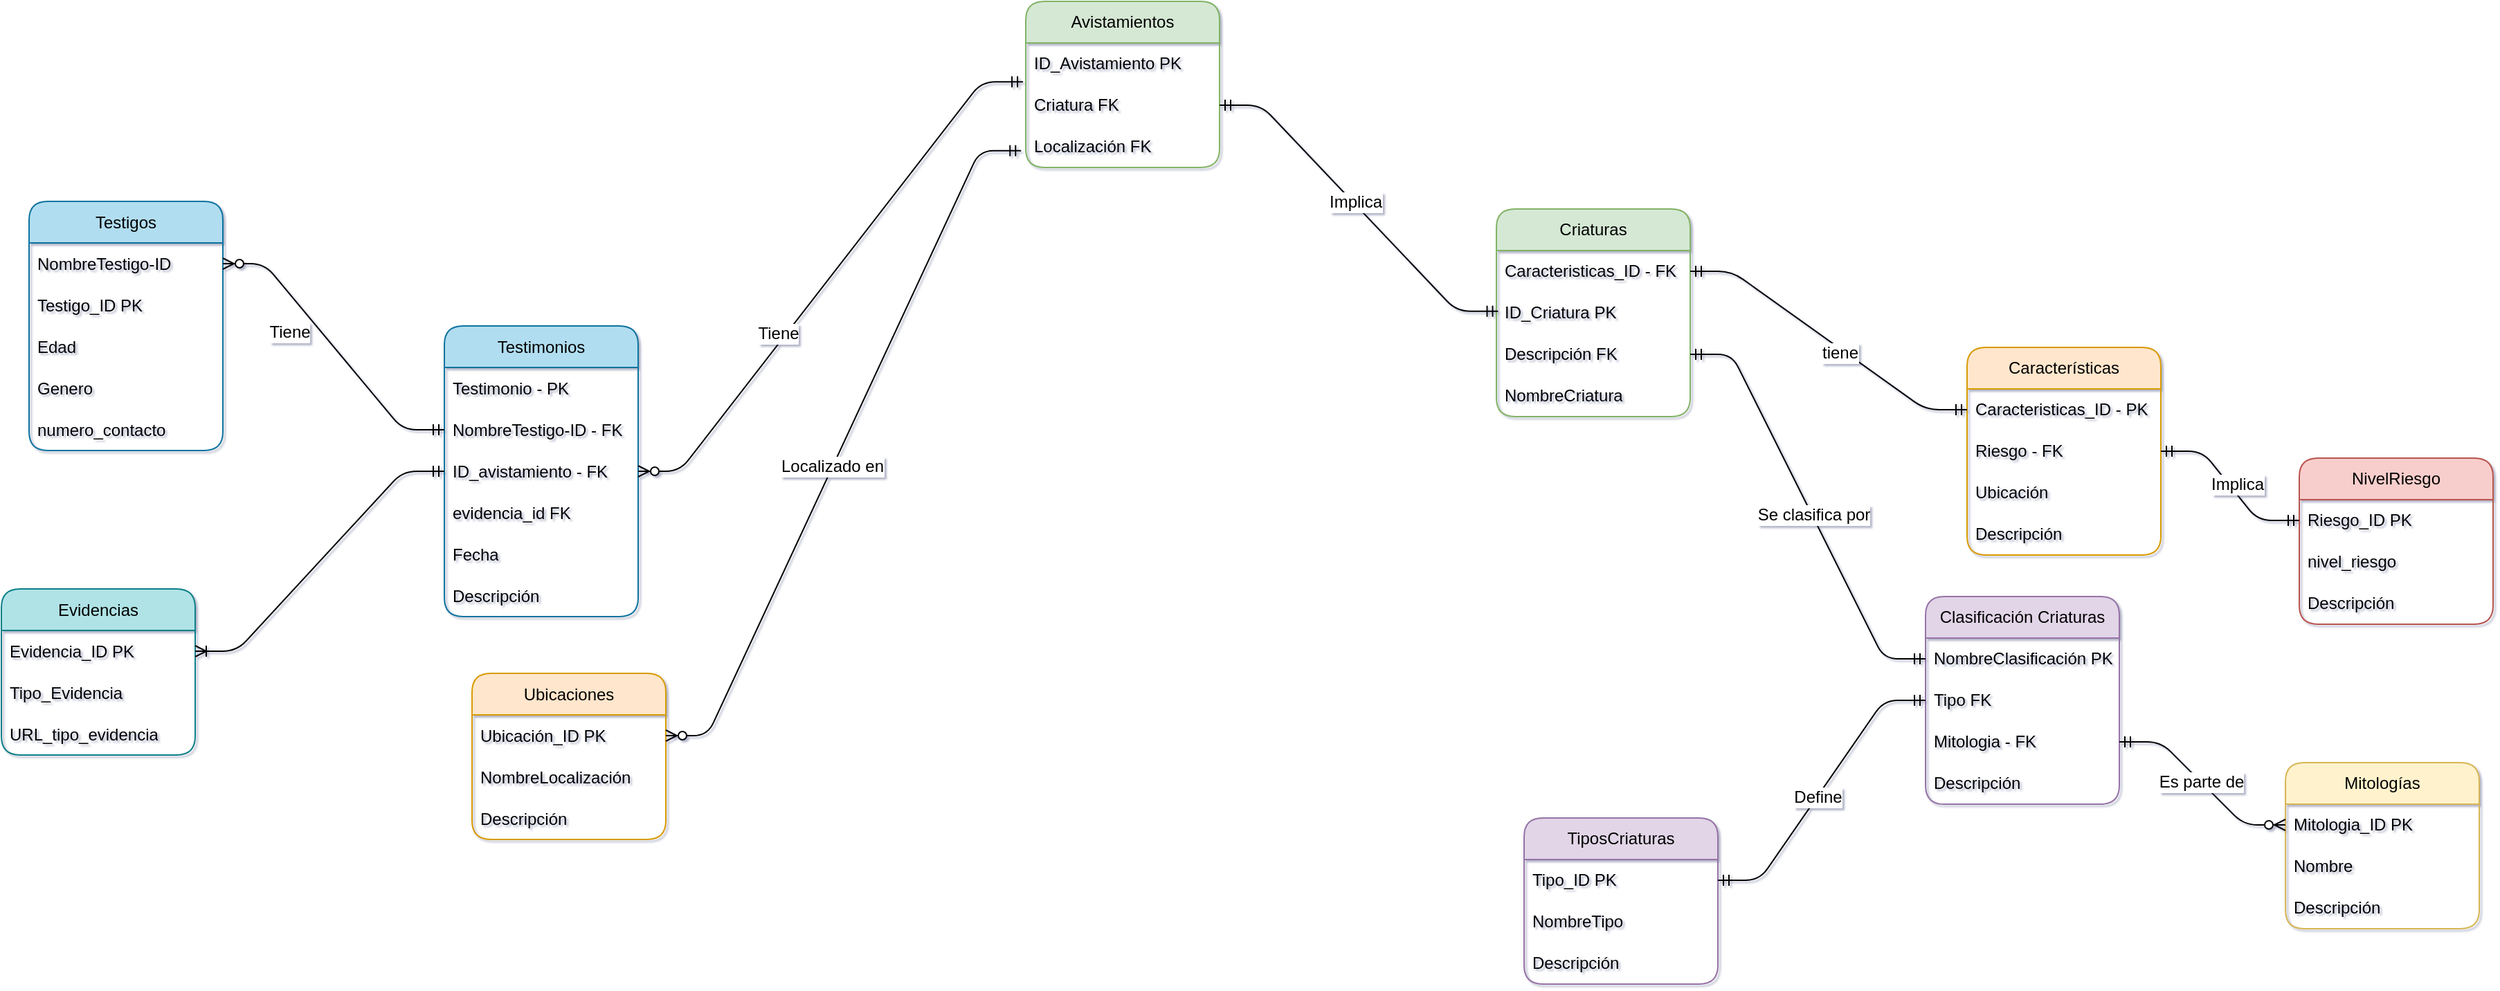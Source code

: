 <?xml version="1.0" encoding="UTF-8"?>
<!-- Do not edit this file with editors other than draw.io -->
<!DOCTYPE svg PUBLIC "-//W3C//DTD SVG 1.1//EN" "http://www.w3.org/Graphics/SVG/1.1/DTD/svg11.dtd">
<svg xmlns="http://www.w3.org/2000/svg" xmlns:xlink="http://www.w3.org/1999/xlink" version="1.1" width="1807" height="717" viewBox="-0.5 -0.5 1807 717" content="&lt;mxfile host=&quot;app.diagrams.net&quot; modified=&quot;2024-03-05T12:08:01.368Z&quot; agent=&quot;Mozilla/5.0 (Windows NT 10.0; Win64; x64) AppleWebKit/537.36 (KHTML, like Gecko) Chrome/122.0.0.0 Safari/537.36 Edg/122.0.0.0&quot; etag=&quot;S1NVNz_z3VUp3DAlJx_9&quot; version=&quot;24.0.1&quot; type=&quot;google&quot; pages=&quot;2&quot; scale=&quot;1&quot; border=&quot;0&quot;&gt;&#10;  &lt;diagram name=&quot;Diagrama-Relacional&quot; id=&quot;zaFR9tX1eCdcIxv2vokf&quot;&gt;&#10;    &lt;mxGraphModel dx=&quot;1392&quot; dy=&quot;2157&quot; grid=&quot;1&quot; gridSize=&quot;10&quot; guides=&quot;1&quot; tooltips=&quot;1&quot; connect=&quot;1&quot; arrows=&quot;1&quot; fold=&quot;1&quot; page=&quot;1&quot; pageScale=&quot;1&quot; pageWidth=&quot;827&quot; pageHeight=&quot;1169&quot; background=&quot;#ffffff&quot; math=&quot;0&quot; shadow=&quot;1&quot;&gt;&#10;      &lt;root&gt;&#10;        &lt;mxCell id=&quot;0&quot; /&gt;&#10;        &lt;mxCell id=&quot;1&quot; parent=&quot;0&quot; /&gt;&#10;        &lt;mxCell id=&quot;tCWWeAwEh7jx2mjshN5j-9&quot; value=&quot;Criaturas&quot; style=&quot;swimlane;fontStyle=0;childLayout=stackLayout;horizontal=1;startSize=30;horizontalStack=0;resizeParent=1;resizeParentMax=0;resizeLast=0;collapsible=1;marginBottom=0;whiteSpace=wrap;html=1;fillColor=#d5e8d4;strokeColor=#82b366;rounded=1;swimlaneLine=1;&quot; parent=&quot;1&quot; vertex=&quot;1&quot;&gt;&#10;          &lt;mxGeometry x=&quot;540&quot; y=&quot;-849&quot; width=&quot;140&quot; height=&quot;150&quot; as=&quot;geometry&quot; /&gt;&#10;        &lt;/mxCell&gt;&#10;        &lt;mxCell id=&quot;w8HbblMIj8RJ0EPzHpXr-1&quot; style=&quot;edgeStyle=none;curved=1;rounded=1;orthogonalLoop=1;jettySize=auto;html=1;exitX=0;exitY=0.5;exitDx=0;exitDy=0;fontSize=12;startSize=8;endSize=8;&quot; parent=&quot;tCWWeAwEh7jx2mjshN5j-9&quot; source=&quot;tCWWeAwEh7jx2mjshN5j-10&quot; target=&quot;tCWWeAwEh7jx2mjshN5j-10&quot; edge=&quot;1&quot;&gt;&#10;          &lt;mxGeometry relative=&quot;1&quot; as=&quot;geometry&quot; /&gt;&#10;        &lt;/mxCell&gt;&#10;        &lt;mxCell id=&quot;re59KzD1hTahwwwIeMbW-19&quot; value=&quot;Caracteristicas_ID - FK&quot; style=&quot;text;strokeColor=none;fillColor=none;align=left;verticalAlign=middle;spacingLeft=4;spacingRight=4;overflow=hidden;points=[[0,0.5],[1,0.5]];portConstraint=eastwest;rotatable=0;whiteSpace=wrap;html=1;rounded=1;&quot; parent=&quot;tCWWeAwEh7jx2mjshN5j-9&quot; vertex=&quot;1&quot;&gt;&#10;          &lt;mxGeometry y=&quot;30&quot; width=&quot;140&quot; height=&quot;30&quot; as=&quot;geometry&quot; /&gt;&#10;        &lt;/mxCell&gt;&#10;        &lt;mxCell id=&quot;tCWWeAwEh7jx2mjshN5j-10&quot; value=&quot;ID_Criatura PK&quot; style=&quot;text;strokeColor=none;fillColor=none;align=left;verticalAlign=middle;spacingLeft=4;spacingRight=4;overflow=hidden;points=[[0,0.5],[1,0.5]];portConstraint=eastwest;rotatable=0;whiteSpace=wrap;html=1;rounded=1;&quot; parent=&quot;tCWWeAwEh7jx2mjshN5j-9&quot; vertex=&quot;1&quot;&gt;&#10;          &lt;mxGeometry y=&quot;60&quot; width=&quot;140&quot; height=&quot;30&quot; as=&quot;geometry&quot; /&gt;&#10;        &lt;/mxCell&gt;&#10;        &lt;mxCell id=&quot;re59KzD1hTahwwwIeMbW-6&quot; value=&quot;Descripción FK&quot; style=&quot;text;strokeColor=none;fillColor=none;align=left;verticalAlign=middle;spacingLeft=4;spacingRight=4;overflow=hidden;points=[[0,0.5],[1,0.5]];portConstraint=eastwest;rotatable=0;whiteSpace=wrap;html=1;rounded=1;&quot; parent=&quot;tCWWeAwEh7jx2mjshN5j-9&quot; vertex=&quot;1&quot;&gt;&#10;          &lt;mxGeometry y=&quot;90&quot; width=&quot;140&quot; height=&quot;30&quot; as=&quot;geometry&quot; /&gt;&#10;        &lt;/mxCell&gt;&#10;        &lt;mxCell id=&quot;O-2JPsumbFqW16VlOEhR-3&quot; value=&quot;NombreCriatura&quot; style=&quot;text;strokeColor=none;fillColor=none;align=left;verticalAlign=middle;spacingLeft=4;spacingRight=4;overflow=hidden;points=[[0,0.5],[1,0.5]];portConstraint=eastwest;rotatable=0;whiteSpace=wrap;html=1;rounded=1;&quot; parent=&quot;tCWWeAwEh7jx2mjshN5j-9&quot; vertex=&quot;1&quot;&gt;&#10;          &lt;mxGeometry y=&quot;120&quot; width=&quot;140&quot; height=&quot;30&quot; as=&quot;geometry&quot; /&gt;&#10;        &lt;/mxCell&gt;&#10;        &lt;mxCell id=&quot;tCWWeAwEh7jx2mjshN5j-13&quot; value=&quot;Testigos&quot; style=&quot;swimlane;fontStyle=0;childLayout=stackLayout;horizontal=1;startSize=30;horizontalStack=0;resizeParent=1;resizeParentMax=0;resizeLast=0;collapsible=1;marginBottom=0;whiteSpace=wrap;html=1;fillColor=#b1ddf0;strokeColor=#10739e;rounded=1;&quot; parent=&quot;1&quot; vertex=&quot;1&quot;&gt;&#10;          &lt;mxGeometry x=&quot;-520&quot; y=&quot;-854.5&quot; width=&quot;140&quot; height=&quot;180&quot; as=&quot;geometry&quot; /&gt;&#10;        &lt;/mxCell&gt;&#10;        &lt;mxCell id=&quot;tCWWeAwEh7jx2mjshN5j-16&quot; value=&quot;NombreTestigo-ID&quot; style=&quot;text;strokeColor=none;fillColor=none;align=left;verticalAlign=middle;spacingLeft=4;spacingRight=4;overflow=hidden;points=[[0,0.5],[1,0.5]];portConstraint=eastwest;rotatable=0;whiteSpace=wrap;html=1;rounded=1;&quot; parent=&quot;tCWWeAwEh7jx2mjshN5j-13&quot; vertex=&quot;1&quot;&gt;&#10;          &lt;mxGeometry y=&quot;30&quot; width=&quot;140&quot; height=&quot;30&quot; as=&quot;geometry&quot; /&gt;&#10;        &lt;/mxCell&gt;&#10;        &lt;mxCell id=&quot;tCWWeAwEh7jx2mjshN5j-15&quot; value=&quot;Testigo_ID PK&quot; style=&quot;text;strokeColor=none;fillColor=none;align=left;verticalAlign=middle;spacingLeft=4;spacingRight=4;overflow=hidden;points=[[0,0.5],[1,0.5]];portConstraint=eastwest;rotatable=0;whiteSpace=wrap;html=1;rounded=1;&quot; parent=&quot;tCWWeAwEh7jx2mjshN5j-13&quot; vertex=&quot;1&quot;&gt;&#10;          &lt;mxGeometry y=&quot;60&quot; width=&quot;140&quot; height=&quot;30&quot; as=&quot;geometry&quot; /&gt;&#10;        &lt;/mxCell&gt;&#10;        &lt;mxCell id=&quot;tCWWeAwEh7jx2mjshN5j-69&quot; value=&quot;Edad&quot; style=&quot;text;strokeColor=none;fillColor=none;align=left;verticalAlign=middle;spacingLeft=4;spacingRight=4;overflow=hidden;points=[[0,0.5],[1,0.5]];portConstraint=eastwest;rotatable=0;whiteSpace=wrap;html=1;rounded=1;&quot; parent=&quot;tCWWeAwEh7jx2mjshN5j-13&quot; vertex=&quot;1&quot;&gt;&#10;          &lt;mxGeometry y=&quot;90&quot; width=&quot;140&quot; height=&quot;30&quot; as=&quot;geometry&quot; /&gt;&#10;        &lt;/mxCell&gt;&#10;        &lt;mxCell id=&quot;O-2JPsumbFqW16VlOEhR-9&quot; value=&quot;Genero&quot; style=&quot;text;strokeColor=none;fillColor=none;align=left;verticalAlign=middle;spacingLeft=4;spacingRight=4;overflow=hidden;points=[[0,0.5],[1,0.5]];portConstraint=eastwest;rotatable=0;whiteSpace=wrap;html=1;rounded=1;&quot; parent=&quot;tCWWeAwEh7jx2mjshN5j-13&quot; vertex=&quot;1&quot;&gt;&#10;          &lt;mxGeometry y=&quot;120&quot; width=&quot;140&quot; height=&quot;30&quot; as=&quot;geometry&quot; /&gt;&#10;        &lt;/mxCell&gt;&#10;        &lt;mxCell id=&quot;7D0dL95ayG364VIOrgOx-1&quot; value=&quot;numero_contacto&quot; style=&quot;text;strokeColor=none;fillColor=none;align=left;verticalAlign=middle;spacingLeft=4;spacingRight=4;overflow=hidden;points=[[0,0.5],[1,0.5]];portConstraint=eastwest;rotatable=0;whiteSpace=wrap;html=1;rounded=1;&quot; parent=&quot;tCWWeAwEh7jx2mjshN5j-13&quot; vertex=&quot;1&quot;&gt;&#10;          &lt;mxGeometry y=&quot;150&quot; width=&quot;140&quot; height=&quot;30&quot; as=&quot;geometry&quot; /&gt;&#10;        &lt;/mxCell&gt;&#10;        &lt;mxCell id=&quot;tCWWeAwEh7jx2mjshN5j-17&quot; value=&quot;Ubicaciones&quot; style=&quot;swimlane;fontStyle=0;childLayout=stackLayout;horizontal=1;startSize=30;horizontalStack=0;resizeParent=1;resizeParentMax=0;resizeLast=0;collapsible=1;marginBottom=0;whiteSpace=wrap;html=1;fillColor=#ffe6cc;strokeColor=#d79b00;rounded=1;&quot; parent=&quot;1&quot; vertex=&quot;1&quot;&gt;&#10;          &lt;mxGeometry x=&quot;-200&quot; y=&quot;-513.5&quot; width=&quot;140&quot; height=&quot;120&quot; as=&quot;geometry&quot; /&gt;&#10;        &lt;/mxCell&gt;&#10;        &lt;mxCell id=&quot;tCWWeAwEh7jx2mjshN5j-20&quot; value=&quot;Ubicación_ID PK&quot; style=&quot;text;strokeColor=none;fillColor=none;align=left;verticalAlign=middle;spacingLeft=4;spacingRight=4;overflow=hidden;points=[[0,0.5],[1,0.5]];portConstraint=eastwest;rotatable=0;whiteSpace=wrap;html=1;rounded=1;&quot; parent=&quot;tCWWeAwEh7jx2mjshN5j-17&quot; vertex=&quot;1&quot;&gt;&#10;          &lt;mxGeometry y=&quot;30&quot; width=&quot;140&quot; height=&quot;30&quot; as=&quot;geometry&quot; /&gt;&#10;        &lt;/mxCell&gt;&#10;        &lt;mxCell id=&quot;tCWWeAwEh7jx2mjshN5j-77&quot; value=&quot;NombreLocalización&quot; style=&quot;text;strokeColor=none;fillColor=none;align=left;verticalAlign=middle;spacingLeft=4;spacingRight=4;overflow=hidden;points=[[0,0.5],[1,0.5]];portConstraint=eastwest;rotatable=0;whiteSpace=wrap;html=1;rounded=1;&quot; parent=&quot;tCWWeAwEh7jx2mjshN5j-17&quot; vertex=&quot;1&quot;&gt;&#10;          &lt;mxGeometry y=&quot;60&quot; width=&quot;140&quot; height=&quot;30&quot; as=&quot;geometry&quot; /&gt;&#10;        &lt;/mxCell&gt;&#10;        &lt;mxCell id=&quot;tCWWeAwEh7jx2mjshN5j-74&quot; value=&quot;Descripción&quot; style=&quot;text;strokeColor=none;fillColor=none;align=left;verticalAlign=middle;spacingLeft=4;spacingRight=4;overflow=hidden;points=[[0,0.5],[1,0.5]];portConstraint=eastwest;rotatable=0;whiteSpace=wrap;html=1;rounded=1;&quot; parent=&quot;tCWWeAwEh7jx2mjshN5j-17&quot; vertex=&quot;1&quot;&gt;&#10;          &lt;mxGeometry y=&quot;90&quot; width=&quot;140&quot; height=&quot;30&quot; as=&quot;geometry&quot; /&gt;&#10;        &lt;/mxCell&gt;&#10;        &lt;mxCell id=&quot;tCWWeAwEh7jx2mjshN5j-33&quot; value=&quot;Evidencias&quot; style=&quot;swimlane;fontStyle=0;childLayout=stackLayout;horizontal=1;startSize=30;horizontalStack=0;resizeParent=1;resizeParentMax=0;resizeLast=0;collapsible=1;marginBottom=0;whiteSpace=wrap;html=1;fillColor=#b0e3e6;strokeColor=#0e8088;rounded=1;&quot; parent=&quot;1&quot; vertex=&quot;1&quot;&gt;&#10;          &lt;mxGeometry x=&quot;-540&quot; y=&quot;-574.5&quot; width=&quot;140&quot; height=&quot;120&quot; as=&quot;geometry&quot; /&gt;&#10;        &lt;/mxCell&gt;&#10;        &lt;mxCell id=&quot;tCWWeAwEh7jx2mjshN5j-36&quot; value=&quot;Evidencia_ID PK&quot; style=&quot;text;strokeColor=none;fillColor=none;align=left;verticalAlign=middle;spacingLeft=4;spacingRight=4;overflow=hidden;points=[[0,0.5],[1,0.5]];portConstraint=eastwest;rotatable=0;whiteSpace=wrap;html=1;rounded=1;&quot; parent=&quot;tCWWeAwEh7jx2mjshN5j-33&quot; vertex=&quot;1&quot;&gt;&#10;          &lt;mxGeometry y=&quot;30&quot; width=&quot;140&quot; height=&quot;30&quot; as=&quot;geometry&quot; /&gt;&#10;        &lt;/mxCell&gt;&#10;        &lt;mxCell id=&quot;O-2JPsumbFqW16VlOEhR-11&quot; value=&quot;Tipo_Evidencia&quot; style=&quot;text;strokeColor=none;fillColor=none;align=left;verticalAlign=middle;spacingLeft=4;spacingRight=4;overflow=hidden;points=[[0,0.5],[1,0.5]];portConstraint=eastwest;rotatable=0;whiteSpace=wrap;html=1;rounded=1;&quot; parent=&quot;tCWWeAwEh7jx2mjshN5j-33&quot; vertex=&quot;1&quot;&gt;&#10;          &lt;mxGeometry y=&quot;60&quot; width=&quot;140&quot; height=&quot;30&quot; as=&quot;geometry&quot; /&gt;&#10;        &lt;/mxCell&gt;&#10;        &lt;mxCell id=&quot;O-2JPsumbFqW16VlOEhR-12&quot; value=&quot;URL_tipo_evidencia&quot; style=&quot;text;strokeColor=none;fillColor=none;align=left;verticalAlign=middle;spacingLeft=4;spacingRight=4;overflow=hidden;points=[[0,0.5],[1,0.5]];portConstraint=eastwest;rotatable=0;whiteSpace=wrap;html=1;rounded=1;&quot; parent=&quot;tCWWeAwEh7jx2mjshN5j-33&quot; vertex=&quot;1&quot;&gt;&#10;          &lt;mxGeometry y=&quot;90&quot; width=&quot;140&quot; height=&quot;30&quot; as=&quot;geometry&quot; /&gt;&#10;        &lt;/mxCell&gt;&#10;        &lt;mxCell id=&quot;tCWWeAwEh7jx2mjshN5j-37&quot; value=&quot;Mitologías&quot; style=&quot;swimlane;fontStyle=0;childLayout=stackLayout;horizontal=1;startSize=30;horizontalStack=0;resizeParent=1;resizeParentMax=0;resizeLast=0;collapsible=1;marginBottom=0;whiteSpace=wrap;html=1;fillColor=#fff2cc;strokeColor=#d6b656;rounded=1;shadow=0;&quot; parent=&quot;1&quot; vertex=&quot;1&quot;&gt;&#10;          &lt;mxGeometry x=&quot;1110&quot; y=&quot;-449&quot; width=&quot;140&quot; height=&quot;120&quot; as=&quot;geometry&quot; /&gt;&#10;        &lt;/mxCell&gt;&#10;        &lt;mxCell id=&quot;tCWWeAwEh7jx2mjshN5j-38&quot; value=&quot;Mitologia_ID PK&quot; style=&quot;text;strokeColor=none;fillColor=none;align=left;verticalAlign=middle;spacingLeft=4;spacingRight=4;overflow=hidden;points=[[0,0.5],[1,0.5]];portConstraint=eastwest;rotatable=0;whiteSpace=wrap;html=1;rounded=1;&quot; parent=&quot;tCWWeAwEh7jx2mjshN5j-37&quot; vertex=&quot;1&quot;&gt;&#10;          &lt;mxGeometry y=&quot;30&quot; width=&quot;140&quot; height=&quot;30&quot; as=&quot;geometry&quot; /&gt;&#10;        &lt;/mxCell&gt;&#10;        &lt;mxCell id=&quot;tCWWeAwEh7jx2mjshN5j-39&quot; value=&quot;Nombre&quot; style=&quot;text;strokeColor=none;fillColor=none;align=left;verticalAlign=middle;spacingLeft=4;spacingRight=4;overflow=hidden;points=[[0,0.5],[1,0.5]];portConstraint=eastwest;rotatable=0;whiteSpace=wrap;html=1;rounded=1;&quot; parent=&quot;tCWWeAwEh7jx2mjshN5j-37&quot; vertex=&quot;1&quot;&gt;&#10;          &lt;mxGeometry y=&quot;60&quot; width=&quot;140&quot; height=&quot;30&quot; as=&quot;geometry&quot; /&gt;&#10;        &lt;/mxCell&gt;&#10;        &lt;mxCell id=&quot;tCWWeAwEh7jx2mjshN5j-40&quot; value=&quot;Descripción&quot; style=&quot;text;strokeColor=none;fillColor=none;align=left;verticalAlign=middle;spacingLeft=4;spacingRight=4;overflow=hidden;points=[[0,0.5],[1,0.5]];portConstraint=eastwest;rotatable=0;whiteSpace=wrap;html=1;rounded=1;&quot; parent=&quot;tCWWeAwEh7jx2mjshN5j-37&quot; vertex=&quot;1&quot;&gt;&#10;          &lt;mxGeometry y=&quot;90&quot; width=&quot;140&quot; height=&quot;30&quot; as=&quot;geometry&quot; /&gt;&#10;        &lt;/mxCell&gt;&#10;        &lt;mxCell id=&quot;tCWWeAwEh7jx2mjshN5j-41&quot; value=&quot;Clasificación Criaturas&quot; style=&quot;swimlane;fontStyle=0;childLayout=stackLayout;horizontal=1;startSize=30;horizontalStack=0;resizeParent=1;resizeParentMax=0;resizeLast=0;collapsible=1;marginBottom=0;whiteSpace=wrap;html=1;fillColor=#e1d5e7;strokeColor=#9673a6;rounded=1;&quot; parent=&quot;1&quot; vertex=&quot;1&quot;&gt;&#10;          &lt;mxGeometry x=&quot;850&quot; y=&quot;-569&quot; width=&quot;140&quot; height=&quot;150&quot; as=&quot;geometry&quot; /&gt;&#10;        &lt;/mxCell&gt;&#10;        &lt;mxCell id=&quot;tCWWeAwEh7jx2mjshN5j-44&quot; value=&quot;NombreClasificación PK&quot; style=&quot;text;strokeColor=none;fillColor=none;align=left;verticalAlign=middle;spacingLeft=4;spacingRight=4;overflow=hidden;points=[[0,0.5],[1,0.5]];portConstraint=eastwest;rotatable=0;whiteSpace=wrap;html=1;rounded=1;&quot; parent=&quot;tCWWeAwEh7jx2mjshN5j-41&quot; vertex=&quot;1&quot;&gt;&#10;          &lt;mxGeometry y=&quot;30&quot; width=&quot;140&quot; height=&quot;30&quot; as=&quot;geometry&quot; /&gt;&#10;        &lt;/mxCell&gt;&#10;        &lt;mxCell id=&quot;tCWWeAwEh7jx2mjshN5j-79&quot; value=&quot;Tipo FK&quot; style=&quot;text;strokeColor=none;fillColor=none;align=left;verticalAlign=middle;spacingLeft=4;spacingRight=4;overflow=hidden;points=[[0,0.5],[1,0.5]];portConstraint=eastwest;rotatable=0;whiteSpace=wrap;html=1;rounded=1;&quot; parent=&quot;tCWWeAwEh7jx2mjshN5j-41&quot; vertex=&quot;1&quot;&gt;&#10;          &lt;mxGeometry y=&quot;60&quot; width=&quot;140&quot; height=&quot;30&quot; as=&quot;geometry&quot; /&gt;&#10;        &lt;/mxCell&gt;&#10;        &lt;mxCell id=&quot;tCWWeAwEh7jx2mjshN5j-43&quot; value=&quot;Mitologia - FK&quot; style=&quot;text;strokeColor=none;fillColor=none;align=left;verticalAlign=middle;spacingLeft=4;spacingRight=4;overflow=hidden;points=[[0,0.5],[1,0.5]];portConstraint=eastwest;rotatable=0;whiteSpace=wrap;html=1;rounded=1;&quot; parent=&quot;tCWWeAwEh7jx2mjshN5j-41&quot; vertex=&quot;1&quot;&gt;&#10;          &lt;mxGeometry y=&quot;90&quot; width=&quot;140&quot; height=&quot;30&quot; as=&quot;geometry&quot; /&gt;&#10;        &lt;/mxCell&gt;&#10;        &lt;mxCell id=&quot;eajeFne2AhZlm_FDUnxD-2&quot; value=&quot;Descripción&quot; style=&quot;text;strokeColor=none;fillColor=none;align=left;verticalAlign=middle;spacingLeft=4;spacingRight=4;overflow=hidden;points=[[0,0.5],[1,0.5]];portConstraint=eastwest;rotatable=0;whiteSpace=wrap;html=1;rounded=1;&quot; parent=&quot;tCWWeAwEh7jx2mjshN5j-41&quot; vertex=&quot;1&quot;&gt;&#10;          &lt;mxGeometry y=&quot;120&quot; width=&quot;140&quot; height=&quot;30&quot; as=&quot;geometry&quot; /&gt;&#10;        &lt;/mxCell&gt;&#10;        &lt;mxCell id=&quot;tCWWeAwEh7jx2mjshN5j-45&quot; value=&quot;Características&quot; style=&quot;swimlane;fontStyle=0;childLayout=stackLayout;horizontal=1;startSize=30;horizontalStack=0;resizeParent=1;resizeParentMax=0;resizeLast=0;collapsible=1;marginBottom=0;whiteSpace=wrap;html=1;fillColor=#ffe6cc;strokeColor=#d79b00;rounded=1;&quot; parent=&quot;1&quot; vertex=&quot;1&quot;&gt;&#10;          &lt;mxGeometry x=&quot;880&quot; y=&quot;-749&quot; width=&quot;140&quot; height=&quot;150&quot; as=&quot;geometry&quot; /&gt;&#10;        &lt;/mxCell&gt;&#10;        &lt;mxCell id=&quot;tCWWeAwEh7jx2mjshN5j-46&quot; value=&quot;Caracteristicas_ID - PK&quot; style=&quot;text;strokeColor=none;fillColor=none;align=left;verticalAlign=middle;spacingLeft=4;spacingRight=4;overflow=hidden;points=[[0,0.5],[1,0.5]];portConstraint=eastwest;rotatable=0;whiteSpace=wrap;html=1;rounded=1;&quot; parent=&quot;tCWWeAwEh7jx2mjshN5j-45&quot; vertex=&quot;1&quot;&gt;&#10;          &lt;mxGeometry y=&quot;30&quot; width=&quot;140&quot; height=&quot;30&quot; as=&quot;geometry&quot; /&gt;&#10;        &lt;/mxCell&gt;&#10;        &lt;mxCell id=&quot;O-2JPsumbFqW16VlOEhR-13&quot; value=&quot;Riesgo - FK&quot; style=&quot;text;strokeColor=none;fillColor=none;align=left;verticalAlign=middle;spacingLeft=4;spacingRight=4;overflow=hidden;points=[[0,0.5],[1,0.5]];portConstraint=eastwest;rotatable=0;whiteSpace=wrap;html=1;rounded=1;&quot; parent=&quot;tCWWeAwEh7jx2mjshN5j-45&quot; vertex=&quot;1&quot;&gt;&#10;          &lt;mxGeometry y=&quot;60&quot; width=&quot;140&quot; height=&quot;30&quot; as=&quot;geometry&quot; /&gt;&#10;        &lt;/mxCell&gt;&#10;        &lt;mxCell id=&quot;tCWWeAwEh7jx2mjshN5j-48&quot; value=&quot;Ubicación&quot; style=&quot;text;strokeColor=none;fillColor=none;align=left;verticalAlign=middle;spacingLeft=4;spacingRight=4;overflow=hidden;points=[[0,0.5],[1,0.5]];portConstraint=eastwest;rotatable=0;whiteSpace=wrap;html=1;rounded=1;&quot; parent=&quot;tCWWeAwEh7jx2mjshN5j-45&quot; vertex=&quot;1&quot;&gt;&#10;          &lt;mxGeometry y=&quot;90&quot; width=&quot;140&quot; height=&quot;30&quot; as=&quot;geometry&quot; /&gt;&#10;        &lt;/mxCell&gt;&#10;        &lt;mxCell id=&quot;O-2JPsumbFqW16VlOEhR-14&quot; value=&quot;Descripción&quot; style=&quot;text;strokeColor=none;fillColor=none;align=left;verticalAlign=middle;spacingLeft=4;spacingRight=4;overflow=hidden;points=[[0,0.5],[1,0.5]];portConstraint=eastwest;rotatable=0;whiteSpace=wrap;html=1;rounded=1;&quot; parent=&quot;tCWWeAwEh7jx2mjshN5j-45&quot; vertex=&quot;1&quot;&gt;&#10;          &lt;mxGeometry y=&quot;120&quot; width=&quot;140&quot; height=&quot;30&quot; as=&quot;geometry&quot; /&gt;&#10;        &lt;/mxCell&gt;&#10;        &lt;mxCell id=&quot;tCWWeAwEh7jx2mjshN5j-49&quot; value=&quot;Testimonios&quot; style=&quot;swimlane;fontStyle=0;childLayout=stackLayout;horizontal=1;startSize=30;horizontalStack=0;resizeParent=1;resizeParentMax=0;resizeLast=0;collapsible=1;marginBottom=0;whiteSpace=wrap;html=1;fillColor=#b1ddf0;strokeColor=#10739e;rounded=1;&quot; parent=&quot;1&quot; vertex=&quot;1&quot;&gt;&#10;          &lt;mxGeometry x=&quot;-220&quot; y=&quot;-764.5&quot; width=&quot;140&quot; height=&quot;210&quot; as=&quot;geometry&quot; /&gt;&#10;        &lt;/mxCell&gt;&#10;        &lt;mxCell id=&quot;5pL8k3pY-n49ja88fOtU-15&quot; value=&quot;Testimonio - PK&quot; style=&quot;text;strokeColor=none;fillColor=none;align=left;verticalAlign=middle;spacingLeft=4;spacingRight=4;overflow=hidden;points=[[0,0.5],[1,0.5]];portConstraint=eastwest;rotatable=0;whiteSpace=wrap;html=1;rounded=1;&quot; parent=&quot;tCWWeAwEh7jx2mjshN5j-49&quot; vertex=&quot;1&quot;&gt;&#10;          &lt;mxGeometry y=&quot;30&quot; width=&quot;140&quot; height=&quot;30&quot; as=&quot;geometry&quot; /&gt;&#10;        &lt;/mxCell&gt;&#10;        &lt;mxCell id=&quot;tCWWeAwEh7jx2mjshN5j-50&quot; value=&quot;NombreTestigo-ID - FK&quot; style=&quot;text;strokeColor=none;fillColor=none;align=left;verticalAlign=middle;spacingLeft=4;spacingRight=4;overflow=hidden;points=[[0,0.5],[1,0.5]];portConstraint=eastwest;rotatable=0;whiteSpace=wrap;html=1;rounded=1;&quot; parent=&quot;tCWWeAwEh7jx2mjshN5j-49&quot; vertex=&quot;1&quot;&gt;&#10;          &lt;mxGeometry y=&quot;60&quot; width=&quot;140&quot; height=&quot;30&quot; as=&quot;geometry&quot; /&gt;&#10;        &lt;/mxCell&gt;&#10;        &lt;mxCell id=&quot;O-2JPsumbFqW16VlOEhR-6&quot; value=&quot;ID_avistamiento - FK&quot; style=&quot;text;strokeColor=none;fillColor=none;align=left;verticalAlign=middle;spacingLeft=4;spacingRight=4;overflow=hidden;points=[[0,0.5],[1,0.5]];portConstraint=eastwest;rotatable=0;whiteSpace=wrap;html=1;rounded=1;&quot; parent=&quot;tCWWeAwEh7jx2mjshN5j-49&quot; vertex=&quot;1&quot;&gt;&#10;          &lt;mxGeometry y=&quot;90&quot; width=&quot;140&quot; height=&quot;30&quot; as=&quot;geometry&quot; /&gt;&#10;        &lt;/mxCell&gt;&#10;        &lt;mxCell id=&quot;tCWWeAwEh7jx2mjshN5j-51&quot; value=&quot;evidencia_id FK&quot; style=&quot;text;strokeColor=none;fillColor=none;align=left;verticalAlign=middle;spacingLeft=4;spacingRight=4;overflow=hidden;points=[[0,0.5],[1,0.5]];portConstraint=eastwest;rotatable=0;whiteSpace=wrap;html=1;rounded=1;&quot; parent=&quot;tCWWeAwEh7jx2mjshN5j-49&quot; vertex=&quot;1&quot;&gt;&#10;          &lt;mxGeometry y=&quot;120&quot; width=&quot;140&quot; height=&quot;30&quot; as=&quot;geometry&quot; /&gt;&#10;        &lt;/mxCell&gt;&#10;        &lt;mxCell id=&quot;O-2JPsumbFqW16VlOEhR-8&quot; value=&quot;Fecha&quot; style=&quot;text;strokeColor=none;fillColor=none;align=left;verticalAlign=middle;spacingLeft=4;spacingRight=4;overflow=hidden;points=[[0,0.5],[1,0.5]];portConstraint=eastwest;rotatable=0;whiteSpace=wrap;html=1;rounded=1;&quot; parent=&quot;tCWWeAwEh7jx2mjshN5j-49&quot; vertex=&quot;1&quot;&gt;&#10;          &lt;mxGeometry y=&quot;150&quot; width=&quot;140&quot; height=&quot;30&quot; as=&quot;geometry&quot; /&gt;&#10;        &lt;/mxCell&gt;&#10;        &lt;mxCell id=&quot;O-2JPsumbFqW16VlOEhR-7&quot; value=&quot;Descripción&quot; style=&quot;text;strokeColor=none;fillColor=none;align=left;verticalAlign=middle;spacingLeft=4;spacingRight=4;overflow=hidden;points=[[0,0.5],[1,0.5]];portConstraint=eastwest;rotatable=0;whiteSpace=wrap;html=1;rounded=1;&quot; parent=&quot;tCWWeAwEh7jx2mjshN5j-49&quot; vertex=&quot;1&quot;&gt;&#10;          &lt;mxGeometry y=&quot;180&quot; width=&quot;140&quot; height=&quot;30&quot; as=&quot;geometry&quot; /&gt;&#10;        &lt;/mxCell&gt;&#10;        &lt;mxCell id=&quot;tCWWeAwEh7jx2mjshN5j-53&quot; value=&quot;TiposCriaturas&quot; style=&quot;swimlane;fontStyle=0;childLayout=stackLayout;horizontal=1;startSize=30;horizontalStack=0;resizeParent=1;resizeParentMax=0;resizeLast=0;collapsible=1;marginBottom=0;whiteSpace=wrap;html=1;fillColor=#e1d5e7;strokeColor=#9673a6;rounded=1;&quot; parent=&quot;1&quot; vertex=&quot;1&quot;&gt;&#10;          &lt;mxGeometry x=&quot;560&quot; y=&quot;-409&quot; width=&quot;140&quot; height=&quot;120&quot; as=&quot;geometry&quot; /&gt;&#10;        &lt;/mxCell&gt;&#10;        &lt;mxCell id=&quot;tCWWeAwEh7jx2mjshN5j-55&quot; value=&quot;Tipo_ID PK&quot; style=&quot;text;strokeColor=none;fillColor=none;align=left;verticalAlign=middle;spacingLeft=4;spacingRight=4;overflow=hidden;points=[[0,0.5],[1,0.5]];portConstraint=eastwest;rotatable=0;whiteSpace=wrap;html=1;rounded=1;&quot; parent=&quot;tCWWeAwEh7jx2mjshN5j-53&quot; vertex=&quot;1&quot;&gt;&#10;          &lt;mxGeometry y=&quot;30&quot; width=&quot;140&quot; height=&quot;30&quot; as=&quot;geometry&quot; /&gt;&#10;        &lt;/mxCell&gt;&#10;        &lt;mxCell id=&quot;tCWWeAwEh7jx2mjshN5j-54&quot; value=&quot;NombreTipo&quot; style=&quot;text;strokeColor=none;fillColor=none;align=left;verticalAlign=middle;spacingLeft=4;spacingRight=4;overflow=hidden;points=[[0,0.5],[1,0.5]];portConstraint=eastwest;rotatable=0;whiteSpace=wrap;html=1;rounded=1;&quot; parent=&quot;tCWWeAwEh7jx2mjshN5j-53&quot; vertex=&quot;1&quot;&gt;&#10;          &lt;mxGeometry y=&quot;60&quot; width=&quot;140&quot; height=&quot;30&quot; as=&quot;geometry&quot; /&gt;&#10;        &lt;/mxCell&gt;&#10;        &lt;mxCell id=&quot;tCWWeAwEh7jx2mjshN5j-56&quot; value=&quot;Descripción&quot; style=&quot;text;strokeColor=none;fillColor=none;align=left;verticalAlign=middle;spacingLeft=4;spacingRight=4;overflow=hidden;points=[[0,0.5],[1,0.5]];portConstraint=eastwest;rotatable=0;whiteSpace=wrap;html=1;rounded=1;&quot; parent=&quot;tCWWeAwEh7jx2mjshN5j-53&quot; vertex=&quot;1&quot;&gt;&#10;          &lt;mxGeometry y=&quot;90&quot; width=&quot;140&quot; height=&quot;30&quot; as=&quot;geometry&quot; /&gt;&#10;        &lt;/mxCell&gt;&#10;        &lt;mxCell id=&quot;tCWWeAwEh7jx2mjshN5j-70&quot; value=&quot;Avistamientos&quot; style=&quot;swimlane;fontStyle=0;childLayout=stackLayout;horizontal=1;startSize=30;horizontalStack=0;resizeParent=1;resizeParentMax=0;resizeLast=0;collapsible=1;marginBottom=0;whiteSpace=wrap;html=1;fillColor=#d5e8d4;strokeColor=#82b366;rounded=1;&quot; parent=&quot;1&quot; vertex=&quot;1&quot;&gt;&#10;          &lt;mxGeometry x=&quot;200&quot; y=&quot;-999&quot; width=&quot;140&quot; height=&quot;120&quot; as=&quot;geometry&quot; /&gt;&#10;        &lt;/mxCell&gt;&#10;        &lt;mxCell id=&quot;re59KzD1hTahwwwIeMbW-10&quot; value=&quot;ID_Avistamiento PK&quot; style=&quot;text;strokeColor=none;fillColor=none;align=left;verticalAlign=middle;spacingLeft=4;spacingRight=4;overflow=hidden;points=[[0,0.5],[1,0.5]];portConstraint=eastwest;rotatable=0;whiteSpace=wrap;html=1;rounded=1;&quot; parent=&quot;tCWWeAwEh7jx2mjshN5j-70&quot; vertex=&quot;1&quot;&gt;&#10;          &lt;mxGeometry y=&quot;30&quot; width=&quot;140&quot; height=&quot;30&quot; as=&quot;geometry&quot; /&gt;&#10;        &lt;/mxCell&gt;&#10;        &lt;mxCell id=&quot;tCWWeAwEh7jx2mjshN5j-71&quot; value=&quot;Criatura FK&quot; style=&quot;text;strokeColor=none;fillColor=none;align=left;verticalAlign=middle;spacingLeft=4;spacingRight=4;overflow=hidden;points=[[0,0.5],[1,0.5]];portConstraint=eastwest;rotatable=0;whiteSpace=wrap;html=1;rounded=1;&quot; parent=&quot;tCWWeAwEh7jx2mjshN5j-70&quot; vertex=&quot;1&quot;&gt;&#10;          &lt;mxGeometry y=&quot;60&quot; width=&quot;140&quot; height=&quot;30&quot; as=&quot;geometry&quot; /&gt;&#10;        &lt;/mxCell&gt;&#10;        &lt;mxCell id=&quot;tCWWeAwEh7jx2mjshN5j-73&quot; value=&quot;Localización FK&quot; style=&quot;text;strokeColor=none;fillColor=none;align=left;verticalAlign=middle;spacingLeft=4;spacingRight=4;overflow=hidden;points=[[0,0.5],[1,0.5]];portConstraint=eastwest;rotatable=0;whiteSpace=wrap;html=1;rounded=1;&quot; parent=&quot;tCWWeAwEh7jx2mjshN5j-70&quot; vertex=&quot;1&quot;&gt;&#10;          &lt;mxGeometry y=&quot;90&quot; width=&quot;140&quot; height=&quot;30&quot; as=&quot;geometry&quot; /&gt;&#10;        &lt;/mxCell&gt;&#10;        &lt;mxCell id=&quot;re59KzD1hTahwwwIeMbW-7&quot; value=&quot;&quot; style=&quot;edgeStyle=entityRelationEdgeStyle;fontSize=12;html=1;endArrow=ERmandOne;startArrow=ERmandOne;rounded=1;exitX=0;exitY=0.5;exitDx=0;exitDy=0;&quot; parent=&quot;1&quot; source=&quot;tCWWeAwEh7jx2mjshN5j-79&quot; target=&quot;tCWWeAwEh7jx2mjshN5j-55&quot; edge=&quot;1&quot;&gt;&#10;          &lt;mxGeometry width=&quot;100&quot; height=&quot;100&quot; relative=&quot;1&quot; as=&quot;geometry&quot;&gt;&#10;            &lt;mxPoint x=&quot;840&quot; y=&quot;-209&quot; as=&quot;sourcePoint&quot; /&gt;&#10;            &lt;mxPoint x=&quot;710&quot; y=&quot;-79&quot; as=&quot;targetPoint&quot; /&gt;&#10;            &lt;Array as=&quot;points&quot;&gt;&#10;              &lt;mxPoint x=&quot;670&quot; y=&quot;-209&quot; /&gt;&#10;              &lt;mxPoint x=&quot;510&quot; y=&quot;-189&quot; /&gt;&#10;              &lt;mxPoint x=&quot;770&quot; y=&quot;-179&quot; /&gt;&#10;              &lt;mxPoint x=&quot;690&quot; y=&quot;-104&quot; /&gt;&#10;              &lt;mxPoint x=&quot;720&quot; y=&quot;-189&quot; /&gt;&#10;              &lt;mxPoint x=&quot;760&quot; y=&quot;-94&quot; /&gt;&#10;              &lt;mxPoint x=&quot;720&quot; y=&quot;-179&quot; /&gt;&#10;            &lt;/Array&gt;&#10;          &lt;/mxGeometry&gt;&#10;        &lt;/mxCell&gt;&#10;        &lt;mxCell id=&quot;PWtlxN3skCkYK5r9WgOK-4&quot; value=&quot;Define&quot; style=&quot;edgeLabel;html=1;align=center;verticalAlign=middle;resizable=0;points=[];;fontSize=12;&quot; parent=&quot;re59KzD1hTahwwwIeMbW-7&quot; connectable=&quot;0&quot; vertex=&quot;1&quot;&gt;&#10;          &lt;mxGeometry x=&quot;0.048&quot; relative=&quot;1&quot; as=&quot;geometry&quot;&gt;&#10;            &lt;mxPoint as=&quot;offset&quot; /&gt;&#10;          &lt;/mxGeometry&gt;&#10;        &lt;/mxCell&gt;&#10;        &lt;mxCell id=&quot;re59KzD1hTahwwwIeMbW-8&quot; value=&quot;&quot; style=&quot;edgeStyle=entityRelationEdgeStyle;fontSize=12;html=1;endArrow=ERmandOne;startArrow=ERmandOne;rounded=1;exitX=1;exitY=0.5;exitDx=0;exitDy=0;&quot; parent=&quot;1&quot; source=&quot;re59KzD1hTahwwwIeMbW-6&quot; target=&quot;tCWWeAwEh7jx2mjshN5j-44&quot; edge=&quot;1&quot;&gt;&#10;          &lt;mxGeometry width=&quot;100&quot; height=&quot;100&quot; relative=&quot;1&quot; as=&quot;geometry&quot;&gt;&#10;            &lt;mxPoint x=&quot;80&quot; y=&quot;451&quot; as=&quot;sourcePoint&quot; /&gt;&#10;            &lt;mxPoint x=&quot;180&quot; y=&quot;351&quot; as=&quot;targetPoint&quot; /&gt;&#10;            &lt;Array as=&quot;points&quot;&gt;&#10;              &lt;mxPoint x=&quot;730&quot; y=&quot;-389&quot; /&gt;&#10;            &lt;/Array&gt;&#10;          &lt;/mxGeometry&gt;&#10;        &lt;/mxCell&gt;&#10;        &lt;mxCell id=&quot;PWtlxN3skCkYK5r9WgOK-3&quot; value=&quot;Se clasifica por&quot; style=&quot;edgeLabel;html=1;align=center;verticalAlign=middle;resizable=0;points=[];;fontSize=12;&quot; parent=&quot;re59KzD1hTahwwwIeMbW-8&quot; connectable=&quot;0&quot; vertex=&quot;1&quot;&gt;&#10;          &lt;mxGeometry x=&quot;0.043&quot; y=&quot;1&quot; relative=&quot;1&quot; as=&quot;geometry&quot;&gt;&#10;            &lt;mxPoint as=&quot;offset&quot; /&gt;&#10;          &lt;/mxGeometry&gt;&#10;        &lt;/mxCell&gt;&#10;        &lt;mxCell id=&quot;re59KzD1hTahwwwIeMbW-18&quot; value=&quot;&quot; style=&quot;edgeStyle=entityRelationEdgeStyle;fontSize=12;html=1;endArrow=ERmandOne;startArrow=ERmandOne;rounded=1;&quot; parent=&quot;1&quot; source=&quot;re59KzD1hTahwwwIeMbW-19&quot; target=&quot;tCWWeAwEh7jx2mjshN5j-46&quot; edge=&quot;1&quot;&gt;&#10;          &lt;mxGeometry width=&quot;100&quot; height=&quot;100&quot; relative=&quot;1&quot; as=&quot;geometry&quot;&gt;&#10;            &lt;mxPoint x=&quot;430&quot; y=&quot;1111&quot; as=&quot;sourcePoint&quot; /&gt;&#10;            &lt;mxPoint x=&quot;530&quot; y=&quot;1011&quot; as=&quot;targetPoint&quot; /&gt;&#10;            &lt;Array as=&quot;points&quot;&gt;&#10;              &lt;mxPoint x=&quot;320&quot; y=&quot;921&quot; /&gt;&#10;            &lt;/Array&gt;&#10;          &lt;/mxGeometry&gt;&#10;        &lt;/mxCell&gt;&#10;        &lt;mxCell id=&quot;PWtlxN3skCkYK5r9WgOK-5&quot; value=&quot;tiene&quot; style=&quot;edgeLabel;html=1;align=center;verticalAlign=middle;resizable=0;points=[];;fontSize=12;&quot; parent=&quot;re59KzD1hTahwwwIeMbW-18&quot; connectable=&quot;0&quot; vertex=&quot;1&quot;&gt;&#10;          &lt;mxGeometry x=&quot;0.097&quot; y=&quot;-2&quot; relative=&quot;1&quot; as=&quot;geometry&quot;&gt;&#10;            &lt;mxPoint as=&quot;offset&quot; /&gt;&#10;          &lt;/mxGeometry&gt;&#10;        &lt;/mxCell&gt;&#10;        &lt;mxCell id=&quot;re59KzD1hTahwwwIeMbW-30&quot; value=&quot;&quot; style=&quot;edgeStyle=entityRelationEdgeStyle;fontSize=12;html=1;endArrow=ERzeroToMany;startArrow=ERmandOne;rounded=1;exitX=-0.024;exitY=0.596;exitDx=0;exitDy=0;exitPerimeter=0;&quot; parent=&quot;1&quot; source=&quot;tCWWeAwEh7jx2mjshN5j-73&quot; target=&quot;tCWWeAwEh7jx2mjshN5j-20&quot; edge=&quot;1&quot;&gt;&#10;          &lt;mxGeometry width=&quot;100&quot; height=&quot;100&quot; relative=&quot;1&quot; as=&quot;geometry&quot;&gt;&#10;            &lt;mxPoint x=&quot;650&quot; y=&quot;591&quot; as=&quot;sourcePoint&quot; /&gt;&#10;            &lt;mxPoint x=&quot;750&quot; y=&quot;491&quot; as=&quot;targetPoint&quot; /&gt;&#10;            &lt;Array as=&quot;points&quot;&gt;&#10;              &lt;mxPoint x=&quot;420&quot; y=&quot;-489&quot; /&gt;&#10;            &lt;/Array&gt;&#10;          &lt;/mxGeometry&gt;&#10;        &lt;/mxCell&gt;&#10;        &lt;mxCell id=&quot;PWtlxN3skCkYK5r9WgOK-7&quot; value=&quot;Localizado en&quot; style=&quot;edgeLabel;html=1;align=center;verticalAlign=middle;resizable=0;points=[];;fontSize=12;&quot; parent=&quot;re59KzD1hTahwwwIeMbW-30&quot; connectable=&quot;0&quot; vertex=&quot;1&quot;&gt;&#10;          &lt;mxGeometry x=&quot;0.072&quot; y=&quot;-1&quot; relative=&quot;1&quot; as=&quot;geometry&quot;&gt;&#10;            &lt;mxPoint as=&quot;offset&quot; /&gt;&#10;          &lt;/mxGeometry&gt;&#10;        &lt;/mxCell&gt;&#10;        &lt;mxCell id=&quot;re59KzD1hTahwwwIeMbW-36&quot; value=&quot;NivelRiesgo&quot; style=&quot;swimlane;fontStyle=0;childLayout=stackLayout;horizontal=1;startSize=30;horizontalStack=0;resizeParent=1;resizeParentMax=0;resizeLast=0;collapsible=1;marginBottom=0;whiteSpace=wrap;html=1;fillColor=#f8cecc;strokeColor=#b85450;rounded=1;&quot; parent=&quot;1&quot; vertex=&quot;1&quot;&gt;&#10;          &lt;mxGeometry x=&quot;1120&quot; y=&quot;-669&quot; width=&quot;140&quot; height=&quot;120&quot; as=&quot;geometry&quot; /&gt;&#10;        &lt;/mxCell&gt;&#10;        &lt;mxCell id=&quot;re59KzD1hTahwwwIeMbW-37&quot; value=&quot;Riesgo_ID PK&quot; style=&quot;text;strokeColor=none;fillColor=none;align=left;verticalAlign=middle;spacingLeft=4;spacingRight=4;overflow=hidden;points=[[0,0.5],[1,0.5]];portConstraint=eastwest;rotatable=0;whiteSpace=wrap;html=1;rounded=1;&quot; parent=&quot;re59KzD1hTahwwwIeMbW-36&quot; vertex=&quot;1&quot;&gt;&#10;          &lt;mxGeometry y=&quot;30&quot; width=&quot;140&quot; height=&quot;30&quot; as=&quot;geometry&quot; /&gt;&#10;        &lt;/mxCell&gt;&#10;        &lt;mxCell id=&quot;4V2QTo7nL279_q70AVkK-1&quot; value=&quot;nivel_riesgo&quot; style=&quot;text;strokeColor=none;fillColor=none;align=left;verticalAlign=middle;spacingLeft=4;spacingRight=4;overflow=hidden;points=[[0,0.5],[1,0.5]];portConstraint=eastwest;rotatable=0;whiteSpace=wrap;html=1;rounded=1;&quot; vertex=&quot;1&quot; parent=&quot;re59KzD1hTahwwwIeMbW-36&quot;&gt;&#10;          &lt;mxGeometry y=&quot;60&quot; width=&quot;140&quot; height=&quot;30&quot; as=&quot;geometry&quot; /&gt;&#10;        &lt;/mxCell&gt;&#10;        &lt;mxCell id=&quot;eajeFne2AhZlm_FDUnxD-5&quot; value=&quot;Descripción&quot; style=&quot;text;strokeColor=none;fillColor=none;align=left;verticalAlign=middle;spacingLeft=4;spacingRight=4;overflow=hidden;points=[[0,0.5],[1,0.5]];portConstraint=eastwest;rotatable=0;whiteSpace=wrap;html=1;rounded=1;&quot; parent=&quot;re59KzD1hTahwwwIeMbW-36&quot; vertex=&quot;1&quot;&gt;&#10;          &lt;mxGeometry y=&quot;90&quot; width=&quot;140&quot; height=&quot;30&quot; as=&quot;geometry&quot; /&gt;&#10;        &lt;/mxCell&gt;&#10;        &lt;mxCell id=&quot;re59KzD1hTahwwwIeMbW-42&quot; value=&quot;&quot; style=&quot;edgeStyle=entityRelationEdgeStyle;fontSize=12;html=1;endArrow=ERmandOne;startArrow=ERmandOne;rounded=1;entryX=0;entryY=0.5;entryDx=0;entryDy=0;exitX=1;exitY=0.5;exitDx=0;exitDy=0;&quot; parent=&quot;1&quot; source=&quot;O-2JPsumbFqW16VlOEhR-13&quot; target=&quot;re59KzD1hTahwwwIeMbW-37&quot; edge=&quot;1&quot;&gt;&#10;          &lt;mxGeometry width=&quot;100&quot; height=&quot;100&quot; relative=&quot;1&quot; as=&quot;geometry&quot;&gt;&#10;            &lt;mxPoint x=&quot;1140&quot; y=&quot;-249&quot; as=&quot;sourcePoint&quot; /&gt;&#10;            &lt;mxPoint x=&quot;1240&quot; y=&quot;-349&quot; as=&quot;targetPoint&quot; /&gt;&#10;          &lt;/mxGeometry&gt;&#10;        &lt;/mxCell&gt;&#10;        &lt;mxCell id=&quot;PWtlxN3skCkYK5r9WgOK-14&quot; value=&quot;Implica&quot; style=&quot;edgeLabel;html=1;align=center;verticalAlign=middle;resizable=0;points=[];;fontSize=12;&quot; parent=&quot;re59KzD1hTahwwwIeMbW-42&quot; connectable=&quot;0&quot; vertex=&quot;1&quot;&gt;&#10;          &lt;mxGeometry x=&quot;0.032&quot; y=&quot;5&quot; relative=&quot;1&quot; as=&quot;geometry&quot;&gt;&#10;            &lt;mxPoint as=&quot;offset&quot; /&gt;&#10;          &lt;/mxGeometry&gt;&#10;        &lt;/mxCell&gt;&#10;        &lt;mxCell id=&quot;re59KzD1hTahwwwIeMbW-43&quot; value=&quot;&quot; style=&quot;edgeStyle=entityRelationEdgeStyle;fontSize=12;html=1;endArrow=ERmandOne;startArrow=ERmandOne;rounded=1;entryX=1;entryY=0.5;entryDx=0;entryDy=0;exitX=0.009;exitY=0.462;exitDx=0;exitDy=0;exitPerimeter=0;&quot; parent=&quot;1&quot; source=&quot;tCWWeAwEh7jx2mjshN5j-10&quot; target=&quot;tCWWeAwEh7jx2mjshN5j-71&quot; edge=&quot;1&quot;&gt;&#10;          &lt;mxGeometry width=&quot;100&quot; height=&quot;100&quot; relative=&quot;1&quot; as=&quot;geometry&quot;&gt;&#10;            &lt;mxPoint x=&quot;670&quot; y=&quot;-679&quot; as=&quot;sourcePoint&quot; /&gt;&#10;            &lt;mxPoint x=&quot;930&quot; y=&quot;-589&quot; as=&quot;targetPoint&quot; /&gt;&#10;            &lt;Array as=&quot;points&quot;&gt;&#10;              &lt;mxPoint x=&quot;340&quot; y=&quot;806&quot; /&gt;&#10;            &lt;/Array&gt;&#10;          &lt;/mxGeometry&gt;&#10;        &lt;/mxCell&gt;&#10;        &lt;mxCell id=&quot;PWtlxN3skCkYK5r9WgOK-12&quot; value=&quot;Implica&quot; style=&quot;edgeLabel;html=1;align=center;verticalAlign=middle;resizable=0;points=[];;fontSize=12;&quot; parent=&quot;re59KzD1hTahwwwIeMbW-43&quot; connectable=&quot;0&quot; vertex=&quot;1&quot;&gt;&#10;          &lt;mxGeometry x=&quot;0.036&quot; y=&quot;-1&quot; relative=&quot;1&quot; as=&quot;geometry&quot;&gt;&#10;            &lt;mxPoint as=&quot;offset&quot; /&gt;&#10;          &lt;/mxGeometry&gt;&#10;        &lt;/mxCell&gt;&#10;        &lt;mxCell id=&quot;eajeFne2AhZlm_FDUnxD-3&quot; value=&quot;&quot; style=&quot;edgeStyle=entityRelationEdgeStyle;fontSize=12;html=1;endArrow=ERzeroToMany;startArrow=ERmandOne;rounded=1;exitX=1;exitY=0.5;exitDx=0;exitDy=0;&quot; parent=&quot;1&quot; source=&quot;tCWWeAwEh7jx2mjshN5j-43&quot; target=&quot;tCWWeAwEh7jx2mjshN5j-38&quot; edge=&quot;1&quot;&gt;&#10;          &lt;mxGeometry width=&quot;100&quot; height=&quot;100&quot; relative=&quot;1&quot; as=&quot;geometry&quot;&gt;&#10;            &lt;mxPoint x=&quot;1220&quot; y=&quot;-419&quot; as=&quot;sourcePoint&quot; /&gt;&#10;            &lt;mxPoint x=&quot;1000&quot; y=&quot;-419&quot; as=&quot;targetPoint&quot; /&gt;&#10;            &lt;Array as=&quot;points&quot;&gt;&#10;              &lt;mxPoint x=&quot;930&quot; y=&quot;-64&quot; /&gt;&#10;              &lt;mxPoint x=&quot;980&quot; y=&quot;-74&quot; /&gt;&#10;              &lt;mxPoint x=&quot;990&quot; y=&quot;-389&quot; /&gt;&#10;              &lt;mxPoint x=&quot;1160&quot; y=&quot;-80&quot; /&gt;&#10;              &lt;mxPoint x=&quot;1000&quot; y=&quot;-359&quot; /&gt;&#10;            &lt;/Array&gt;&#10;          &lt;/mxGeometry&gt;&#10;        &lt;/mxCell&gt;&#10;        &lt;mxCell id=&quot;eajeFne2AhZlm_FDUnxD-4&quot; value=&quot;Es parte de&quot; style=&quot;edgeLabel;html=1;align=center;verticalAlign=middle;resizable=0;points=[];;fontSize=12;&quot; parent=&quot;eajeFne2AhZlm_FDUnxD-3&quot; connectable=&quot;0&quot; vertex=&quot;1&quot;&gt;&#10;          &lt;mxGeometry x=&quot;-0.035&quot; relative=&quot;1&quot; as=&quot;geometry&quot;&gt;&#10;            &lt;mxPoint as=&quot;offset&quot; /&gt;&#10;          &lt;/mxGeometry&gt;&#10;        &lt;/mxCell&gt;&#10;        &lt;mxCell id=&quot;5pL8k3pY-n49ja88fOtU-9&quot; value=&quot;&quot; style=&quot;edgeStyle=entityRelationEdgeStyle;fontSize=12;html=1;endArrow=ERzeroToMany;startArrow=ERmandOne;rounded=1;exitX=-0.014;exitY=0.939;exitDx=0;exitDy=0;exitPerimeter=0;&quot; parent=&quot;1&quot; source=&quot;re59KzD1hTahwwwIeMbW-10&quot; target=&quot;O-2JPsumbFqW16VlOEhR-6&quot; edge=&quot;1&quot;&gt;&#10;          &lt;mxGeometry width=&quot;100&quot; height=&quot;100&quot; relative=&quot;1&quot; as=&quot;geometry&quot;&gt;&#10;            &lt;mxPoint x=&quot;190&quot; y=&quot;-950&quot; as=&quot;sourcePoint&quot; /&gt;&#10;            &lt;mxPoint x=&quot;-10&quot; y=&quot;-910&quot; as=&quot;targetPoint&quot; /&gt;&#10;            &lt;Array as=&quot;points&quot;&gt;&#10;              &lt;mxPoint x=&quot;300&quot; y=&quot;-934.5&quot; /&gt;&#10;              &lt;mxPoint x=&quot;290&quot; y=&quot;-834.5&quot; /&gt;&#10;            &lt;/Array&gt;&#10;          &lt;/mxGeometry&gt;&#10;        &lt;/mxCell&gt;&#10;        &lt;mxCell id=&quot;5pL8k3pY-n49ja88fOtU-10&quot; value=&quot;Tiene&quot; style=&quot;edgeLabel;html=1;align=center;verticalAlign=middle;resizable=0;points=[];;fontSize=12;&quot; parent=&quot;5pL8k3pY-n49ja88fOtU-9&quot; connectable=&quot;0&quot; vertex=&quot;1&quot;&gt;&#10;          &lt;mxGeometry x=&quot;0.21&quot; y=&quot;4&quot; relative=&quot;1&quot; as=&quot;geometry&quot;&gt;&#10;            &lt;mxPoint x=&quot;-15&quot; y=&quot;4&quot; as=&quot;offset&quot; /&gt;&#10;          &lt;/mxGeometry&gt;&#10;        &lt;/mxCell&gt;&#10;        &lt;mxCell id=&quot;5pL8k3pY-n49ja88fOtU-18&quot; value=&quot;&quot; style=&quot;edgeStyle=entityRelationEdgeStyle;fontSize=12;html=1;endArrow=ERzeroToMany;startArrow=ERmandOne;rounded=1;exitX=0;exitY=0.5;exitDx=0;exitDy=0;entryX=1;entryY=0.5;entryDx=0;entryDy=0;&quot; parent=&quot;1&quot; source=&quot;tCWWeAwEh7jx2mjshN5j-50&quot; target=&quot;tCWWeAwEh7jx2mjshN5j-16&quot; edge=&quot;1&quot;&gt;&#10;          &lt;mxGeometry width=&quot;100&quot; height=&quot;100&quot; relative=&quot;1&quot; as=&quot;geometry&quot;&gt;&#10;            &lt;mxPoint x=&quot;-410&quot; y=&quot;-674.5&quot; as=&quot;sourcePoint&quot; /&gt;&#10;            &lt;mxPoint x=&quot;-658&quot; y=&quot;-638.5&quot; as=&quot;targetPoint&quot; /&gt;&#10;            &lt;Array as=&quot;points&quot;&gt;&#10;              &lt;mxPoint x=&quot;-308&quot; y=&quot;-668&quot; /&gt;&#10;              &lt;mxPoint x=&quot;-318&quot; y=&quot;-568&quot; /&gt;&#10;            &lt;/Array&gt;&#10;          &lt;/mxGeometry&gt;&#10;        &lt;/mxCell&gt;&#10;        &lt;mxCell id=&quot;5pL8k3pY-n49ja88fOtU-19&quot; value=&quot;Tiene&quot; style=&quot;edgeLabel;html=1;align=center;verticalAlign=middle;resizable=0;points=[];;fontSize=12;&quot; parent=&quot;5pL8k3pY-n49ja88fOtU-18&quot; connectable=&quot;0&quot; vertex=&quot;1&quot;&gt;&#10;          &lt;mxGeometry x=&quot;0.21&quot; y=&quot;4&quot; relative=&quot;1&quot; as=&quot;geometry&quot;&gt;&#10;            &lt;mxPoint x=&quot;-15&quot; y=&quot;4&quot; as=&quot;offset&quot; /&gt;&#10;          &lt;/mxGeometry&gt;&#10;        &lt;/mxCell&gt;&#10;        &lt;mxCell id=&quot;5pL8k3pY-n49ja88fOtU-20&quot; value=&quot;&quot; style=&quot;edgeStyle=entityRelationEdgeStyle;fontSize=12;html=1;endArrow=ERoneToMany;startArrow=ERmandOne;rounded=1;entryX=1;entryY=0.5;entryDx=0;entryDy=0;curved=0;&quot; parent=&quot;1&quot; source=&quot;O-2JPsumbFqW16VlOEhR-6&quot; target=&quot;tCWWeAwEh7jx2mjshN5j-36&quot; edge=&quot;1&quot;&gt;&#10;          &lt;mxGeometry width=&quot;100&quot; height=&quot;100&quot; relative=&quot;1&quot; as=&quot;geometry&quot;&gt;&#10;            &lt;mxPoint x=&quot;-350&quot; y=&quot;-364.5&quot; as=&quot;sourcePoint&quot; /&gt;&#10;            &lt;mxPoint x=&quot;-250&quot; y=&quot;-464.5&quot; as=&quot;targetPoint&quot; /&gt;&#10;          &lt;/mxGeometry&gt;&#10;        &lt;/mxCell&gt;&#10;      &lt;/root&gt;&#10;    &lt;/mxGraphModel&gt;&#10;  &lt;/diagram&gt;&#10;  &lt;diagram id=&quot;BrXk0kRcuEKN4Ayl7tqd&quot; name=&quot;Diagrama-Entidad-Relación&quot;&gt;&#10;    &lt;mxGraphModel dx=&quot;424&quot; dy=&quot;1910&quot; grid=&quot;1&quot; gridSize=&quot;10&quot; guides=&quot;1&quot; tooltips=&quot;1&quot; connect=&quot;1&quot; arrows=&quot;1&quot; fold=&quot;1&quot; page=&quot;1&quot; pageScale=&quot;1&quot; pageWidth=&quot;827&quot; pageHeight=&quot;1169&quot; background=&quot;#ffffff&quot; math=&quot;0&quot; shadow=&quot;1&quot;&gt;&#10;      &lt;root&gt;&#10;        &lt;mxCell id=&quot;0&quot; /&gt;&#10;        &lt;mxCell id=&quot;1&quot; parent=&quot;0&quot; /&gt;&#10;        &lt;mxCell id=&quot;WrBq32WOEvEsh7bensbf-1&quot; style=&quot;edgeStyle=orthogonalEdgeStyle;rounded=0;orthogonalLoop=1;jettySize=auto;html=1;entryX=0;entryY=0.5;entryDx=0;entryDy=0;&quot; parent=&quot;1&quot; source=&quot;KS0XGcqOr3Fq3SAt7HrW-1&quot; target=&quot;A0ZbpK4KncGEZWnaKMQe-23&quot; edge=&quot;1&quot;&gt;&#10;          &lt;mxGeometry relative=&quot;1&quot; as=&quot;geometry&quot; /&gt;&#10;        &lt;/mxCell&gt;&#10;        &lt;mxCell id=&quot;NXQxKi3mWfs4LVvQt-M3-2&quot; style=&quot;edgeStyle=orthogonalEdgeStyle;rounded=0;orthogonalLoop=1;jettySize=auto;html=1;entryX=0.5;entryY=0;entryDx=0;entryDy=0;&quot; parent=&quot;1&quot; source=&quot;KS0XGcqOr3Fq3SAt7HrW-1&quot; target=&quot;NXQxKi3mWfs4LVvQt-M3-1&quot; edge=&quot;1&quot;&gt;&#10;          &lt;mxGeometry relative=&quot;1&quot; as=&quot;geometry&quot; /&gt;&#10;        &lt;/mxCell&gt;&#10;        &lt;mxCell id=&quot;J5I-zjksMx4NE2TbSSv9-1&quot; style=&quot;edgeStyle=orthogonalEdgeStyle;rounded=0;orthogonalLoop=1;jettySize=auto;html=1;curved=1;&quot; parent=&quot;1&quot; source=&quot;KS0XGcqOr3Fq3SAt7HrW-1&quot; target=&quot;3EqWEB41lJPvhPHaQZsp-27&quot; edge=&quot;1&quot;&gt;&#10;          &lt;mxGeometry relative=&quot;1&quot; as=&quot;geometry&quot; /&gt;&#10;        &lt;/mxCell&gt;&#10;        &lt;mxCell id=&quot;cbyvKoyq9AZwjZJ2ohKR-2&quot; style=&quot;edgeStyle=orthogonalEdgeStyle;rounded=0;orthogonalLoop=1;jettySize=auto;html=1;elbow=vertical;curved=1;&quot; parent=&quot;1&quot; source=&quot;KS0XGcqOr3Fq3SAt7HrW-1&quot; target=&quot;MsmY0KrAg5ZTstz1mE3P-1&quot; edge=&quot;1&quot;&gt;&#10;          &lt;mxGeometry relative=&quot;1&quot; as=&quot;geometry&quot; /&gt;&#10;        &lt;/mxCell&gt;&#10;        &lt;mxCell id=&quot;KS0XGcqOr3Fq3SAt7HrW-1&quot; value=&quot;Criaturas&quot; style=&quot;swimlane;fontStyle=0;childLayout=stackLayout;horizontal=1;startSize=30;horizontalStack=0;resizeParent=1;resizeParentMax=0;resizeLast=0;collapsible=1;marginBottom=0;whiteSpace=wrap;html=1;fillColor=#d5e8d4;strokeColor=#82b366;rounded=1;swimlaneLine=1;&quot; parent=&quot;1&quot; vertex=&quot;1&quot; collapsed=&quot;1&quot;&gt;&#10;          &lt;mxGeometry x=&quot;650&quot; y=&quot;-1022&quot; width=&quot;90&quot; height=&quot;30&quot; as=&quot;geometry&quot;&gt;&#10;            &lt;mxRectangle x=&quot;740&quot; y=&quot;-1140&quot; width=&quot;140&quot; height=&quot;60&quot; as=&quot;alternateBounds&quot; /&gt;&#10;          &lt;/mxGeometry&gt;&#10;        &lt;/mxCell&gt;&#10;        &lt;mxCell id=&quot;bds_HbjCswflblHC6w8T-7&quot; style=&quot;edgeStyle=orthogonalEdgeStyle;rounded=0;orthogonalLoop=1;jettySize=auto;html=1;curved=1;&quot; parent=&quot;1&quot; source=&quot;KS0XGcqOr3Fq3SAt7HrW-13&quot; edge=&quot;1&quot;&gt;&#10;          &lt;mxGeometry relative=&quot;1&quot; as=&quot;geometry&quot;&gt;&#10;            &lt;mxPoint x=&quot;1310&quot; y=&quot;-442&quot; as=&quot;targetPoint&quot; /&gt;&#10;          &lt;/mxGeometry&gt;&#10;        &lt;/mxCell&gt;&#10;        &lt;mxCell id=&quot;KS0XGcqOr3Fq3SAt7HrW-7&quot; value=&quot;Testigos&quot; style=&quot;swimlane;fontStyle=0;childLayout=stackLayout;horizontal=1;startSize=30;horizontalStack=0;resizeParent=1;resizeParentMax=0;resizeLast=0;collapsible=1;marginBottom=0;whiteSpace=wrap;html=1;fillColor=#b1ddf0;strokeColor=#10739e;rounded=1;&quot; parent=&quot;1&quot; vertex=&quot;1&quot; collapsed=&quot;1&quot;&gt;&#10;          &lt;mxGeometry x=&quot;920&quot; y=&quot;-227&quot; width=&quot;80&quot; height=&quot;30&quot; as=&quot;geometry&quot;&gt;&#10;            &lt;mxRectangle x=&quot;880&quot; y=&quot;-240&quot; width=&quot;140&quot; height=&quot;60&quot; as=&quot;alternateBounds&quot; /&gt;&#10;          &lt;/mxGeometry&gt;&#10;        &lt;/mxCell&gt;&#10;        &lt;mxCell id=&quot;bds_HbjCswflblHC6w8T-6&quot; style=&quot;edgeStyle=orthogonalEdgeStyle;rounded=0;orthogonalLoop=1;jettySize=auto;html=1;entryX=0;entryY=0.5;entryDx=0;entryDy=0;curved=1;&quot; parent=&quot;1&quot; source=&quot;KS0XGcqOr3Fq3SAt7HrW-13&quot; edge=&quot;1&quot;&gt;&#10;          &lt;mxGeometry relative=&quot;1&quot; as=&quot;geometry&quot;&gt;&#10;            &lt;mxPoint x=&quot;1310&quot; y=&quot;-477&quot; as=&quot;targetPoint&quot; /&gt;&#10;            &lt;Array as=&quot;points&quot;&gt;&#10;              &lt;mxPoint x=&quot;1311&quot; y=&quot;-442&quot; /&gt;&#10;              &lt;mxPoint x=&quot;1311&quot; y=&quot;-477&quot; /&gt;&#10;            &lt;/Array&gt;&#10;          &lt;/mxGeometry&gt;&#10;        &lt;/mxCell&gt;&#10;        &lt;mxCell id=&quot;KS0XGcqOr3Fq3SAt7HrW-17&quot; value=&quot;Evidencias&quot; style=&quot;swimlane;fontStyle=0;childLayout=stackLayout;horizontal=1;startSize=30;horizontalStack=0;resizeParent=1;resizeParentMax=0;resizeLast=0;collapsible=1;marginBottom=0;whiteSpace=wrap;html=1;fillColor=#b0e3e6;strokeColor=#0e8088;rounded=1;&quot; parent=&quot;1&quot; vertex=&quot;1&quot; collapsed=&quot;1&quot;&gt;&#10;          &lt;mxGeometry x=&quot;220&quot; y=&quot;-492&quot; width=&quot;100&quot; height=&quot;30&quot; as=&quot;geometry&quot;&gt;&#10;            &lt;mxRectangle x=&quot;210&quot; y=&quot;-510&quot; width=&quot;140&quot; height=&quot;60&quot; as=&quot;alternateBounds&quot; /&gt;&#10;          &lt;/mxGeometry&gt;&#10;        &lt;/mxCell&gt;&#10;        &lt;mxCell id=&quot;bds_HbjCswflblHC6w8T-9&quot; style=&quot;edgeStyle=orthogonalEdgeStyle;rounded=0;orthogonalLoop=1;jettySize=auto;html=1;curved=1;&quot; parent=&quot;1&quot; source=&quot;KS0XGcqOr3Fq3SAt7HrW-13&quot; edge=&quot;1&quot;&gt;&#10;          &lt;mxGeometry relative=&quot;1&quot; as=&quot;geometry&quot;&gt;&#10;            &lt;mxPoint x=&quot;1310&quot; y=&quot;-406.971&quot; as=&quot;targetPoint&quot; /&gt;&#10;          &lt;/mxGeometry&gt;&#10;        &lt;/mxCell&gt;&#10;        &lt;mxCell id=&quot;KS0XGcqOr3Fq3SAt7HrW-13&quot; value=&quot;Ubicaciones&quot; style=&quot;swimlane;fontStyle=0;childLayout=stackLayout;horizontal=1;startSize=30;horizontalStack=0;resizeParent=1;resizeParentMax=0;resizeLast=0;collapsible=1;marginBottom=0;whiteSpace=wrap;html=1;fillColor=#ffe6cc;strokeColor=#d79b00;rounded=1;&quot; parent=&quot;1&quot; vertex=&quot;1&quot; collapsed=&quot;1&quot;&gt;&#10;          &lt;mxGeometry x=&quot;1100&quot; y=&quot;-457&quot; width=&quot;110&quot; height=&quot;30&quot; as=&quot;geometry&quot;&gt;&#10;            &lt;mxRectangle x=&quot;1080&quot; y=&quot;-540&quot; width=&quot;140&quot; height=&quot;60&quot; as=&quot;alternateBounds&quot; /&gt;&#10;          &lt;/mxGeometry&gt;&#10;        &lt;/mxCell&gt;&#10;        &lt;mxCell id=&quot;3EqWEB41lJPvhPHaQZsp-11&quot; style=&quot;edgeStyle=orthogonalEdgeStyle;rounded=0;orthogonalLoop=1;jettySize=auto;html=1;entryX=0.5;entryY=1;entryDx=0;entryDy=0;&quot; parent=&quot;1&quot; source=&quot;NXQxKi3mWfs4LVvQt-M3-10&quot; target=&quot;KS0XGcqOr3Fq3SAt7HrW-17&quot; edge=&quot;1&quot;&gt;&#10;          &lt;mxGeometry relative=&quot;1&quot; as=&quot;geometry&quot; /&gt;&#10;        &lt;/mxCell&gt;&#10;        &lt;mxCell id=&quot;J5I-zjksMx4NE2TbSSv9-7&quot; style=&quot;edgeStyle=orthogonalEdgeStyle;rounded=0;orthogonalLoop=1;jettySize=auto;html=1;curved=1;exitX=0.5;exitY=0;exitDx=0;exitDy=0;&quot; parent=&quot;1&quot; source=&quot;KS0XGcqOr3Fq3SAt7HrW-26&quot; target=&quot;An9qCYRQlBm--AeiNURa-1&quot; edge=&quot;1&quot;&gt;&#10;          &lt;mxGeometry relative=&quot;1&quot; as=&quot;geometry&quot; /&gt;&#10;        &lt;/mxCell&gt;&#10;        &lt;mxCell id=&quot;J5I-zjksMx4NE2TbSSv9-9&quot; style=&quot;edgeStyle=orthogonalEdgeStyle;rounded=0;orthogonalLoop=1;jettySize=auto;html=1;entryX=0;entryY=0.5;entryDx=0;entryDy=0;curved=1;&quot; parent=&quot;1&quot; source=&quot;KS0XGcqOr3Fq3SAt7HrW-26&quot; target=&quot;J5I-zjksMx4NE2TbSSv9-8&quot; edge=&quot;1&quot;&gt;&#10;          &lt;mxGeometry relative=&quot;1&quot; as=&quot;geometry&quot; /&gt;&#10;        &lt;/mxCell&gt;&#10;        &lt;mxCell id=&quot;KS0XGcqOr3Fq3SAt7HrW-26&quot; value=&quot;Clasificación Criaturas&quot; style=&quot;swimlane;fontStyle=0;childLayout=stackLayout;horizontal=1;startSize=30;horizontalStack=0;resizeParent=1;resizeParentMax=0;resizeLast=0;collapsible=1;marginBottom=0;whiteSpace=wrap;html=1;fillColor=#e1d5e7;strokeColor=#9673a6;rounded=1;&quot; parent=&quot;1&quot; vertex=&quot;1&quot; collapsed=&quot;1&quot;&gt;&#10;          &lt;mxGeometry x=&quot;893.5&quot; y=&quot;-747&quot; width=&quot;160&quot; height=&quot;30&quot; as=&quot;geometry&quot;&gt;&#10;            &lt;mxRectangle x=&quot;940&quot; y=&quot;-800&quot; width=&quot;140&quot; height=&quot;60&quot; as=&quot;alternateBounds&quot; /&gt;&#10;          &lt;/mxGeometry&gt;&#10;        &lt;/mxCell&gt;&#10;        &lt;mxCell id=&quot;J5I-zjksMx4NE2TbSSv9-5&quot; style=&quot;edgeStyle=orthogonalEdgeStyle;rounded=0;orthogonalLoop=1;jettySize=auto;html=1;entryX=0.5;entryY=1;entryDx=0;entryDy=0;curved=1;exitX=0.5;exitY=0;exitDx=0;exitDy=0;&quot; parent=&quot;1&quot; source=&quot;KS0XGcqOr3Fq3SAt7HrW-30&quot; target=&quot;3EqWEB41lJPvhPHaQZsp-30&quot; edge=&quot;1&quot;&gt;&#10;          &lt;mxGeometry relative=&quot;1&quot; as=&quot;geometry&quot; /&gt;&#10;        &lt;/mxCell&gt;&#10;        &lt;mxCell id=&quot;J5I-zjksMx4NE2TbSSv9-6&quot; style=&quot;edgeStyle=orthogonalEdgeStyle;rounded=0;orthogonalLoop=1;jettySize=auto;html=1;curved=1;&quot; parent=&quot;1&quot; source=&quot;KS0XGcqOr3Fq3SAt7HrW-30&quot; target=&quot;3EqWEB41lJPvhPHaQZsp-17&quot; edge=&quot;1&quot;&gt;&#10;          &lt;mxGeometry relative=&quot;1&quot; as=&quot;geometry&quot; /&gt;&#10;        &lt;/mxCell&gt;&#10;        &lt;mxCell id=&quot;KS0XGcqOr3Fq3SAt7HrW-30&quot; value=&quot;Características&quot; style=&quot;swimlane;fontStyle=0;childLayout=stackLayout;horizontal=1;startSize=30;horizontalStack=0;resizeParent=1;resizeParentMax=0;resizeLast=0;collapsible=1;marginBottom=0;whiteSpace=wrap;html=1;fillColor=#ffe6cc;strokeColor=#d79b00;rounded=1;&quot; parent=&quot;1&quot; vertex=&quot;1&quot; collapsed=&quot;1&quot;&gt;&#10;          &lt;mxGeometry x=&quot;1081&quot; y=&quot;-1022&quot; width=&quot;90&quot; height=&quot;30&quot; as=&quot;geometry&quot;&gt;&#10;            &lt;mxRectangle x=&quot;1070&quot; y=&quot;-985&quot; width=&quot;140&quot; height=&quot;60&quot; as=&quot;alternateBounds&quot; /&gt;&#10;          &lt;/mxGeometry&gt;&#10;        &lt;/mxCell&gt;&#10;        &lt;mxCell id=&quot;eN2OuwMdu1afimQUGre--3&quot; style=&quot;edgeStyle=orthogonalEdgeStyle;rounded=0;orthogonalLoop=1;jettySize=auto;html=1;entryX=0.5;entryY=1;entryDx=0;entryDy=0;elbow=vertical;curved=1;&quot; parent=&quot;1&quot; source=&quot;KS0XGcqOr3Fq3SAt7HrW-36&quot; target=&quot;NXQxKi3mWfs4LVvQt-M3-10&quot; edge=&quot;1&quot;&gt;&#10;          &lt;mxGeometry relative=&quot;1&quot; as=&quot;geometry&quot; /&gt;&#10;        &lt;/mxCell&gt;&#10;        &lt;mxCell id=&quot;-jbwJ93I_IvAlGhZZk0M-5&quot; style=&quot;edgeStyle=orthogonalEdgeStyle;rounded=0;orthogonalLoop=1;jettySize=auto;html=1;entryX=0;entryY=0.5;entryDx=0;entryDy=0;fontSize=12;startSize=8;endSize=8;curved=1;&quot; parent=&quot;1&quot; source=&quot;KS0XGcqOr3Fq3SAt7HrW-36&quot; target=&quot;Wu7mmfwz8YeK4A1q82cP-1&quot; edge=&quot;1&quot;&gt;&#10;          &lt;mxGeometry relative=&quot;1&quot; as=&quot;geometry&quot; /&gt;&#10;        &lt;/mxCell&gt;&#10;        &lt;mxCell id=&quot;KS0XGcqOr3Fq3SAt7HrW-36&quot; value=&quot;Testimonios&quot; style=&quot;swimlane;fontStyle=0;childLayout=stackLayout;horizontal=1;startSize=30;horizontalStack=0;resizeParent=1;resizeParentMax=0;resizeLast=0;collapsible=1;marginBottom=0;whiteSpace=wrap;html=1;fillColor=#b1ddf0;strokeColor=#10739e;rounded=1;&quot; parent=&quot;1&quot; vertex=&quot;1&quot; collapsed=&quot;1&quot;&gt;&#10;          &lt;mxGeometry x=&quot;370&quot; y=&quot;-262&quot; width=&quot;100&quot; height=&quot;30&quot; as=&quot;geometry&quot;&gt;&#10;            &lt;mxRectangle x=&quot;390&quot; y=&quot;-280&quot; width=&quot;140&quot; height=&quot;60&quot; as=&quot;alternateBounds&quot; /&gt;&#10;          &lt;/mxGeometry&gt;&#10;        &lt;/mxCell&gt;&#10;        &lt;mxCell id=&quot;bds_HbjCswflblHC6w8T-26&quot; style=&quot;edgeStyle=orthogonalEdgeStyle;rounded=0;orthogonalLoop=1;jettySize=auto;html=1;curved=1;entryX=1;entryY=0.5;entryDx=0;entryDy=0;&quot; parent=&quot;1&quot; source=&quot;KS0XGcqOr3Fq3SAt7HrW-43&quot; target=&quot;3EqWEB41lJPvhPHaQZsp-55&quot; edge=&quot;1&quot;&gt;&#10;          &lt;mxGeometry relative=&quot;1&quot; as=&quot;geometry&quot;&gt;&#10;            &lt;mxPoint x=&quot;600&quot; y=&quot;-657&quot; as=&quot;targetPoint&quot; /&gt;&#10;          &lt;/mxGeometry&gt;&#10;        &lt;/mxCell&gt;&#10;        &lt;mxCell id=&quot;-jbwJ93I_IvAlGhZZk0M-4&quot; style=&quot;edgeStyle=none;curved=1;rounded=0;orthogonalLoop=1;jettySize=auto;html=1;entryX=0.5;entryY=0;entryDx=0;entryDy=0;fontSize=12;startSize=8;endSize=8;&quot; parent=&quot;1&quot; source=&quot;KS0XGcqOr3Fq3SAt7HrW-47&quot; target=&quot;mILPvmyUHG4CgbAZa2vw-2&quot; edge=&quot;1&quot;&gt;&#10;          &lt;mxGeometry relative=&quot;1&quot; as=&quot;geometry&quot;&gt;&#10;            &lt;Array as=&quot;points&quot;&gt;&#10;              &lt;mxPoint x=&quot;410&quot; y=&quot;-490&quot; /&gt;&#10;            &lt;/Array&gt;&#10;          &lt;/mxGeometry&gt;&#10;        &lt;/mxCell&gt;&#10;        &lt;mxCell id=&quot;KS0XGcqOr3Fq3SAt7HrW-47&quot; value=&quot;Avistamientos&quot; style=&quot;swimlane;fontStyle=0;childLayout=stackLayout;horizontal=1;startSize=30;horizontalStack=0;resizeParent=1;resizeParentMax=0;resizeLast=0;collapsible=1;marginBottom=0;whiteSpace=wrap;html=1;fillColor=#d5e8d4;strokeColor=#82b366;rounded=1;&quot; parent=&quot;1&quot; vertex=&quot;1&quot; collapsed=&quot;1&quot;&gt;&#10;          &lt;mxGeometry x=&quot;560&quot; y=&quot;-492&quot; width=&quot;110&quot; height=&quot;30&quot; as=&quot;geometry&quot;&gt;&#10;            &lt;mxRectangle x=&quot;550&quot; y=&quot;-570&quot; width=&quot;140&quot; height=&quot;60&quot; as=&quot;alternateBounds&quot; /&gt;&#10;          &lt;/mxGeometry&gt;&#10;        &lt;/mxCell&gt;&#10;        &lt;mxCell id=&quot;0vu7ZcrZHS1QQT4RMYkI-6&quot; style=&quot;edgeStyle=orthogonalEdgeStyle;rounded=0;orthogonalLoop=1;jettySize=auto;html=1;entryX=0.5;entryY=1;entryDx=0;entryDy=0;curved=1;&quot; parent=&quot;1&quot; source=&quot;KS0XGcqOr3Fq3SAt7HrW-72&quot; target=&quot;3EqWEB41lJPvhPHaQZsp-15&quot; edge=&quot;1&quot;&gt;&#10;          &lt;mxGeometry relative=&quot;1&quot; as=&quot;geometry&quot;&gt;&#10;            &lt;mxPoint x=&quot;1680&quot; y=&quot;-1052&quot; as=&quot;targetPoint&quot; /&gt;&#10;          &lt;/mxGeometry&gt;&#10;        &lt;/mxCell&gt;&#10;        &lt;mxCell id=&quot;3EqWEB41lJPvhPHaQZsp-2&quot; style=&quot;edgeStyle=orthogonalEdgeStyle;rounded=0;orthogonalLoop=1;jettySize=auto;html=1;entryX=1;entryY=0.5;entryDx=0;entryDy=0;&quot; parent=&quot;1&quot; source=&quot;A0ZbpK4KncGEZWnaKMQe-17&quot; target=&quot;KS0XGcqOr3Fq3SAt7HrW-43&quot; edge=&quot;1&quot;&gt;&#10;          &lt;mxGeometry relative=&quot;1&quot; as=&quot;geometry&quot; /&gt;&#10;        &lt;/mxCell&gt;&#10;        &lt;mxCell id=&quot;3EqWEB41lJPvhPHaQZsp-4&quot; style=&quot;edgeStyle=orthogonalEdgeStyle;rounded=0;orthogonalLoop=1;jettySize=auto;html=1;entryX=0;entryY=0.5;entryDx=0;entryDy=0;&quot; parent=&quot;1&quot; source=&quot;A0ZbpK4KncGEZWnaKMQe-23&quot; target=&quot;KS0XGcqOr3Fq3SAt7HrW-30&quot; edge=&quot;1&quot;&gt;&#10;          &lt;mxGeometry relative=&quot;1&quot; as=&quot;geometry&quot; /&gt;&#10;        &lt;/mxCell&gt;&#10;        &lt;mxCell id=&quot;bds_HbjCswflblHC6w8T-30&quot; style=&quot;edgeStyle=orthogonalEdgeStyle;rounded=0;orthogonalLoop=1;jettySize=auto;html=1;curved=1;entryX=0.5;entryY=1;entryDx=0;entryDy=0;exitX=0.5;exitY=0;exitDx=0;exitDy=0;&quot; parent=&quot;1&quot; source=&quot;KS0XGcqOr3Fq3SAt7HrW-1&quot; target=&quot;3EqWEB41lJPvhPHaQZsp-25&quot; edge=&quot;1&quot;&gt;&#10;          &lt;mxGeometry relative=&quot;1&quot; as=&quot;geometry&quot;&gt;&#10;            &lt;mxPoint x=&quot;510&quot; y=&quot;-1120&quot; as=&quot;targetPoint&quot; /&gt;&#10;          &lt;/mxGeometry&gt;&#10;        &lt;/mxCell&gt;&#10;        &lt;mxCell id=&quot;bds_HbjCswflblHC6w8T-24&quot; style=&quot;edgeStyle=orthogonalEdgeStyle;rounded=0;orthogonalLoop=1;jettySize=auto;html=1;entryX=1;entryY=0.5;entryDx=0;entryDy=0;curved=1;&quot; parent=&quot;1&quot; source=&quot;KS0XGcqOr3Fq3SAt7HrW-17&quot; target=&quot;3EqWEB41lJPvhPHaQZsp-79&quot; edge=&quot;1&quot;&gt;&#10;          &lt;mxGeometry relative=&quot;1&quot; as=&quot;geometry&quot;&gt;&#10;            &lt;mxPoint x=&quot;130.0&quot; y=&quot;-477&quot; as=&quot;targetPoint&quot; /&gt;&#10;          &lt;/mxGeometry&gt;&#10;        &lt;/mxCell&gt;&#10;        &lt;mxCell id=&quot;bds_HbjCswflblHC6w8T-1&quot; value=&quot;Implica&quot; style=&quot;rhombus;whiteSpace=wrap;html=1;fillColor=#f5f5f5;strokeColor=#666666;fontColor=#333333;rounded=1;&quot; parent=&quot;1&quot; vertex=&quot;1&quot;&gt;&#10;          &lt;mxGeometry x=&quot;1310&quot; y=&quot;-1047&quot; width=&quot;80&quot; height=&quot;80&quot; as=&quot;geometry&quot; /&gt;&#10;        &lt;/mxCell&gt;&#10;        &lt;mxCell id=&quot;NXQxKi3mWfs4LVvQt-M3-5&quot; style=&quot;edgeStyle=orthogonalEdgeStyle;rounded=0;orthogonalLoop=1;jettySize=auto;html=1;exitX=1;exitY=0.5;exitDx=0;exitDy=0;entryX=0;entryY=0.5;entryDx=0;entryDy=0;curved=1;&quot; parent=&quot;1&quot; source=&quot;KS0XGcqOr3Fq3SAt7HrW-47&quot; target=&quot;NXQxKi3mWfs4LVvQt-M3-4&quot; edge=&quot;1&quot;&gt;&#10;          &lt;mxGeometry relative=&quot;1&quot; as=&quot;geometry&quot;&gt;&#10;            &lt;mxPoint x=&quot;850&quot; y=&quot;-441&quot; as=&quot;targetPoint&quot; /&gt;&#10;          &lt;/mxGeometry&gt;&#10;        &lt;/mxCell&gt;&#10;        &lt;mxCell id=&quot;3EqWEB41lJPvhPHaQZsp-7&quot; style=&quot;edgeStyle=orthogonalEdgeStyle;rounded=0;orthogonalLoop=1;jettySize=auto;html=1;entryX=0;entryY=0.5;entryDx=0;entryDy=0;&quot; parent=&quot;1&quot; source=&quot;NXQxKi3mWfs4LVvQt-M3-4&quot; target=&quot;KS0XGcqOr3Fq3SAt7HrW-13&quot; edge=&quot;1&quot;&gt;&#10;          &lt;mxGeometry relative=&quot;1&quot; as=&quot;geometry&quot; /&gt;&#10;        &lt;/mxCell&gt;&#10;        &lt;mxCell id=&quot;NXQxKi3mWfs4LVvQt-M3-4&quot; value=&quot;Localizado en&quot; style=&quot;rhombus;whiteSpace=wrap;html=1;fillColor=#f5f5f5;strokeColor=#666666;fontColor=#333333;rounded=1;&quot; parent=&quot;1&quot; vertex=&quot;1&quot;&gt;&#10;          &lt;mxGeometry x=&quot;860&quot; y=&quot;-482&quot; width=&quot;80&quot; height=&quot;80&quot; as=&quot;geometry&quot; /&gt;&#10;        &lt;/mxCell&gt;&#10;        &lt;mxCell id=&quot;3EqWEB41lJPvhPHaQZsp-8&quot; style=&quot;edgeStyle=orthogonalEdgeStyle;rounded=0;orthogonalLoop=1;jettySize=auto;html=1;entryX=0.5;entryY=0;entryDx=0;entryDy=0;curved=1;&quot; parent=&quot;1&quot; source=&quot;mILPvmyUHG4CgbAZa2vw-2&quot; target=&quot;KS0XGcqOr3Fq3SAt7HrW-36&quot; edge=&quot;1&quot;&gt;&#10;          &lt;mxGeometry relative=&quot;1&quot; as=&quot;geometry&quot; /&gt;&#10;        &lt;/mxCell&gt;&#10;        &lt;mxCell id=&quot;mILPvmyUHG4CgbAZa2vw-2&quot; value=&quot;Presenciado por&quot; style=&quot;rhombus;whiteSpace=wrap;html=1;rounded=1;shadow=0;fillColor=#f5f5f5;fontColor=#333333;strokeColor=#666666;&quot; parent=&quot;1&quot; vertex=&quot;1&quot;&gt;&#10;          &lt;mxGeometry x=&quot;340&quot; y=&quot;-427&quot; width=&quot;90&quot; height=&quot;87&quot; as=&quot;geometry&quot; /&gt;&#10;        &lt;/mxCell&gt;&#10;        &lt;mxCell id=&quot;bds_HbjCswflblHC6w8T-29&quot; style=&quot;edgeStyle=orthogonalEdgeStyle;rounded=0;orthogonalLoop=1;jettySize=auto;html=1;entryX=0.5;entryY=0;entryDx=0;entryDy=0;curved=1;&quot; parent=&quot;1&quot; source=&quot;KS0XGcqOr3Fq3SAt7HrW-26&quot; target=&quot;A0ZbpK4KncGEZWnaKMQe-17&quot; edge=&quot;1&quot;&gt;&#10;          &lt;mxGeometry relative=&quot;1&quot; as=&quot;geometry&quot; /&gt;&#10;        &lt;/mxCell&gt;&#10;        &lt;mxCell id=&quot;ToowueHQjbOtPP4EVoIp-3&quot; style=&quot;edgeStyle=orthogonalEdgeStyle;rounded=0;orthogonalLoop=1;jettySize=auto;html=1;curved=1;exitX=0.5;exitY=0;exitDx=0;exitDy=0;&quot; parent=&quot;1&quot; source=&quot;KS0XGcqOr3Fq3SAt7HrW-26&quot; target=&quot;3EqWEB41lJPvhPHaQZsp-19&quot; edge=&quot;1&quot;&gt;&#10;          &lt;mxGeometry relative=&quot;1&quot; as=&quot;geometry&quot; /&gt;&#10;        &lt;/mxCell&gt;&#10;        &lt;mxCell id=&quot;ToowueHQjbOtPP4EVoIp-4&quot; style=&quot;edgeStyle=orthogonalEdgeStyle;rounded=0;orthogonalLoop=1;jettySize=auto;html=1;entryX=0.5;entryY=1;entryDx=0;entryDy=0;curved=1;&quot; parent=&quot;1&quot; source=&quot;KS0XGcqOr3Fq3SAt7HrW-26&quot; target=&quot;3EqWEB41lJPvhPHaQZsp-21&quot; edge=&quot;1&quot;&gt;&#10;          &lt;mxGeometry relative=&quot;1&quot; as=&quot;geometry&quot; /&gt;&#10;        &lt;/mxCell&gt;&#10;        &lt;mxCell id=&quot;ToowueHQjbOtPP4EVoIp-5&quot; style=&quot;edgeStyle=orthogonalEdgeStyle;rounded=0;orthogonalLoop=1;jettySize=auto;html=1;curved=1;&quot; parent=&quot;1&quot; source=&quot;KS0XGcqOr3Fq3SAt7HrW-26&quot; target=&quot;3EqWEB41lJPvhPHaQZsp-20&quot; edge=&quot;1&quot;&gt;&#10;          &lt;mxGeometry relative=&quot;1&quot; as=&quot;geometry&quot; /&gt;&#10;        &lt;/mxCell&gt;&#10;        &lt;mxCell id=&quot;bds_HbjCswflblHC6w8T-4&quot; style=&quot;edgeStyle=orthogonalEdgeStyle;rounded=0;orthogonalLoop=1;jettySize=auto;html=1;&quot; parent=&quot;1&quot; source=&quot;KS0XGcqOr3Fq3SAt7HrW-30&quot; target=&quot;bds_HbjCswflblHC6w8T-1&quot; edge=&quot;1&quot;&gt;&#10;          &lt;mxGeometry relative=&quot;1&quot; as=&quot;geometry&quot; /&gt;&#10;        &lt;/mxCell&gt;&#10;        &lt;mxCell id=&quot;ToowueHQjbOtPP4EVoIp-2&quot; style=&quot;edgeStyle=orthogonalEdgeStyle;rounded=0;orthogonalLoop=1;jettySize=auto;html=1;entryX=0.5;entryY=1;entryDx=0;entryDy=0;curved=1;exitX=0.5;exitY=0;exitDx=0;exitDy=0;&quot; parent=&quot;1&quot; source=&quot;KS0XGcqOr3Fq3SAt7HrW-30&quot; target=&quot;3EqWEB41lJPvhPHaQZsp-31&quot; edge=&quot;1&quot;&gt;&#10;          &lt;mxGeometry relative=&quot;1&quot; as=&quot;geometry&quot; /&gt;&#10;        &lt;/mxCell&gt;&#10;        &lt;mxCell id=&quot;A0ZbpK4KncGEZWnaKMQe-17&quot; value=&quot;Define&quot; style=&quot;rhombus;whiteSpace=wrap;html=1;fillColor=#f5f5f5;strokeColor=#666666;fontColor=#333333;rounded=1;&quot; parent=&quot;1&quot; vertex=&quot;1&quot;&gt;&#10;          &lt;mxGeometry x=&quot;860&quot; y=&quot;-680&quot; width=&quot;80&quot; height=&quot;80&quot; as=&quot;geometry&quot; /&gt;&#10;        &lt;/mxCell&gt;&#10;        &lt;mxCell id=&quot;3EqWEB41lJPvhPHaQZsp-96&quot; style=&quot;edgeStyle=orthogonalEdgeStyle;rounded=0;orthogonalLoop=1;jettySize=auto;html=1;entryX=1;entryY=0.5;entryDx=0;entryDy=0;curved=1;&quot; parent=&quot;1&quot; source=&quot;KS0XGcqOr3Fq3SAt7HrW-17&quot; target=&quot;3EqWEB41lJPvhPHaQZsp-78&quot; edge=&quot;1&quot;&gt;&#10;          &lt;mxGeometry relative=&quot;1&quot; as=&quot;geometry&quot; /&gt;&#10;        &lt;/mxCell&gt;&#10;        &lt;mxCell id=&quot;3EqWEB41lJPvhPHaQZsp-97&quot; style=&quot;edgeStyle=orthogonalEdgeStyle;rounded=0;orthogonalLoop=1;jettySize=auto;html=1;entryX=1;entryY=0.5;entryDx=0;entryDy=0;curved=1;&quot; parent=&quot;1&quot; source=&quot;KS0XGcqOr3Fq3SAt7HrW-17&quot; target=&quot;3EqWEB41lJPvhPHaQZsp-80&quot; edge=&quot;1&quot;&gt;&#10;          &lt;mxGeometry relative=&quot;1&quot; as=&quot;geometry&quot; /&gt;&#10;        &lt;/mxCell&gt;&#10;        &lt;mxCell id=&quot;NXQxKi3mWfs4LVvQt-M3-10&quot; value=&quot;Tiene&quot; style=&quot;rhombus;whiteSpace=wrap;html=1;fillColor=#f5f5f5;strokeColor=#666666;fontColor=#333333;rounded=1;&quot; parent=&quot;1&quot; vertex=&quot;1&quot;&gt;&#10;          &lt;mxGeometry x=&quot;230&quot; y=&quot;-382&quot; width=&quot;80&quot; height=&quot;80&quot; as=&quot;geometry&quot; /&gt;&#10;        &lt;/mxCell&gt;&#10;        &lt;mxCell id=&quot;3EqWEB41lJPvhPHaQZsp-64&quot; style=&quot;edgeStyle=orthogonalEdgeStyle;rounded=0;orthogonalLoop=1;jettySize=auto;html=1;entryX=0.5;entryY=0;entryDx=0;entryDy=0;curved=1;exitX=0.5;exitY=1;exitDx=0;exitDy=0;&quot; parent=&quot;1&quot; source=&quot;KS0XGcqOr3Fq3SAt7HrW-36&quot; target=&quot;3EqWEB41lJPvhPHaQZsp-38&quot; edge=&quot;1&quot;&gt;&#10;          &lt;mxGeometry relative=&quot;1&quot; as=&quot;geometry&quot; /&gt;&#10;        &lt;/mxCell&gt;&#10;        &lt;mxCell id=&quot;3EqWEB41lJPvhPHaQZsp-65&quot; style=&quot;edgeStyle=orthogonalEdgeStyle;rounded=0;orthogonalLoop=1;jettySize=auto;html=1;curved=1;exitX=0.5;exitY=1;exitDx=0;exitDy=0;&quot; parent=&quot;1&quot; source=&quot;KS0XGcqOr3Fq3SAt7HrW-36&quot; target=&quot;3EqWEB41lJPvhPHaQZsp-37&quot; edge=&quot;1&quot;&gt;&#10;          &lt;mxGeometry relative=&quot;1&quot; as=&quot;geometry&quot; /&gt;&#10;        &lt;/mxCell&gt;&#10;        &lt;mxCell id=&quot;3EqWEB41lJPvhPHaQZsp-66&quot; style=&quot;edgeStyle=orthogonalEdgeStyle;rounded=0;orthogonalLoop=1;jettySize=auto;html=1;curved=1;&quot; parent=&quot;1&quot; source=&quot;KS0XGcqOr3Fq3SAt7HrW-36&quot; target=&quot;3EqWEB41lJPvhPHaQZsp-36&quot; edge=&quot;1&quot;&gt;&#10;          &lt;mxGeometry relative=&quot;1&quot; as=&quot;geometry&quot; /&gt;&#10;        &lt;/mxCell&gt;&#10;        &lt;mxCell id=&quot;3EqWEB41lJPvhPHaQZsp-87&quot; style=&quot;edgeStyle=orthogonalEdgeStyle;rounded=0;orthogonalLoop=1;jettySize=auto;html=1;entryX=0.5;entryY=0;entryDx=0;entryDy=0;curved=1;exitX=0.5;exitY=1;exitDx=0;exitDy=0;&quot; parent=&quot;1&quot; source=&quot;KS0XGcqOr3Fq3SAt7HrW-36&quot; target=&quot;3EqWEB41lJPvhPHaQZsp-86&quot; edge=&quot;1&quot;&gt;&#10;          &lt;mxGeometry relative=&quot;1&quot; as=&quot;geometry&quot; /&gt;&#10;        &lt;/mxCell&gt;&#10;        &lt;mxCell id=&quot;3EqWEB41lJPvhPHaQZsp-88&quot; style=&quot;edgeStyle=orthogonalEdgeStyle;rounded=0;orthogonalLoop=1;jettySize=auto;html=1;entryX=0.5;entryY=0;entryDx=0;entryDy=0;curved=1;exitX=0.5;exitY=1;exitDx=0;exitDy=0;&quot; parent=&quot;1&quot; source=&quot;KS0XGcqOr3Fq3SAt7HrW-36&quot; target=&quot;3EqWEB41lJPvhPHaQZsp-85&quot; edge=&quot;1&quot;&gt;&#10;          &lt;mxGeometry relative=&quot;1&quot; as=&quot;geometry&quot; /&gt;&#10;        &lt;/mxCell&gt;&#10;        &lt;mxCell id=&quot;bds_HbjCswflblHC6w8T-27&quot; style=&quot;edgeStyle=orthogonalEdgeStyle;rounded=0;orthogonalLoop=1;jettySize=auto;html=1;curved=1;&quot; parent=&quot;1&quot; source=&quot;KS0XGcqOr3Fq3SAt7HrW-43&quot; target=&quot;3EqWEB41lJPvhPHaQZsp-54&quot; edge=&quot;1&quot;&gt;&#10;          &lt;mxGeometry relative=&quot;1&quot; as=&quot;geometry&quot;&gt;&#10;            &lt;mxPoint x=&quot;600&quot; y=&quot;-627&quot; as=&quot;targetPoint&quot; /&gt;&#10;          &lt;/mxGeometry&gt;&#10;        &lt;/mxCell&gt;&#10;        &lt;mxCell id=&quot;bds_HbjCswflblHC6w8T-28&quot; style=&quot;edgeStyle=orthogonalEdgeStyle;rounded=0;orthogonalLoop=1;jettySize=auto;html=1;curved=1;entryX=1;entryY=0.5;entryDx=0;entryDy=0;&quot; parent=&quot;1&quot; source=&quot;KS0XGcqOr3Fq3SAt7HrW-43&quot; target=&quot;3EqWEB41lJPvhPHaQZsp-53&quot; edge=&quot;1&quot;&gt;&#10;          &lt;mxGeometry relative=&quot;1&quot; as=&quot;geometry&quot;&gt;&#10;            &lt;mxPoint x=&quot;600&quot; y=&quot;-597&quot; as=&quot;targetPoint&quot; /&gt;&#10;          &lt;/mxGeometry&gt;&#10;        &lt;/mxCell&gt;&#10;        &lt;mxCell id=&quot;KS0XGcqOr3Fq3SAt7HrW-43&quot; value=&quot;TiposCriaturas&quot; style=&quot;swimlane;fontStyle=0;childLayout=stackLayout;horizontal=1;startSize=30;horizontalStack=0;resizeParent=1;resizeParentMax=0;resizeLast=0;collapsible=1;marginBottom=0;whiteSpace=wrap;html=1;fillColor=#e1d5e7;strokeColor=#9673a6;rounded=1;&quot; parent=&quot;1&quot; vertex=&quot;1&quot; collapsed=&quot;1&quot;&gt;&#10;          &lt;mxGeometry x=&quot;680&quot; y=&quot;-655&quot; width=&quot;120&quot; height=&quot;30&quot; as=&quot;geometry&quot;&gt;&#10;            &lt;mxRectangle x=&quot;730&quot; y=&quot;-670&quot; width=&quot;140&quot; height=&quot;60&quot; as=&quot;alternateBounds&quot; /&gt;&#10;          &lt;/mxGeometry&gt;&#10;        &lt;/mxCell&gt;&#10;        &lt;mxCell id=&quot;3EqWEB41lJPvhPHaQZsp-90&quot; style=&quot;edgeStyle=orthogonalEdgeStyle;rounded=0;orthogonalLoop=1;jettySize=auto;html=1;entryX=1;entryY=0.5;entryDx=0;entryDy=0;curved=1;&quot; parent=&quot;1&quot; source=&quot;KS0XGcqOr3Fq3SAt7HrW-47&quot; target=&quot;3EqWEB41lJPvhPHaQZsp-84&quot; edge=&quot;1&quot;&gt;&#10;          &lt;mxGeometry relative=&quot;1&quot; as=&quot;geometry&quot; /&gt;&#10;        &lt;/mxCell&gt;&#10;        &lt;mxCell id=&quot;3EqWEB41lJPvhPHaQZsp-91&quot; style=&quot;edgeStyle=orthogonalEdgeStyle;rounded=0;orthogonalLoop=1;jettySize=auto;html=1;entryX=1;entryY=0.5;entryDx=0;entryDy=0;curved=1;&quot; parent=&quot;1&quot; source=&quot;KS0XGcqOr3Fq3SAt7HrW-47&quot; target=&quot;3EqWEB41lJPvhPHaQZsp-83&quot; edge=&quot;1&quot;&gt;&#10;          &lt;mxGeometry relative=&quot;1&quot; as=&quot;geometry&quot; /&gt;&#10;        &lt;/mxCell&gt;&#10;        &lt;mxCell id=&quot;3EqWEB41lJPvhPHaQZsp-92&quot; style=&quot;edgeStyle=orthogonalEdgeStyle;rounded=0;orthogonalLoop=1;jettySize=auto;html=1;entryX=1;entryY=0.5;entryDx=0;entryDy=0;curved=1;&quot; parent=&quot;1&quot; source=&quot;KS0XGcqOr3Fq3SAt7HrW-47&quot; target=&quot;3EqWEB41lJPvhPHaQZsp-82&quot; edge=&quot;1&quot;&gt;&#10;          &lt;mxGeometry relative=&quot;1&quot; as=&quot;geometry&quot; /&gt;&#10;        &lt;/mxCell&gt;&#10;        &lt;mxCell id=&quot;3EqWEB41lJPvhPHaQZsp-93&quot; style=&quot;edgeStyle=orthogonalEdgeStyle;rounded=0;orthogonalLoop=1;jettySize=auto;html=1;entryX=1;entryY=0.5;entryDx=0;entryDy=0;curved=1;&quot; parent=&quot;1&quot; source=&quot;KS0XGcqOr3Fq3SAt7HrW-47&quot; target=&quot;3EqWEB41lJPvhPHaQZsp-81&quot; edge=&quot;1&quot;&gt;&#10;          &lt;mxGeometry relative=&quot;1&quot; as=&quot;geometry&quot; /&gt;&#10;        &lt;/mxCell&gt;&#10;        &lt;mxCell id=&quot;0vu7ZcrZHS1QQT4RMYkI-7&quot; style=&quot;edgeStyle=orthogonalEdgeStyle;rounded=0;orthogonalLoop=1;jettySize=auto;html=1;curved=1;&quot; parent=&quot;1&quot; source=&quot;KS0XGcqOr3Fq3SAt7HrW-72&quot; edge=&quot;1&quot;&gt;&#10;          &lt;mxGeometry relative=&quot;1&quot; as=&quot;geometry&quot;&gt;&#10;            &lt;mxPoint x=&quot;1680&quot; y=&quot;-952&quot; as=&quot;targetPoint&quot; /&gt;&#10;          &lt;/mxGeometry&gt;&#10;        &lt;/mxCell&gt;&#10;        &lt;mxCell id=&quot;bds_HbjCswflblHC6w8T-5&quot; style=&quot;edgeStyle=orthogonalEdgeStyle;rounded=0;orthogonalLoop=1;jettySize=auto;html=1;entryX=1;entryY=0.5;entryDx=0;entryDy=0;&quot; parent=&quot;1&quot; source=&quot;KS0XGcqOr3Fq3SAt7HrW-72&quot; target=&quot;bds_HbjCswflblHC6w8T-1&quot; edge=&quot;1&quot;&gt;&#10;          &lt;mxGeometry relative=&quot;1&quot; as=&quot;geometry&quot; /&gt;&#10;        &lt;/mxCell&gt;&#10;        &lt;mxCell id=&quot;H8a7zq8R6aPFT0xhHtuf-2&quot; style=&quot;edgeStyle=orthogonalEdgeStyle;rounded=0;orthogonalLoop=1;jettySize=auto;html=1;&quot; edge=&quot;1&quot; parent=&quot;1&quot; source=&quot;KS0XGcqOr3Fq3SAt7HrW-72&quot; target=&quot;H8a7zq8R6aPFT0xhHtuf-1&quot;&gt;&#10;          &lt;mxGeometry relative=&quot;1&quot; as=&quot;geometry&quot; /&gt;&#10;        &lt;/mxCell&gt;&#10;        &lt;mxCell id=&quot;KS0XGcqOr3Fq3SAt7HrW-72&quot; value=&quot;NivelRiesgo&quot; style=&quot;swimlane;fontStyle=0;childLayout=stackLayout;horizontal=1;startSize=30;horizontalStack=0;resizeParent=1;resizeParentMax=0;resizeLast=0;collapsible=1;marginBottom=0;whiteSpace=wrap;html=1;fillColor=#f8cecc;strokeColor=#b85450;rounded=1;&quot; parent=&quot;1&quot; vertex=&quot;1&quot; collapsed=&quot;1&quot;&gt;&#10;          &lt;mxGeometry x=&quot;1490&quot; y=&quot;-1022&quot; width=&quot;100&quot; height=&quot;30&quot; as=&quot;geometry&quot;&gt;&#10;            &lt;mxRectangle x=&quot;1330&quot; y=&quot;-1040&quot; width=&quot;140&quot; height=&quot;60&quot; as=&quot;alternateBounds&quot; /&gt;&#10;          &lt;/mxGeometry&gt;&#10;        &lt;/mxCell&gt;&#10;        &lt;mxCell id=&quot;KS0XGcqOr3Fq3SAt7HrW-2&quot; style=&quot;edgeStyle=none;curved=1;rounded=1;orthogonalLoop=1;jettySize=auto;html=1;exitX=0;exitY=0.5;exitDx=0;exitDy=0;fontSize=12;startSize=8;endSize=8;&quot; parent=&quot;1&quot; edge=&quot;1&quot;&gt;&#10;          &lt;mxGeometry relative=&quot;1&quot; as=&quot;geometry&quot;&gt;&#10;            &lt;mxPoint x=&quot;773.5&quot; y=&quot;-1087&quot; as=&quot;sourcePoint&quot; /&gt;&#10;            &lt;mxPoint x=&quot;773.5&quot; y=&quot;-1087&quot; as=&quot;targetPoint&quot; /&gt;&#10;          &lt;/mxGeometry&gt;&#10;        &lt;/mxCell&gt;&#10;        &lt;mxCell id=&quot;A0ZbpK4KncGEZWnaKMQe-14&quot; style=&quot;edgeStyle=orthogonalEdgeStyle;rounded=0;orthogonalLoop=1;jettySize=auto;html=1;entryX=0.5;entryY=1;entryDx=0;entryDy=0;curved=1;exitX=0.5;exitY=0;exitDx=0;exitDy=0;&quot; parent=&quot;1&quot; source=&quot;KS0XGcqOr3Fq3SAt7HrW-1&quot; target=&quot;3EqWEB41lJPvhPHaQZsp-28&quot; edge=&quot;1&quot;&gt;&#10;          &lt;mxGeometry relative=&quot;1&quot; as=&quot;geometry&quot;&gt;&#10;            &lt;mxPoint x=&quot;789.5&quot; y=&quot;-1120.13&quot; as=&quot;targetPoint&quot; /&gt;&#10;          &lt;/mxGeometry&gt;&#10;        &lt;/mxCell&gt;&#10;        &lt;mxCell id=&quot;3EqWEB41lJPvhPHaQZsp-1&quot; style=&quot;edgeStyle=orthogonalEdgeStyle;rounded=0;orthogonalLoop=1;jettySize=auto;html=1;&quot; parent=&quot;1&quot; source=&quot;NXQxKi3mWfs4LVvQt-M3-1&quot; edge=&quot;1&quot;&gt;&#10;          &lt;mxGeometry relative=&quot;1&quot; as=&quot;geometry&quot;&gt;&#10;            &lt;mxPoint x=&quot;890&quot; y=&quot;-732&quot; as=&quot;targetPoint&quot; /&gt;&#10;          &lt;/mxGeometry&gt;&#10;        &lt;/mxCell&gt;&#10;        &lt;mxCell id=&quot;NXQxKi3mWfs4LVvQt-M3-1&quot; value=&quot;Se clasifica por&quot; style=&quot;rhombus;whiteSpace=wrap;html=1;fillColor=#f5f5f5;fontColor=#333333;strokeColor=#666666;rounded=1;&quot; parent=&quot;1&quot; vertex=&quot;1&quot;&gt;&#10;          &lt;mxGeometry x=&quot;647.5&quot; y=&quot;-773&quot; width=&quot;95&quot; height=&quot;82&quot; as=&quot;geometry&quot; /&gt;&#10;        &lt;/mxCell&gt;&#10;        &lt;mxCell id=&quot;3EqWEB41lJPvhPHaQZsp-54&quot; value=&quot;NombreTipo&quot; style=&quot;ellipse;whiteSpace=wrap;html=1;fillColor=none;&quot; parent=&quot;1&quot; vertex=&quot;1&quot;&gt;&#10;          &lt;mxGeometry x=&quot;485&quot; y=&quot;-658&quot; width=&quot;100&quot; height=&quot;35&quot; as=&quot;geometry&quot; /&gt;&#10;        &lt;/mxCell&gt;&#10;        &lt;mxCell id=&quot;3EqWEB41lJPvhPHaQZsp-78&quot; value=&quot;Evidencia_ID PK&quot; style=&quot;ellipse;whiteSpace=wrap;html=1;fillColor=none;&quot; parent=&quot;1&quot; vertex=&quot;1&quot;&gt;&#10;          &lt;mxGeometry x=&quot;20&quot; y=&quot;-529.5&quot; width=&quot;100&quot; height=&quot;35&quot; as=&quot;geometry&quot; /&gt;&#10;        &lt;/mxCell&gt;&#10;        &lt;mxCell id=&quot;3EqWEB41lJPvhPHaQZsp-79&quot; value=&quot;Tipo_Evidencia&quot; style=&quot;ellipse;whiteSpace=wrap;html=1;fillColor=none;&quot; parent=&quot;1&quot; vertex=&quot;1&quot;&gt;&#10;          &lt;mxGeometry x=&quot;20&quot; y=&quot;-494.5&quot; width=&quot;100&quot; height=&quot;35&quot; as=&quot;geometry&quot; /&gt;&#10;        &lt;/mxCell&gt;&#10;        &lt;mxCell id=&quot;3EqWEB41lJPvhPHaQZsp-80&quot; value=&quot;URL_tipo_evidencia&quot; style=&quot;ellipse;whiteSpace=wrap;html=1;fillColor=none;&quot; parent=&quot;1&quot; vertex=&quot;1&quot;&gt;&#10;          &lt;mxGeometry y=&quot;-457&quot; width=&quot;120&quot; height=&quot;35&quot; as=&quot;geometry&quot; /&gt;&#10;        &lt;/mxCell&gt;&#10;        &lt;mxCell id=&quot;3EqWEB41lJPvhPHaQZsp-81&quot; value=&quot;NombreTestigo FK&quot; style=&quot;ellipse;whiteSpace=wrap;html=1;fillColor=none;&quot; parent=&quot;1&quot; vertex=&quot;1&quot;&gt;&#10;          &lt;mxGeometry x=&quot;465&quot; y=&quot;-324.5&quot; width=&quot;105&quot; height=&quot;35&quot; as=&quot;geometry&quot; /&gt;&#10;        &lt;/mxCell&gt;&#10;        &lt;mxCell id=&quot;3EqWEB41lJPvhPHaQZsp-82&quot; value=&quot;ID_Avistamiento PK&quot; style=&quot;ellipse;whiteSpace=wrap;html=1;fillColor=none;&quot; parent=&quot;1&quot; vertex=&quot;1&quot;&gt;&#10;          &lt;mxGeometry x=&quot;460&quot; y=&quot;-429.5&quot; width=&quot;110&quot; height=&quot;35&quot; as=&quot;geometry&quot; /&gt;&#10;        &lt;/mxCell&gt;&#10;        &lt;mxCell id=&quot;3EqWEB41lJPvhPHaQZsp-83&quot; value=&quot;Localización FK&quot; style=&quot;ellipse;whiteSpace=wrap;html=1;fillColor=none;&quot; parent=&quot;1&quot; vertex=&quot;1&quot;&gt;&#10;          &lt;mxGeometry x=&quot;467.5&quot; y=&quot;-359.5&quot; width=&quot;100&quot; height=&quot;35&quot; as=&quot;geometry&quot; /&gt;&#10;        &lt;/mxCell&gt;&#10;        &lt;mxCell id=&quot;3EqWEB41lJPvhPHaQZsp-84&quot; value=&quot;Criatura FK&quot; style=&quot;ellipse;whiteSpace=wrap;html=1;fillColor=none;&quot; parent=&quot;1&quot; vertex=&quot;1&quot;&gt;&#10;          &lt;mxGeometry x=&quot;462.5&quot; y=&quot;-394.5&quot; width=&quot;110&quot; height=&quot;35&quot; as=&quot;geometry&quot; /&gt;&#10;        &lt;/mxCell&gt;&#10;        &lt;mxCell id=&quot;3EqWEB41lJPvhPHaQZsp-85&quot; value=&quot;Testimonio_ID PK&quot; style=&quot;ellipse;whiteSpace=wrap;html=1;fillColor=none;&quot; parent=&quot;1&quot; vertex=&quot;1&quot;&gt;&#10;          &lt;mxGeometry x=&quot;120&quot; y=&quot;-50&quot; width=&quot;110&quot; height=&quot;35&quot; as=&quot;geometry&quot; /&gt;&#10;        &lt;/mxCell&gt;&#10;        &lt;mxCell id=&quot;3EqWEB41lJPvhPHaQZsp-86&quot; value=&quot;nombreTestigo_ID FK&quot; style=&quot;ellipse;whiteSpace=wrap;html=1;fillColor=none;&quot; parent=&quot;1&quot; vertex=&quot;1&quot;&gt;&#10;          &lt;mxGeometry x=&quot;240&quot; y=&quot;-50&quot; width=&quot;130&quot; height=&quot;35&quot; as=&quot;geometry&quot; /&gt;&#10;        &lt;/mxCell&gt;&#10;        &lt;mxCell id=&quot;3EqWEB41lJPvhPHaQZsp-49&quot; value=&quot;id_testimonios - FK&quot; style=&quot;ellipse;whiteSpace=wrap;html=1;fillColor=none;&quot; parent=&quot;1&quot; vertex=&quot;1&quot;&gt;&#10;          &lt;mxGeometry x=&quot;1221&quot; y=&quot;-307&quot; width=&quot;129&quot; height=&quot;35&quot; as=&quot;geometry&quot; /&gt;&#10;        &lt;/mxCell&gt;&#10;        &lt;mxCell id=&quot;-jbwJ93I_IvAlGhZZk0M-6&quot; style=&quot;edgeStyle=none;curved=1;rounded=0;orthogonalLoop=1;jettySize=auto;html=1;entryX=0;entryY=0.5;entryDx=0;entryDy=0;fontSize=12;startSize=8;endSize=8;&quot; parent=&quot;1&quot; source=&quot;Wu7mmfwz8YeK4A1q82cP-1&quot; target=&quot;KS0XGcqOr3Fq3SAt7HrW-7&quot; edge=&quot;1&quot;&gt;&#10;          &lt;mxGeometry relative=&quot;1&quot; as=&quot;geometry&quot; /&gt;&#10;        &lt;/mxCell&gt;&#10;        &lt;mxCell id=&quot;Wu7mmfwz8YeK4A1q82cP-1&quot; value=&quot;Proporciona&quot; style=&quot;rhombus;whiteSpace=wrap;html=1;fillColor=#f5f5f5;strokeColor=#666666;fontColor=#333333;rounded=1;&quot; parent=&quot;1&quot; vertex=&quot;1&quot;&gt;&#10;          &lt;mxGeometry x=&quot;640&quot; y=&quot;-252&quot; width=&quot;80&quot; height=&quot;80&quot; as=&quot;geometry&quot; /&gt;&#10;        &lt;/mxCell&gt;&#10;        &lt;mxCell id=&quot;3EqWEB41lJPvhPHaQZsp-6&quot; style=&quot;edgeStyle=orthogonalEdgeStyle;rounded=0;orthogonalLoop=1;jettySize=auto;html=1;entryX=0.5;entryY=0;entryDx=0;entryDy=0;curved=1;&quot; parent=&quot;1&quot; source=&quot;MsmY0KrAg5ZTstz1mE3P-1&quot; target=&quot;KS0XGcqOr3Fq3SAt7HrW-47&quot; edge=&quot;1&quot;&gt;&#10;          &lt;mxGeometry relative=&quot;1&quot; as=&quot;geometry&quot;&gt;&#10;            &lt;Array as=&quot;points&quot;&gt;&#10;              &lt;mxPoint x=&quot;430&quot; y=&quot;-530&quot; /&gt;&#10;              &lt;mxPoint x=&quot;615&quot; y=&quot;-530&quot; /&gt;&#10;            &lt;/Array&gt;&#10;          &lt;/mxGeometry&gt;&#10;        &lt;/mxCell&gt;&#10;        &lt;mxCell id=&quot;MsmY0KrAg5ZTstz1mE3P-1&quot; value=&quot;Implica&quot; style=&quot;rhombus;whiteSpace=wrap;html=1;fillColor=#f5f5f5;strokeColor=#666666;fontColor=#333333;rounded=1;&quot; parent=&quot;1&quot; vertex=&quot;1&quot;&gt;&#10;          &lt;mxGeometry x=&quot;390&quot; y=&quot;-802&quot; width=&quot;80&quot; height=&quot;80&quot; as=&quot;geometry&quot; /&gt;&#10;        &lt;/mxCell&gt;&#10;        &lt;mxCell id=&quot;3EqWEB41lJPvhPHaQZsp-14&quot; value=&quot;Descripción&quot; style=&quot;ellipse;whiteSpace=wrap;html=1;fillColor=none;&quot; parent=&quot;1&quot; vertex=&quot;1&quot;&gt;&#10;          &lt;mxGeometry x=&quot;1620&quot; y=&quot;-950&quot; width=&quot;120&quot; height=&quot;45&quot; as=&quot;geometry&quot; /&gt;&#10;        &lt;/mxCell&gt;&#10;        &lt;mxCell id=&quot;3EqWEB41lJPvhPHaQZsp-15&quot; value=&quot;Reiesgo_ID PK&quot; style=&quot;ellipse;whiteSpace=wrap;html=1;fillColor=none;&quot; parent=&quot;1&quot; vertex=&quot;1&quot;&gt;&#10;          &lt;mxGeometry x=&quot;1620&quot; y=&quot;-1100&quot; width=&quot;120&quot; height=&quot;35&quot; as=&quot;geometry&quot; /&gt;&#10;        &lt;/mxCell&gt;&#10;        &lt;mxCell id=&quot;3EqWEB41lJPvhPHaQZsp-17&quot; value=&quot;Riesgo - FK&quot; style=&quot;ellipse;whiteSpace=wrap;html=1;fillColor=none;&quot; parent=&quot;1&quot; vertex=&quot;1&quot;&gt;&#10;          &lt;mxGeometry x=&quot;1025.5&quot; y=&quot;-1142&quot; width=&quot;100&quot; height=&quot;35&quot; as=&quot;geometry&quot; /&gt;&#10;        &lt;/mxCell&gt;&#10;        &lt;mxCell id=&quot;3EqWEB41lJPvhPHaQZsp-19&quot; value=&quot;NombreClasificación PK&quot; style=&quot;ellipse;whiteSpace=wrap;html=1;fillColor=none;&quot; parent=&quot;1&quot; vertex=&quot;1&quot;&gt;&#10;          &lt;mxGeometry x=&quot;758.25&quot; y=&quot;-880&quot; width=&quot;127&quot; height=&quot;38&quot; as=&quot;geometry&quot; /&gt;&#10;        &lt;/mxCell&gt;&#10;        &lt;mxCell id=&quot;3EqWEB41lJPvhPHaQZsp-20&quot; value=&quot;Tipo FK&quot; style=&quot;ellipse;whiteSpace=wrap;html=1;fillColor=none;&quot; parent=&quot;1&quot; vertex=&quot;1&quot;&gt;&#10;          &lt;mxGeometry x=&quot;895.25&quot; y=&quot;-878.5&quot; width=&quot;60&quot; height=&quot;35&quot; as=&quot;geometry&quot; /&gt;&#10;        &lt;/mxCell&gt;&#10;        &lt;mxCell id=&quot;3EqWEB41lJPvhPHaQZsp-21&quot; value=&quot;Descripción&quot; style=&quot;ellipse;whiteSpace=wrap;html=1;fillColor=none;&quot; parent=&quot;1&quot; vertex=&quot;1&quot;&gt;&#10;          &lt;mxGeometry x=&quot;971.75&quot; y=&quot;-877&quot; width=&quot;100&quot; height=&quot;35&quot; as=&quot;geometry&quot; /&gt;&#10;        &lt;/mxCell&gt;&#10;        &lt;mxCell id=&quot;3EqWEB41lJPvhPHaQZsp-25&quot; value=&quot;NombreCriatura&quot; style=&quot;ellipse;whiteSpace=wrap;html=1;fillColor=none;&quot; parent=&quot;1&quot; vertex=&quot;1&quot;&gt;&#10;          &lt;mxGeometry x=&quot;790&quot; y=&quot;-1107&quot; width=&quot;100&quot; height=&quot;35&quot; as=&quot;geometry&quot; /&gt;&#10;        &lt;/mxCell&gt;&#10;        &lt;mxCell id=&quot;3EqWEB41lJPvhPHaQZsp-26&quot; value=&quot;Factores - FK&quot; style=&quot;ellipse;whiteSpace=wrap;html=1;fillColor=none;&quot; parent=&quot;1&quot; vertex=&quot;1&quot;&gt;&#10;          &lt;mxGeometry x=&quot;490&quot; y=&quot;-1107&quot; width=&quot;100&quot; height=&quot;35&quot; as=&quot;geometry&quot; /&gt;&#10;        &lt;/mxCell&gt;&#10;        &lt;mxCell id=&quot;3EqWEB41lJPvhPHaQZsp-27&quot; value=&quot;Descripción FK&quot; style=&quot;ellipse;whiteSpace=wrap;html=1;fillColor=none;&quot; parent=&quot;1&quot; vertex=&quot;1&quot;&gt;&#10;          &lt;mxGeometry x=&quot;690&quot; y=&quot;-1107&quot; width=&quot;100&quot; height=&quot;35&quot; as=&quot;geometry&quot; /&gt;&#10;        &lt;/mxCell&gt;&#10;        &lt;mxCell id=&quot;3EqWEB41lJPvhPHaQZsp-28&quot; value=&quot;ID_Criatura PK&quot; style=&quot;ellipse;whiteSpace=wrap;html=1;fillColor=none;&quot; parent=&quot;1&quot; vertex=&quot;1&quot;&gt;&#10;          &lt;mxGeometry x=&quot;590&quot; y=&quot;-1107&quot; width=&quot;100&quot; height=&quot;35&quot; as=&quot;geometry&quot; /&gt;&#10;        &lt;/mxCell&gt;&#10;        &lt;mxCell id=&quot;3EqWEB41lJPvhPHaQZsp-29&quot; value=&quot;Ubicación&quot; style=&quot;ellipse;whiteSpace=wrap;html=1;fillColor=none;&quot; parent=&quot;1&quot; vertex=&quot;1&quot;&gt;&#10;          &lt;mxGeometry x=&quot;1126.5&quot; y=&quot;-1142&quot; width=&quot;100&quot; height=&quot;35&quot; as=&quot;geometry&quot; /&gt;&#10;        &lt;/mxCell&gt;&#10;        &lt;mxCell id=&quot;3EqWEB41lJPvhPHaQZsp-30&quot; value=&quot;Criatura_ID -FK&quot; style=&quot;ellipse;whiteSpace=wrap;html=1;fillColor=none;&quot; parent=&quot;1&quot; vertex=&quot;1&quot;&gt;&#10;          &lt;mxGeometry x=&quot;1226.5&quot; y=&quot;-1142&quot; width=&quot;100&quot; height=&quot;35&quot; as=&quot;geometry&quot; /&gt;&#10;        &lt;/mxCell&gt;&#10;        &lt;mxCell id=&quot;3EqWEB41lJPvhPHaQZsp-31&quot; value=&quot;Caracteristicas_ID - PK&quot; style=&quot;ellipse;whiteSpace=wrap;html=1;fillColor=none;&quot; parent=&quot;1&quot; vertex=&quot;1&quot;&gt;&#10;          &lt;mxGeometry x=&quot;890&quot; y=&quot;-1142&quot; width=&quot;135.5&quot; height=&quot;35&quot; as=&quot;geometry&quot; /&gt;&#10;        &lt;/mxCell&gt;&#10;        &lt;mxCell id=&quot;3EqWEB41lJPvhPHaQZsp-37&quot; value=&quot;Fecha&quot; style=&quot;ellipse;whiteSpace=wrap;html=1;fillColor=none;&quot; parent=&quot;1&quot; vertex=&quot;1&quot;&gt;&#10;          &lt;mxGeometry x=&quot;535&quot; y=&quot;-50&quot; width=&quot;50&quot; height=&quot;25&quot; as=&quot;geometry&quot; /&gt;&#10;        &lt;/mxCell&gt;&#10;        &lt;mxCell id=&quot;3EqWEB41lJPvhPHaQZsp-50&quot; value=&quot;Descripción&quot; style=&quot;ellipse;whiteSpace=wrap;html=1;fillColor=none;&quot; parent=&quot;1&quot; vertex=&quot;1&quot;&gt;&#10;          &lt;mxGeometry x=&quot;1310&quot; y=&quot;-422&quot; width=&quot;100&quot; height=&quot;30&quot; as=&quot;geometry&quot; /&gt;&#10;        &lt;/mxCell&gt;&#10;        &lt;mxCell id=&quot;3EqWEB41lJPvhPHaQZsp-38&quot; value=&quot;Descripción&quot; style=&quot;ellipse;whiteSpace=wrap;html=1;fillColor=none;&quot; parent=&quot;1&quot; vertex=&quot;1&quot;&gt;&#10;          &lt;mxGeometry x=&quot;620&quot; y=&quot;-50&quot; width=&quot;100&quot; height=&quot;35&quot; as=&quot;geometry&quot; /&gt;&#10;        &lt;/mxCell&gt;&#10;        &lt;mxCell id=&quot;3EqWEB41lJPvhPHaQZsp-51&quot; value=&quot;NombreLocalización&quot; style=&quot;ellipse;whiteSpace=wrap;html=1;fillColor=none;&quot; parent=&quot;1&quot; vertex=&quot;1&quot;&gt;&#10;          &lt;mxGeometry x=&quot;1310&quot; y=&quot;-457&quot; width=&quot;126.5&quot; height=&quot;35&quot; as=&quot;geometry&quot; /&gt;&#10;        &lt;/mxCell&gt;&#10;        &lt;mxCell id=&quot;3EqWEB41lJPvhPHaQZsp-52&quot; value=&quot;Ubicación_ID PK&quot; style=&quot;ellipse;whiteSpace=wrap;html=1;fillColor=none;&quot; parent=&quot;1&quot; vertex=&quot;1&quot;&gt;&#10;          &lt;mxGeometry x=&quot;1310&quot; y=&quot;-494.5&quot; width=&quot;100&quot; height=&quot;35&quot; as=&quot;geometry&quot; /&gt;&#10;        &lt;/mxCell&gt;&#10;        &lt;mxCell id=&quot;3EqWEB41lJPvhPHaQZsp-40&quot; value=&quot;numero_contacto&quot; style=&quot;ellipse;whiteSpace=wrap;html=1;fillColor=none;&quot; parent=&quot;1&quot; vertex=&quot;1&quot;&gt;&#10;          &lt;mxGeometry x=&quot;1221&quot; y=&quot;-152&quot; width=&quot;100&quot; height=&quot;35&quot; as=&quot;geometry&quot; /&gt;&#10;        &lt;/mxCell&gt;&#10;        &lt;mxCell id=&quot;3EqWEB41lJPvhPHaQZsp-53&quot; value=&quot;Descripción&quot; style=&quot;ellipse;whiteSpace=wrap;html=1;fillColor=none;&quot; parent=&quot;1&quot; vertex=&quot;1&quot;&gt;&#10;          &lt;mxGeometry x=&quot;485&quot; y=&quot;-619&quot; width=&quot;100&quot; height=&quot;35&quot; as=&quot;geometry&quot; /&gt;&#10;        &lt;/mxCell&gt;&#10;        &lt;mxCell id=&quot;3EqWEB41lJPvhPHaQZsp-46&quot; value=&quot;Genero&quot; style=&quot;ellipse;whiteSpace=wrap;html=1;fillColor=none;&quot; parent=&quot;1&quot; vertex=&quot;1&quot;&gt;&#10;          &lt;mxGeometry x=&quot;1221&quot; y=&quot;-192&quot; width=&quot;69&quot; height=&quot;25&quot; as=&quot;geometry&quot; /&gt;&#10;        &lt;/mxCell&gt;&#10;        &lt;mxCell id=&quot;3EqWEB41lJPvhPHaQZsp-47&quot; value=&quot;Edad&quot; style=&quot;ellipse;whiteSpace=wrap;html=1;fillColor=none;&quot; parent=&quot;1&quot; vertex=&quot;1&quot;&gt;&#10;          &lt;mxGeometry x=&quot;1221&quot; y=&quot;-222&quot; width=&quot;39&quot; height=&quot;20&quot; as=&quot;geometry&quot; /&gt;&#10;        &lt;/mxCell&gt;&#10;        &lt;mxCell id=&quot;3EqWEB41lJPvhPHaQZsp-48&quot; value=&quot;Testigo_ID PK&quot; style=&quot;ellipse;whiteSpace=wrap;html=1;fillColor=none;&quot; parent=&quot;1&quot; vertex=&quot;1&quot;&gt;&#10;          &lt;mxGeometry x=&quot;1221&quot; y=&quot;-269.5&quot; width=&quot;100&quot; height=&quot;35&quot; as=&quot;geometry&quot; /&gt;&#10;        &lt;/mxCell&gt;&#10;        &lt;mxCell id=&quot;3EqWEB41lJPvhPHaQZsp-57&quot; style=&quot;edgeStyle=orthogonalEdgeStyle;rounded=0;orthogonalLoop=1;jettySize=auto;html=1;entryX=0;entryY=0.5;entryDx=0;entryDy=0;curved=1;&quot; parent=&quot;1&quot; source=&quot;KS0XGcqOr3Fq3SAt7HrW-7&quot; target=&quot;3EqWEB41lJPvhPHaQZsp-49&quot; edge=&quot;1&quot;&gt;&#10;          &lt;mxGeometry relative=&quot;1&quot; as=&quot;geometry&quot; /&gt;&#10;        &lt;/mxCell&gt;&#10;        &lt;mxCell id=&quot;3EqWEB41lJPvhPHaQZsp-59&quot; style=&quot;edgeStyle=orthogonalEdgeStyle;rounded=0;orthogonalLoop=1;jettySize=auto;html=1;entryX=0;entryY=0.5;entryDx=0;entryDy=0;curved=1;&quot; parent=&quot;1&quot; source=&quot;KS0XGcqOr3Fq3SAt7HrW-7&quot; target=&quot;3EqWEB41lJPvhPHaQZsp-47&quot; edge=&quot;1&quot;&gt;&#10;          &lt;mxGeometry relative=&quot;1&quot; as=&quot;geometry&quot; /&gt;&#10;        &lt;/mxCell&gt;&#10;        &lt;mxCell id=&quot;3EqWEB41lJPvhPHaQZsp-60&quot; style=&quot;edgeStyle=orthogonalEdgeStyle;rounded=0;orthogonalLoop=1;jettySize=auto;html=1;entryX=0;entryY=0.5;entryDx=0;entryDy=0;curved=1;&quot; parent=&quot;1&quot; source=&quot;KS0XGcqOr3Fq3SAt7HrW-7&quot; target=&quot;3EqWEB41lJPvhPHaQZsp-46&quot; edge=&quot;1&quot;&gt;&#10;          &lt;mxGeometry relative=&quot;1&quot; as=&quot;geometry&quot; /&gt;&#10;        &lt;/mxCell&gt;&#10;        &lt;mxCell id=&quot;3EqWEB41lJPvhPHaQZsp-61&quot; style=&quot;edgeStyle=orthogonalEdgeStyle;rounded=0;orthogonalLoop=1;jettySize=auto;html=1;entryX=0;entryY=0.5;entryDx=0;entryDy=0;curved=1;&quot; parent=&quot;1&quot; source=&quot;KS0XGcqOr3Fq3SAt7HrW-7&quot; target=&quot;3EqWEB41lJPvhPHaQZsp-40&quot; edge=&quot;1&quot;&gt;&#10;          &lt;mxGeometry relative=&quot;1&quot; as=&quot;geometry&quot; /&gt;&#10;        &lt;/mxCell&gt;&#10;        &lt;mxCell id=&quot;3EqWEB41lJPvhPHaQZsp-55&quot; value=&quot;Tipo_ID PK&quot; style=&quot;ellipse;whiteSpace=wrap;html=1;fillColor=none;&quot; parent=&quot;1&quot; vertex=&quot;1&quot;&gt;&#10;          &lt;mxGeometry x=&quot;485&quot; y=&quot;-700&quot; width=&quot;100&quot; height=&quot;35&quot; as=&quot;geometry&quot; /&gt;&#10;        &lt;/mxCell&gt;&#10;        &lt;mxCell id=&quot;b0Bo2o6yZ_0hVkpsJolw-7&quot; style=&quot;edgeStyle=orthogonalEdgeStyle;rounded=0;orthogonalLoop=1;jettySize=auto;html=1;entryX=0;entryY=0.5;entryDx=0;entryDy=0;elbow=vertical;curved=1;&quot; parent=&quot;1&quot; source=&quot;KS0XGcqOr3Fq3SAt7HrW-7&quot; target=&quot;3EqWEB41lJPvhPHaQZsp-48&quot; edge=&quot;1&quot;&gt;&#10;          &lt;mxGeometry relative=&quot;1&quot; as=&quot;geometry&quot; /&gt;&#10;        &lt;/mxCell&gt;&#10;        &lt;mxCell id=&quot;3EqWEB41lJPvhPHaQZsp-36&quot; value=&quot;Evidencia_ID FK&quot; style=&quot;ellipse;whiteSpace=wrap;html=1;fillColor=none;&quot; parent=&quot;1&quot; vertex=&quot;1&quot;&gt;&#10;          &lt;mxGeometry x=&quot;435&quot; y=&quot;-50&quot; width=&quot;100&quot; height=&quot;35&quot; as=&quot;geometry&quot; /&gt;&#10;        &lt;/mxCell&gt;&#10;        &lt;mxCell id=&quot;A0ZbpK4KncGEZWnaKMQe-23&quot; value=&quot;Tiene&quot; style=&quot;rhombus;whiteSpace=wrap;html=1;fillColor=#f5f5f5;strokeColor=#666666;fontColor=#333333;rounded=1;&quot; parent=&quot;1&quot; vertex=&quot;1&quot;&gt;&#10;          &lt;mxGeometry x=&quot;870&quot; y=&quot;-1047&quot; width=&quot;80&quot; height=&quot;80&quot; as=&quot;geometry&quot; /&gt;&#10;        &lt;/mxCell&gt;&#10;        &lt;mxCell id=&quot;b0Bo2o6yZ_0hVkpsJolw-4&quot; style=&quot;edgeStyle=orthogonalEdgeStyle;rounded=0;orthogonalLoop=1;jettySize=auto;html=1;curved=1;exitX=0.5;exitY=0;exitDx=0;exitDy=0;&quot; parent=&quot;1&quot; source=&quot;KS0XGcqOr3Fq3SAt7HrW-30&quot; target=&quot;3EqWEB41lJPvhPHaQZsp-29&quot; edge=&quot;1&quot;&gt;&#10;          &lt;mxGeometry relative=&quot;1&quot; as=&quot;geometry&quot; /&gt;&#10;        &lt;/mxCell&gt;&#10;        &lt;mxCell id=&quot;An9qCYRQlBm--AeiNURa-1&quot; value=&quot;Mitología&quot; style=&quot;ellipse;whiteSpace=wrap;html=1;fillColor=none;&quot; parent=&quot;1&quot; vertex=&quot;1&quot;&gt;&#10;          &lt;mxGeometry x=&quot;1092.75&quot; y=&quot;-878.5&quot; width=&quot;100&quot; height=&quot;35&quot; as=&quot;geometry&quot; /&gt;&#10;        &lt;/mxCell&gt;&#10;        &lt;mxCell id=&quot;An9qCYRQlBm--AeiNURa-4&quot; style=&quot;edgeStyle=orthogonalEdgeStyle;rounded=0;orthogonalLoop=1;jettySize=auto;html=1;curved=1;entryX=0;entryY=0.629;entryDx=0;entryDy=0;entryPerimeter=0;&quot; parent=&quot;1&quot; source=&quot;An9qCYRQlBm--AeiNURa-7&quot; target=&quot;An9qCYRQlBm--AeiNURa-10&quot; edge=&quot;1&quot;&gt;&#10;          &lt;mxGeometry relative=&quot;1&quot; as=&quot;geometry&quot;&gt;&#10;            &lt;mxPoint x=&quot;1279&quot; y=&quot;-715&quot; as=&quot;targetPoint&quot; /&gt;&#10;          &lt;/mxGeometry&gt;&#10;        &lt;/mxCell&gt;&#10;        &lt;mxCell id=&quot;An9qCYRQlBm--AeiNURa-5&quot; style=&quot;edgeStyle=orthogonalEdgeStyle;rounded=0;orthogonalLoop=1;jettySize=auto;html=1;curved=1;entryX=0.008;entryY=0.414;entryDx=0;entryDy=0;entryPerimeter=0;&quot; parent=&quot;1&quot; source=&quot;An9qCYRQlBm--AeiNURa-7&quot; target=&quot;An9qCYRQlBm--AeiNURa-9&quot; edge=&quot;1&quot;&gt;&#10;          &lt;mxGeometry relative=&quot;1&quot; as=&quot;geometry&quot;&gt;&#10;            &lt;mxPoint x=&quot;1279&quot; y=&quot;-675&quot; as=&quot;targetPoint&quot; /&gt;&#10;          &lt;/mxGeometry&gt;&#10;        &lt;/mxCell&gt;&#10;        &lt;mxCell id=&quot;An9qCYRQlBm--AeiNURa-6&quot; style=&quot;edgeStyle=orthogonalEdgeStyle;rounded=0;orthogonalLoop=1;jettySize=auto;html=1;curved=1;entryX=0;entryY=0.5;entryDx=0;entryDy=0;&quot; parent=&quot;1&quot; source=&quot;An9qCYRQlBm--AeiNURa-7&quot; target=&quot;An9qCYRQlBm--AeiNURa-8&quot; edge=&quot;1&quot;&gt;&#10;          &lt;mxGeometry relative=&quot;1&quot; as=&quot;geometry&quot;&gt;&#10;            &lt;mxPoint x=&quot;1279&quot; y=&quot;-635&quot; as=&quot;targetPoint&quot; /&gt;&#10;          &lt;/mxGeometry&gt;&#10;        &lt;/mxCell&gt;&#10;        &lt;mxCell id=&quot;An9qCYRQlBm--AeiNURa-7&quot; value=&quot;Mitologías&quot; style=&quot;swimlane;fontStyle=0;childLayout=stackLayout;horizontal=1;startSize=30;horizontalStack=0;resizeParent=1;resizeParentMax=0;resizeLast=0;collapsible=1;marginBottom=0;whiteSpace=wrap;html=1;fillColor=#fff2cc;strokeColor=#d6b656;rounded=1;shadow=0;&quot; parent=&quot;1&quot; vertex=&quot;1&quot; collapsed=&quot;1&quot;&gt;&#10;          &lt;mxGeometry x=&quot;1088&quot; y=&quot;-655&quot; width=&quot;100&quot; height=&quot;30&quot; as=&quot;geometry&quot;&gt;&#10;            &lt;mxRectangle x=&quot;344&quot; y=&quot;-1080&quot; width=&quot;140&quot; height=&quot;60&quot; as=&quot;alternateBounds&quot; /&gt;&#10;          &lt;/mxGeometry&gt;&#10;        &lt;/mxCell&gt;&#10;        &lt;mxCell id=&quot;An9qCYRQlBm--AeiNURa-8&quot; value=&quot;Nombre&quot; style=&quot;ellipse;whiteSpace=wrap;html=1;fillColor=none;&quot; parent=&quot;1&quot; vertex=&quot;1&quot;&gt;&#10;          &lt;mxGeometry x=&quot;1290&quot; y=&quot;-610&quot; width=&quot;100&quot; height=&quot;35&quot; as=&quot;geometry&quot; /&gt;&#10;        &lt;/mxCell&gt;&#10;        &lt;mxCell id=&quot;An9qCYRQlBm--AeiNURa-9&quot; value=&quot;Mitologia_ID PK&quot; style=&quot;ellipse;whiteSpace=wrap;html=1;fillColor=none;&quot; parent=&quot;1&quot; vertex=&quot;1&quot;&gt;&#10;          &lt;mxGeometry x=&quot;1290&quot; y=&quot;-655&quot; width=&quot;100&quot; height=&quot;35&quot; as=&quot;geometry&quot; /&gt;&#10;        &lt;/mxCell&gt;&#10;        &lt;mxCell id=&quot;An9qCYRQlBm--AeiNURa-10&quot; value=&quot;Descripción&quot; style=&quot;ellipse;whiteSpace=wrap;html=1;fillColor=none;&quot; parent=&quot;1&quot; vertex=&quot;1&quot;&gt;&#10;          &lt;mxGeometry x=&quot;1290&quot; y=&quot;-700&quot; width=&quot;100&quot; height=&quot;35&quot; as=&quot;geometry&quot; /&gt;&#10;        &lt;/mxCell&gt;&#10;        &lt;mxCell id=&quot;An9qCYRQlBm--AeiNURa-13&quot; value=&quot;1:N&quot; style=&quot;text;html=1;align=center;verticalAlign=middle;resizable=0;points=[];autosize=1;strokeColor=none;fillColor=none;fontSize=16;&quot; parent=&quot;1&quot; vertex=&quot;1&quot;&gt;&#10;          &lt;mxGeometry x=&quot;1117.75&quot; y=&quot;-790&quot; width=&quot;50&quot; height=&quot;30&quot; as=&quot;geometry&quot; /&gt;&#10;        &lt;/mxCell&gt;&#10;        &lt;mxCell id=&quot;J5I-zjksMx4NE2TbSSv9-2&quot; style=&quot;edgeStyle=orthogonalEdgeStyle;rounded=0;orthogonalLoop=1;jettySize=auto;html=1;entryX=0.5;entryY=1;entryDx=0;entryDy=0;curved=1;exitX=0.5;exitY=0;exitDx=0;exitDy=0;&quot; parent=&quot;1&quot; source=&quot;KS0XGcqOr3Fq3SAt7HrW-1&quot; target=&quot;3EqWEB41lJPvhPHaQZsp-26&quot; edge=&quot;1&quot;&gt;&#10;          &lt;mxGeometry relative=&quot;1&quot; as=&quot;geometry&quot; /&gt;&#10;        &lt;/mxCell&gt;&#10;        &lt;mxCell id=&quot;J5I-zjksMx4NE2TbSSv9-10&quot; style=&quot;edgeStyle=orthogonalEdgeStyle;rounded=0;orthogonalLoop=1;jettySize=auto;html=1;&quot; parent=&quot;1&quot; source=&quot;J5I-zjksMx4NE2TbSSv9-8&quot; edge=&quot;1&quot;&gt;&#10;          &lt;mxGeometry relative=&quot;1&quot; as=&quot;geometry&quot;&gt;&#10;            &lt;mxPoint x=&quot;1140&quot; y=&quot;-660&quot; as=&quot;targetPoint&quot; /&gt;&#10;          &lt;/mxGeometry&gt;&#10;        &lt;/mxCell&gt;&#10;        &lt;mxCell id=&quot;J5I-zjksMx4NE2TbSSv9-8&quot; value=&quot;Es parte de&quot; style=&quot;rhombus;whiteSpace=wrap;html=1;fillColor=#f5f5f5;strokeColor=#666666;fontColor=#333333;rounded=1;&quot; parent=&quot;1&quot; vertex=&quot;1&quot;&gt;&#10;          &lt;mxGeometry x=&quot;1100&quot; y=&quot;-760&quot; width=&quot;80&quot; height=&quot;80&quot; as=&quot;geometry&quot; /&gt;&#10;        &lt;/mxCell&gt;&#10;        &lt;mxCell id=&quot;J5I-zjksMx4NE2TbSSv9-11&quot; value=&quot;1:1&quot; style=&quot;text;html=1;align=center;verticalAlign=middle;resizable=0;points=[];autosize=1;strokeColor=none;fillColor=none;&quot; parent=&quot;1&quot; vertex=&quot;1&quot;&gt;&#10;          &lt;mxGeometry x=&quot;880&quot; y=&quot;-602&quot; width=&quot;40&quot; height=&quot;30&quot; as=&quot;geometry&quot; /&gt;&#10;        &lt;/mxCell&gt;&#10;        &lt;mxCell id=&quot;sLjlI1FYvkJo47apmt6S-1&quot; value=&quot;1:N&quot; style=&quot;text;html=1;align=center;verticalAlign=middle;resizable=0;points=[];autosize=1;strokeColor=none;fillColor=none;&quot; parent=&quot;1&quot; vertex=&quot;1&quot;&gt;&#10;          &lt;mxGeometry x=&quot;660&quot; y=&quot;-272&quot; width=&quot;40&quot; height=&quot;30&quot; as=&quot;geometry&quot; /&gt;&#10;        &lt;/mxCell&gt;&#10;        &lt;mxCell id=&quot;sLjlI1FYvkJo47apmt6S-3&quot; value=&quot;1:N&quot; style=&quot;text;html=1;align=center;verticalAlign=middle;resizable=0;points=[];autosize=1;strokeColor=none;fillColor=none;&quot; parent=&quot;1&quot; vertex=&quot;1&quot;&gt;&#10;          &lt;mxGeometry x=&quot;190&quot; y=&quot;-357&quot; width=&quot;40&quot; height=&quot;30&quot; as=&quot;geometry&quot; /&gt;&#10;        &lt;/mxCell&gt;&#10;        &lt;mxCell id=&quot;sLjlI1FYvkJo47apmt6S-4&quot; value=&quot;N:N&quot; style=&quot;text;html=1;align=center;verticalAlign=middle;resizable=0;points=[];autosize=1;strokeColor=none;fillColor=none;&quot; parent=&quot;1&quot; vertex=&quot;1&quot;&gt;&#10;          &lt;mxGeometry x=&quot;890&quot; y=&quot;-1072&quot; width=&quot;40&quot; height=&quot;30&quot; as=&quot;geometry&quot; /&gt;&#10;        &lt;/mxCell&gt;&#10;        &lt;mxCell id=&quot;sLjlI1FYvkJo47apmt6S-6&quot; value=&quot;1:1&quot; style=&quot;text;html=1;align=center;verticalAlign=middle;resizable=0;points=[];autosize=1;strokeColor=none;fillColor=none;&quot; parent=&quot;1&quot; vertex=&quot;1&quot;&gt;&#10;          &lt;mxGeometry x=&quot;1330&quot; y=&quot;-1072&quot; width=&quot;40&quot; height=&quot;30&quot; as=&quot;geometry&quot; /&gt;&#10;        &lt;/mxCell&gt;&#10;        &lt;mxCell id=&quot;sLjlI1FYvkJo47apmt6S-7&quot; value=&quot;1:N&quot; style=&quot;text;html=1;align=center;verticalAlign=middle;resizable=0;points=[];autosize=1;strokeColor=none;fillColor=none;&quot; parent=&quot;1&quot; vertex=&quot;1&quot;&gt;&#10;          &lt;mxGeometry x=&quot;350&quot; y=&quot;-777&quot; width=&quot;40&quot; height=&quot;30&quot; as=&quot;geometry&quot; /&gt;&#10;        &lt;/mxCell&gt;&#10;        &lt;mxCell id=&quot;sLjlI1FYvkJo47apmt6S-9&quot; value=&quot;1:N&quot; style=&quot;text;html=1;align=center;verticalAlign=middle;resizable=0;points=[];autosize=1;strokeColor=none;fillColor=none;&quot; parent=&quot;1&quot; vertex=&quot;1&quot;&gt;&#10;          &lt;mxGeometry x=&quot;600&quot; y=&quot;-747&quot; width=&quot;40&quot; height=&quot;30&quot; as=&quot;geometry&quot; /&gt;&#10;        &lt;/mxCell&gt;&#10;        &lt;mxCell id=&quot;sLjlI1FYvkJo47apmt6S-10&quot; value=&quot;1:1&quot; style=&quot;text;html=1;align=center;verticalAlign=middle;resizable=0;points=[];autosize=1;strokeColor=none;fillColor=none;&quot; parent=&quot;1&quot; vertex=&quot;1&quot;&gt;&#10;          &lt;mxGeometry x=&quot;885.25&quot; y=&quot;-512&quot; width=&quot;40&quot; height=&quot;30&quot; as=&quot;geometry&quot; /&gt;&#10;        &lt;/mxCell&gt;&#10;        &lt;mxCell id=&quot;-jbwJ93I_IvAlGhZZk0M-3&quot; value=&quot;1:N&quot; style=&quot;text;html=1;align=center;verticalAlign=middle;resizable=0;points=[];autosize=1;strokeColor=none;fillColor=none;&quot; parent=&quot;1&quot; vertex=&quot;1&quot;&gt;&#10;          &lt;mxGeometry x=&quot;394&quot; y=&quot;-429.5&quot; width=&quot;40&quot; height=&quot;30&quot; as=&quot;geometry&quot; /&gt;&#10;        &lt;/mxCell&gt;&#10;        &lt;mxCell id=&quot;-jbwJ93I_IvAlGhZZk0M-7&quot; value=&quot;ID_avistamiento - FK&quot; style=&quot;ellipse;whiteSpace=wrap;html=1;fillColor=none;&quot; parent=&quot;1&quot; vertex=&quot;1&quot;&gt;&#10;          &lt;mxGeometry y=&quot;-50&quot; width=&quot;120&quot; height=&quot;35&quot; as=&quot;geometry&quot; /&gt;&#10;        &lt;/mxCell&gt;&#10;        &lt;mxCell id=&quot;-jbwJ93I_IvAlGhZZk0M-8&quot; style=&quot;edgeStyle=orthogonalEdgeStyle;curved=1;rounded=0;orthogonalLoop=1;jettySize=auto;html=1;entryX=0.538;entryY=0.021;entryDx=0;entryDy=0;entryPerimeter=0;fontSize=12;startSize=8;endSize=8;exitX=0.5;exitY=1;exitDx=0;exitDy=0;&quot; parent=&quot;1&quot; source=&quot;KS0XGcqOr3Fq3SAt7HrW-36&quot; target=&quot;-jbwJ93I_IvAlGhZZk0M-7&quot; edge=&quot;1&quot;&gt;&#10;          &lt;mxGeometry relative=&quot;1&quot; as=&quot;geometry&quot; /&gt;&#10;        &lt;/mxCell&gt;&#10;        &lt;mxCell id=&quot;H8a7zq8R6aPFT0xhHtuf-1&quot; value=&quot;nivel_riesgo&quot; style=&quot;ellipse;whiteSpace=wrap;html=1;fillColor=none;&quot; vertex=&quot;1&quot; parent=&quot;1&quot;&gt;&#10;          &lt;mxGeometry x=&quot;1700&quot; y=&quot;-1024.5&quot; width=&quot;120&quot; height=&quot;35&quot; as=&quot;geometry&quot; /&gt;&#10;        &lt;/mxCell&gt;&#10;      &lt;/root&gt;&#10;    &lt;/mxGraphModel&gt;&#10;  &lt;/diagram&gt;&#10;&lt;/mxfile&gt;&#10;" style="background-color: rgb(255, 255, 255);"><defs><filter id="dropShadow"><feGaussianBlur in="SourceAlpha" stdDeviation="1.7" result="blur"/><feOffset in="blur" dx="3" dy="3" result="offsetBlur"/><feFlood flood-color="#3D4574" flood-opacity="0.4" result="offsetColor"/><feComposite in="offsetColor" in2="offsetBlur" operator="in" result="offsetBlur"/><feBlend in="SourceGraphic" in2="offsetBlur"/></filter></defs><rect fill="#ffffff" width="100%" height="100%" x="0" y="0"/><g filter="url(#dropShadow)"><g><path d="M 1220 180 L 1220 163.5 Q 1220 150 1206.5 150 L 1093.5 150 Q 1080 150 1080 163.5 L 1080 180" fill="#d5e8d4" stroke="#82b366" stroke-miterlimit="10" pointer-events="all"/><path d="M 1080 180 L 1080 286.5 Q 1080 300 1093.5 300 L 1206.5 300 Q 1220 300 1220 286.5 L 1220 180" fill="none" stroke="#82b366" stroke-miterlimit="10" pointer-events="none"/><path d="M 1080 180 L 1220 180" fill="none" stroke="#82b366" stroke-miterlimit="10" pointer-events="none"/></g><g><g transform="translate(-0.5 -0.5)"><switch><foreignObject pointer-events="none" width="100%" height="100%" requiredFeatures="http://www.w3.org/TR/SVG11/feature#Extensibility" style="overflow: visible; text-align: left;"><div xmlns="http://www.w3.org/1999/xhtml" style="display: flex; align-items: unsafe center; justify-content: unsafe center; width: 138px; height: 1px; padding-top: 165px; margin-left: 1081px;"><div data-drawio-colors="color: rgb(0, 0, 0); " style="box-sizing: border-box; font-size: 0px; text-align: center;"><div style="display: inline-block; font-size: 12px; font-family: Helvetica; color: rgb(0, 0, 0); line-height: 1.2; pointer-events: all; white-space: normal; overflow-wrap: normal;">Criaturas</div></div></div></foreignObject><text x="1150" y="169" fill="rgb(0, 0, 0)" font-family="Helvetica" font-size="12px" text-anchor="middle">Criaturas</text></switch></g></g><g/><g><rect x="1080" y="180" width="140" height="30" rx="4.5" ry="4.5" fill="none" stroke="none" pointer-events="all"/></g><g><g transform="translate(-0.5 -0.5)"><switch><foreignObject pointer-events="none" width="100%" height="100%" requiredFeatures="http://www.w3.org/TR/SVG11/feature#Extensibility" style="overflow: visible; text-align: left;"><div xmlns="http://www.w3.org/1999/xhtml" style="display: flex; align-items: unsafe center; justify-content: unsafe flex-start; width: 130px; height: 1px; padding-top: 195px; margin-left: 1086px;"><div data-drawio-colors="color: rgb(0, 0, 0); " style="box-sizing: border-box; font-size: 0px; text-align: left; max-height: 26px; overflow: hidden;"><div style="display: inline-block; font-size: 12px; font-family: Helvetica; color: rgb(0, 0, 0); line-height: 1.2; pointer-events: all; white-space: normal; overflow-wrap: normal;">Caracteristicas_ID - FK</div></div></div></foreignObject><text x="1086" y="199" fill="rgb(0, 0, 0)" font-family="Helvetica" font-size="12px">Caracteristicas_ID - FK</text></switch></g></g><g><rect x="1080" y="210" width="140" height="30" rx="4.5" ry="4.5" fill="none" stroke="none" pointer-events="all"/></g><g><g transform="translate(-0.5 -0.5)"><switch><foreignObject pointer-events="none" width="100%" height="100%" requiredFeatures="http://www.w3.org/TR/SVG11/feature#Extensibility" style="overflow: visible; text-align: left;"><div xmlns="http://www.w3.org/1999/xhtml" style="display: flex; align-items: unsafe center; justify-content: unsafe flex-start; width: 130px; height: 1px; padding-top: 225px; margin-left: 1086px;"><div data-drawio-colors="color: rgb(0, 0, 0); " style="box-sizing: border-box; font-size: 0px; text-align: left; max-height: 26px; overflow: hidden;"><div style="display: inline-block; font-size: 12px; font-family: Helvetica; color: rgb(0, 0, 0); line-height: 1.2; pointer-events: all; white-space: normal; overflow-wrap: normal;">ID_Criatura PK</div></div></div></foreignObject><text x="1086" y="229" fill="rgb(0, 0, 0)" font-family="Helvetica" font-size="12px">ID_Criatura PK</text></switch></g></g><g><rect x="1080" y="240" width="140" height="30" rx="4.5" ry="4.5" fill="none" stroke="none" pointer-events="all"/></g><g><g transform="translate(-0.5 -0.5)"><switch><foreignObject pointer-events="none" width="100%" height="100%" requiredFeatures="http://www.w3.org/TR/SVG11/feature#Extensibility" style="overflow: visible; text-align: left;"><div xmlns="http://www.w3.org/1999/xhtml" style="display: flex; align-items: unsafe center; justify-content: unsafe flex-start; width: 130px; height: 1px; padding-top: 255px; margin-left: 1086px;"><div data-drawio-colors="color: rgb(0, 0, 0); " style="box-sizing: border-box; font-size: 0px; text-align: left; max-height: 26px; overflow: hidden;"><div style="display: inline-block; font-size: 12px; font-family: Helvetica; color: rgb(0, 0, 0); line-height: 1.2; pointer-events: all; white-space: normal; overflow-wrap: normal;">Descripción FK</div></div></div></foreignObject><text x="1086" y="259" fill="rgb(0, 0, 0)" font-family="Helvetica" font-size="12px">Descripción FK</text></switch></g></g><g><rect x="1080" y="270" width="140" height="30" rx="4.5" ry="4.5" fill="none" stroke="none" pointer-events="all"/></g><g><g transform="translate(-0.5 -0.5)"><switch><foreignObject pointer-events="none" width="100%" height="100%" requiredFeatures="http://www.w3.org/TR/SVG11/feature#Extensibility" style="overflow: visible; text-align: left;"><div xmlns="http://www.w3.org/1999/xhtml" style="display: flex; align-items: unsafe center; justify-content: unsafe flex-start; width: 130px; height: 1px; padding-top: 285px; margin-left: 1086px;"><div data-drawio-colors="color: rgb(0, 0, 0); " style="box-sizing: border-box; font-size: 0px; text-align: left; max-height: 26px; overflow: hidden;"><div style="display: inline-block; font-size: 12px; font-family: Helvetica; color: rgb(0, 0, 0); line-height: 1.2; pointer-events: all; white-space: normal; overflow-wrap: normal;">NombreCriatura</div></div></div></foreignObject><text x="1086" y="289" fill="rgb(0, 0, 0)" font-family="Helvetica" font-size="12px">NombreCriatura</text></switch></g></g><g><path d="M 160 174.5 L 160 158 Q 160 144.5 146.5 144.5 L 33.5 144.5 Q 20 144.5 20 158 L 20 174.5" fill="#b1ddf0" stroke="#10739e" stroke-miterlimit="10" pointer-events="all"/><path d="M 20 174.5 L 20 311 Q 20 324.5 33.5 324.5 L 146.5 324.5 Q 160 324.5 160 311 L 160 174.5" fill="none" stroke="#10739e" stroke-miterlimit="10" pointer-events="none"/><path d="M 20 174.5 L 160 174.5" fill="none" stroke="#10739e" stroke-miterlimit="10" pointer-events="none"/></g><g><g transform="translate(-0.5 -0.5)"><switch><foreignObject pointer-events="none" width="100%" height="100%" requiredFeatures="http://www.w3.org/TR/SVG11/feature#Extensibility" style="overflow: visible; text-align: left;"><div xmlns="http://www.w3.org/1999/xhtml" style="display: flex; align-items: unsafe center; justify-content: unsafe center; width: 138px; height: 1px; padding-top: 160px; margin-left: 21px;"><div data-drawio-colors="color: rgb(0, 0, 0); " style="box-sizing: border-box; font-size: 0px; text-align: center;"><div style="display: inline-block; font-size: 12px; font-family: Helvetica; color: rgb(0, 0, 0); line-height: 1.2; pointer-events: all; white-space: normal; overflow-wrap: normal;">Testigos</div></div></div></foreignObject><text x="90" y="163" fill="rgb(0, 0, 0)" font-family="Helvetica" font-size="12px" text-anchor="middle">Testigos</text></switch></g></g><g><rect x="20" y="174.5" width="140" height="30" rx="4.5" ry="4.5" fill="none" stroke="none" pointer-events="all"/></g><g><g transform="translate(-0.5 -0.5)"><switch><foreignObject pointer-events="none" width="100%" height="100%" requiredFeatures="http://www.w3.org/TR/SVG11/feature#Extensibility" style="overflow: visible; text-align: left;"><div xmlns="http://www.w3.org/1999/xhtml" style="display: flex; align-items: unsafe center; justify-content: unsafe flex-start; width: 130px; height: 1px; padding-top: 190px; margin-left: 26px;"><div data-drawio-colors="color: rgb(0, 0, 0); " style="box-sizing: border-box; font-size: 0px; text-align: left; max-height: 26px; overflow: hidden;"><div style="display: inline-block; font-size: 12px; font-family: Helvetica; color: rgb(0, 0, 0); line-height: 1.2; pointer-events: all; white-space: normal; overflow-wrap: normal;">NombreTestigo-ID</div></div></div></foreignObject><text x="26" y="193" fill="rgb(0, 0, 0)" font-family="Helvetica" font-size="12px">NombreTestigo-ID</text></switch></g></g><g><rect x="20" y="204.5" width="140" height="30" rx="4.5" ry="4.5" fill="none" stroke="none" pointer-events="all"/></g><g><g transform="translate(-0.5 -0.5)"><switch><foreignObject pointer-events="none" width="100%" height="100%" requiredFeatures="http://www.w3.org/TR/SVG11/feature#Extensibility" style="overflow: visible; text-align: left;"><div xmlns="http://www.w3.org/1999/xhtml" style="display: flex; align-items: unsafe center; justify-content: unsafe flex-start; width: 130px; height: 1px; padding-top: 220px; margin-left: 26px;"><div data-drawio-colors="color: rgb(0, 0, 0); " style="box-sizing: border-box; font-size: 0px; text-align: left; max-height: 26px; overflow: hidden;"><div style="display: inline-block; font-size: 12px; font-family: Helvetica; color: rgb(0, 0, 0); line-height: 1.2; pointer-events: all; white-space: normal; overflow-wrap: normal;">Testigo_ID PK</div></div></div></foreignObject><text x="26" y="223" fill="rgb(0, 0, 0)" font-family="Helvetica" font-size="12px">Testigo_ID PK</text></switch></g></g><g><rect x="20" y="234.5" width="140" height="30" rx="4.5" ry="4.5" fill="none" stroke="none" pointer-events="all"/></g><g><g transform="translate(-0.5 -0.5)"><switch><foreignObject pointer-events="none" width="100%" height="100%" requiredFeatures="http://www.w3.org/TR/SVG11/feature#Extensibility" style="overflow: visible; text-align: left;"><div xmlns="http://www.w3.org/1999/xhtml" style="display: flex; align-items: unsafe center; justify-content: unsafe flex-start; width: 130px; height: 1px; padding-top: 250px; margin-left: 26px;"><div data-drawio-colors="color: rgb(0, 0, 0); " style="box-sizing: border-box; font-size: 0px; text-align: left; max-height: 26px; overflow: hidden;"><div style="display: inline-block; font-size: 12px; font-family: Helvetica; color: rgb(0, 0, 0); line-height: 1.2; pointer-events: all; white-space: normal; overflow-wrap: normal;">Edad</div></div></div></foreignObject><text x="26" y="253" fill="rgb(0, 0, 0)" font-family="Helvetica" font-size="12px">Edad</text></switch></g></g><g><rect x="20" y="264.5" width="140" height="30" rx="4.5" ry="4.5" fill="none" stroke="none" pointer-events="all"/></g><g><g transform="translate(-0.5 -0.5)"><switch><foreignObject pointer-events="none" width="100%" height="100%" requiredFeatures="http://www.w3.org/TR/SVG11/feature#Extensibility" style="overflow: visible; text-align: left;"><div xmlns="http://www.w3.org/1999/xhtml" style="display: flex; align-items: unsafe center; justify-content: unsafe flex-start; width: 130px; height: 1px; padding-top: 280px; margin-left: 26px;"><div data-drawio-colors="color: rgb(0, 0, 0); " style="box-sizing: border-box; font-size: 0px; text-align: left; max-height: 26px; overflow: hidden;"><div style="display: inline-block; font-size: 12px; font-family: Helvetica; color: rgb(0, 0, 0); line-height: 1.2; pointer-events: all; white-space: normal; overflow-wrap: normal;">Genero</div></div></div></foreignObject><text x="26" y="283" fill="rgb(0, 0, 0)" font-family="Helvetica" font-size="12px">Genero</text></switch></g></g><g><rect x="20" y="294.5" width="140" height="30" rx="4.5" ry="4.5" fill="none" stroke="none" pointer-events="all"/></g><g><g transform="translate(-0.5 -0.5)"><switch><foreignObject pointer-events="none" width="100%" height="100%" requiredFeatures="http://www.w3.org/TR/SVG11/feature#Extensibility" style="overflow: visible; text-align: left;"><div xmlns="http://www.w3.org/1999/xhtml" style="display: flex; align-items: unsafe center; justify-content: unsafe flex-start; width: 130px; height: 1px; padding-top: 310px; margin-left: 26px;"><div data-drawio-colors="color: rgb(0, 0, 0); " style="box-sizing: border-box; font-size: 0px; text-align: left; max-height: 26px; overflow: hidden;"><div style="display: inline-block; font-size: 12px; font-family: Helvetica; color: rgb(0, 0, 0); line-height: 1.2; pointer-events: all; white-space: normal; overflow-wrap: normal;">numero_contacto</div></div></div></foreignObject><text x="26" y="313" fill="rgb(0, 0, 0)" font-family="Helvetica" font-size="12px">numero_contacto</text></switch></g></g><g><path d="M 480 515.5 L 480 499 Q 480 485.5 466.5 485.5 L 353.5 485.5 Q 340 485.5 340 499 L 340 515.5" fill="#ffe6cc" stroke="#d79b00" stroke-miterlimit="10" pointer-events="all"/><path d="M 340 515.5 L 340 592 Q 340 605.5 353.5 605.5 L 466.5 605.5 Q 480 605.5 480 592 L 480 515.5" fill="none" stroke="#d79b00" stroke-miterlimit="10" pointer-events="none"/><path d="M 340 515.5 L 480 515.5" fill="none" stroke="#d79b00" stroke-miterlimit="10" pointer-events="none"/></g><g><g transform="translate(-0.5 -0.5)"><switch><foreignObject pointer-events="none" width="100%" height="100%" requiredFeatures="http://www.w3.org/TR/SVG11/feature#Extensibility" style="overflow: visible; text-align: left;"><div xmlns="http://www.w3.org/1999/xhtml" style="display: flex; align-items: unsafe center; justify-content: unsafe center; width: 138px; height: 1px; padding-top: 501px; margin-left: 341px;"><div data-drawio-colors="color: rgb(0, 0, 0); " style="box-sizing: border-box; font-size: 0px; text-align: center;"><div style="display: inline-block; font-size: 12px; font-family: Helvetica; color: rgb(0, 0, 0); line-height: 1.2; pointer-events: all; white-space: normal; overflow-wrap: normal;">Ubicaciones</div></div></div></foreignObject><text x="410" y="504" fill="rgb(0, 0, 0)" font-family="Helvetica" font-size="12px" text-anchor="middle">Ubicaciones</text></switch></g></g><g><rect x="340" y="515.5" width="140" height="30" rx="4.5" ry="4.5" fill="none" stroke="none" pointer-events="all"/></g><g><g transform="translate(-0.5 -0.5)"><switch><foreignObject pointer-events="none" width="100%" height="100%" requiredFeatures="http://www.w3.org/TR/SVG11/feature#Extensibility" style="overflow: visible; text-align: left;"><div xmlns="http://www.w3.org/1999/xhtml" style="display: flex; align-items: unsafe center; justify-content: unsafe flex-start; width: 130px; height: 1px; padding-top: 531px; margin-left: 346px;"><div data-drawio-colors="color: rgb(0, 0, 0); " style="box-sizing: border-box; font-size: 0px; text-align: left; max-height: 26px; overflow: hidden;"><div style="display: inline-block; font-size: 12px; font-family: Helvetica; color: rgb(0, 0, 0); line-height: 1.2; pointer-events: all; white-space: normal; overflow-wrap: normal;">Ubicación_ID PK</div></div></div></foreignObject><text x="346" y="534" fill="rgb(0, 0, 0)" font-family="Helvetica" font-size="12px">Ubicación_ID PK</text></switch></g></g><g><rect x="340" y="545.5" width="140" height="30" rx="4.5" ry="4.5" fill="none" stroke="none" pointer-events="all"/></g><g><g transform="translate(-0.5 -0.5)"><switch><foreignObject pointer-events="none" width="100%" height="100%" requiredFeatures="http://www.w3.org/TR/SVG11/feature#Extensibility" style="overflow: visible; text-align: left;"><div xmlns="http://www.w3.org/1999/xhtml" style="display: flex; align-items: unsafe center; justify-content: unsafe flex-start; width: 130px; height: 1px; padding-top: 561px; margin-left: 346px;"><div data-drawio-colors="color: rgb(0, 0, 0); " style="box-sizing: border-box; font-size: 0px; text-align: left; max-height: 26px; overflow: hidden;"><div style="display: inline-block; font-size: 12px; font-family: Helvetica; color: rgb(0, 0, 0); line-height: 1.2; pointer-events: all; white-space: normal; overflow-wrap: normal;">NombreLocalización</div></div></div></foreignObject><text x="346" y="564" fill="rgb(0, 0, 0)" font-family="Helvetica" font-size="12px">NombreLocalización</text></switch></g></g><g><rect x="340" y="575.5" width="140" height="30" rx="4.5" ry="4.5" fill="none" stroke="none" pointer-events="all"/></g><g><g transform="translate(-0.5 -0.5)"><switch><foreignObject pointer-events="none" width="100%" height="100%" requiredFeatures="http://www.w3.org/TR/SVG11/feature#Extensibility" style="overflow: visible; text-align: left;"><div xmlns="http://www.w3.org/1999/xhtml" style="display: flex; align-items: unsafe center; justify-content: unsafe flex-start; width: 130px; height: 1px; padding-top: 591px; margin-left: 346px;"><div data-drawio-colors="color: rgb(0, 0, 0); " style="box-sizing: border-box; font-size: 0px; text-align: left; max-height: 26px; overflow: hidden;"><div style="display: inline-block; font-size: 12px; font-family: Helvetica; color: rgb(0, 0, 0); line-height: 1.2; pointer-events: all; white-space: normal; overflow-wrap: normal;">Descripción</div></div></div></foreignObject><text x="346" y="594" fill="rgb(0, 0, 0)" font-family="Helvetica" font-size="12px">Descripción</text></switch></g></g><g><path d="M 140 454.5 L 140 438 Q 140 424.5 126.5 424.5 L 13.5 424.5 Q 0 424.5 0 438 L 0 454.5" fill="#b0e3e6" stroke="#0e8088" stroke-miterlimit="10" pointer-events="all"/><path d="M 0 454.5 L 0 531 Q 0 544.5 13.5 544.5 L 126.5 544.5 Q 140 544.5 140 531 L 140 454.5" fill="none" stroke="#0e8088" stroke-miterlimit="10" pointer-events="none"/><path d="M 0 454.5 L 140 454.5" fill="none" stroke="#0e8088" stroke-miterlimit="10" pointer-events="none"/></g><g><g transform="translate(-0.5 -0.5)"><switch><foreignObject pointer-events="none" width="100%" height="100%" requiredFeatures="http://www.w3.org/TR/SVG11/feature#Extensibility" style="overflow: visible; text-align: left;"><div xmlns="http://www.w3.org/1999/xhtml" style="display: flex; align-items: unsafe center; justify-content: unsafe center; width: 138px; height: 1px; padding-top: 440px; margin-left: 1px;"><div data-drawio-colors="color: rgb(0, 0, 0); " style="box-sizing: border-box; font-size: 0px; text-align: center;"><div style="display: inline-block; font-size: 12px; font-family: Helvetica; color: rgb(0, 0, 0); line-height: 1.2; pointer-events: all; white-space: normal; overflow-wrap: normal;">Evidencias</div></div></div></foreignObject><text x="70" y="443" fill="rgb(0, 0, 0)" font-family="Helvetica" font-size="12px" text-anchor="middle">Evidencias</text></switch></g></g><g><rect x="0" y="454.5" width="140" height="30" rx="4.5" ry="4.5" fill="none" stroke="none" pointer-events="all"/></g><g><g transform="translate(-0.5 -0.5)"><switch><foreignObject pointer-events="none" width="100%" height="100%" requiredFeatures="http://www.w3.org/TR/SVG11/feature#Extensibility" style="overflow: visible; text-align: left;"><div xmlns="http://www.w3.org/1999/xhtml" style="display: flex; align-items: unsafe center; justify-content: unsafe flex-start; width: 130px; height: 1px; padding-top: 470px; margin-left: 6px;"><div data-drawio-colors="color: rgb(0, 0, 0); " style="box-sizing: border-box; font-size: 0px; text-align: left; max-height: 26px; overflow: hidden;"><div style="display: inline-block; font-size: 12px; font-family: Helvetica; color: rgb(0, 0, 0); line-height: 1.2; pointer-events: all; white-space: normal; overflow-wrap: normal;">Evidencia_ID PK</div></div></div></foreignObject><text x="6" y="473" fill="rgb(0, 0, 0)" font-family="Helvetica" font-size="12px">Evidencia_ID PK</text></switch></g></g><g><rect x="0" y="484.5" width="140" height="30" rx="4.5" ry="4.5" fill="none" stroke="none" pointer-events="all"/></g><g><g transform="translate(-0.5 -0.5)"><switch><foreignObject pointer-events="none" width="100%" height="100%" requiredFeatures="http://www.w3.org/TR/SVG11/feature#Extensibility" style="overflow: visible; text-align: left;"><div xmlns="http://www.w3.org/1999/xhtml" style="display: flex; align-items: unsafe center; justify-content: unsafe flex-start; width: 130px; height: 1px; padding-top: 500px; margin-left: 6px;"><div data-drawio-colors="color: rgb(0, 0, 0); " style="box-sizing: border-box; font-size: 0px; text-align: left; max-height: 26px; overflow: hidden;"><div style="display: inline-block; font-size: 12px; font-family: Helvetica; color: rgb(0, 0, 0); line-height: 1.2; pointer-events: all; white-space: normal; overflow-wrap: normal;">Tipo_Evidencia</div></div></div></foreignObject><text x="6" y="503" fill="rgb(0, 0, 0)" font-family="Helvetica" font-size="12px">Tipo_Evidencia</text></switch></g></g><g><rect x="0" y="514.5" width="140" height="30" rx="4.5" ry="4.5" fill="none" stroke="none" pointer-events="all"/></g><g><g transform="translate(-0.5 -0.5)"><switch><foreignObject pointer-events="none" width="100%" height="100%" requiredFeatures="http://www.w3.org/TR/SVG11/feature#Extensibility" style="overflow: visible; text-align: left;"><div xmlns="http://www.w3.org/1999/xhtml" style="display: flex; align-items: unsafe center; justify-content: unsafe flex-start; width: 130px; height: 1px; padding-top: 530px; margin-left: 6px;"><div data-drawio-colors="color: rgb(0, 0, 0); " style="box-sizing: border-box; font-size: 0px; text-align: left; max-height: 26px; overflow: hidden;"><div style="display: inline-block; font-size: 12px; font-family: Helvetica; color: rgb(0, 0, 0); line-height: 1.2; pointer-events: all; white-space: normal; overflow-wrap: normal;">URL_tipo_evidencia</div></div></div></foreignObject><text x="6" y="533" fill="rgb(0, 0, 0)" font-family="Helvetica" font-size="12px">URL_tipo_evidencia</text></switch></g></g><g><path d="M 1790 580 L 1790 563.5 Q 1790 550 1776.5 550 L 1663.5 550 Q 1650 550 1650 563.5 L 1650 580" fill="#fff2cc" stroke="#d6b656" stroke-miterlimit="10" pointer-events="all"/><path d="M 1650 580 L 1650 656.5 Q 1650 670 1663.5 670 L 1776.5 670 Q 1790 670 1790 656.5 L 1790 580" fill="none" stroke="#d6b656" stroke-miterlimit="10" pointer-events="none"/><path d="M 1650 580 L 1790 580" fill="none" stroke="#d6b656" stroke-miterlimit="10" pointer-events="none"/></g><g><g transform="translate(-0.5 -0.5)"><switch><foreignObject pointer-events="none" width="100%" height="100%" requiredFeatures="http://www.w3.org/TR/SVG11/feature#Extensibility" style="overflow: visible; text-align: left;"><div xmlns="http://www.w3.org/1999/xhtml" style="display: flex; align-items: unsafe center; justify-content: unsafe center; width: 138px; height: 1px; padding-top: 565px; margin-left: 1651px;"><div data-drawio-colors="color: rgb(0, 0, 0); " style="box-sizing: border-box; font-size: 0px; text-align: center;"><div style="display: inline-block; font-size: 12px; font-family: Helvetica; color: rgb(0, 0, 0); line-height: 1.2; pointer-events: all; white-space: normal; overflow-wrap: normal;">Mitologías</div></div></div></foreignObject><text x="1720" y="569" fill="rgb(0, 0, 0)" font-family="Helvetica" font-size="12px" text-anchor="middle">Mitologías</text></switch></g></g><g><rect x="1650" y="580" width="140" height="30" rx="4.5" ry="4.5" fill="none" stroke="none" pointer-events="all"/></g><g><g transform="translate(-0.5 -0.5)"><switch><foreignObject pointer-events="none" width="100%" height="100%" requiredFeatures="http://www.w3.org/TR/SVG11/feature#Extensibility" style="overflow: visible; text-align: left;"><div xmlns="http://www.w3.org/1999/xhtml" style="display: flex; align-items: unsafe center; justify-content: unsafe flex-start; width: 130px; height: 1px; padding-top: 595px; margin-left: 1656px;"><div data-drawio-colors="color: rgb(0, 0, 0); " style="box-sizing: border-box; font-size: 0px; text-align: left; max-height: 26px; overflow: hidden;"><div style="display: inline-block; font-size: 12px; font-family: Helvetica; color: rgb(0, 0, 0); line-height: 1.2; pointer-events: all; white-space: normal; overflow-wrap: normal;">Mitologia_ID PK</div></div></div></foreignObject><text x="1656" y="599" fill="rgb(0, 0, 0)" font-family="Helvetica" font-size="12px">Mitologia_ID PK</text></switch></g></g><g><rect x="1650" y="610" width="140" height="30" rx="4.5" ry="4.5" fill="none" stroke="none" pointer-events="all"/></g><g><g transform="translate(-0.5 -0.5)"><switch><foreignObject pointer-events="none" width="100%" height="100%" requiredFeatures="http://www.w3.org/TR/SVG11/feature#Extensibility" style="overflow: visible; text-align: left;"><div xmlns="http://www.w3.org/1999/xhtml" style="display: flex; align-items: unsafe center; justify-content: unsafe flex-start; width: 130px; height: 1px; padding-top: 625px; margin-left: 1656px;"><div data-drawio-colors="color: rgb(0, 0, 0); " style="box-sizing: border-box; font-size: 0px; text-align: left; max-height: 26px; overflow: hidden;"><div style="display: inline-block; font-size: 12px; font-family: Helvetica; color: rgb(0, 0, 0); line-height: 1.2; pointer-events: all; white-space: normal; overflow-wrap: normal;">Nombre</div></div></div></foreignObject><text x="1656" y="629" fill="rgb(0, 0, 0)" font-family="Helvetica" font-size="12px">Nombre</text></switch></g></g><g><rect x="1650" y="640" width="140" height="30" rx="4.5" ry="4.5" fill="none" stroke="none" pointer-events="all"/></g><g><g transform="translate(-0.5 -0.5)"><switch><foreignObject pointer-events="none" width="100%" height="100%" requiredFeatures="http://www.w3.org/TR/SVG11/feature#Extensibility" style="overflow: visible; text-align: left;"><div xmlns="http://www.w3.org/1999/xhtml" style="display: flex; align-items: unsafe center; justify-content: unsafe flex-start; width: 130px; height: 1px; padding-top: 655px; margin-left: 1656px;"><div data-drawio-colors="color: rgb(0, 0, 0); " style="box-sizing: border-box; font-size: 0px; text-align: left; max-height: 26px; overflow: hidden;"><div style="display: inline-block; font-size: 12px; font-family: Helvetica; color: rgb(0, 0, 0); line-height: 1.2; pointer-events: all; white-space: normal; overflow-wrap: normal;">Descripción</div></div></div></foreignObject><text x="1656" y="659" fill="rgb(0, 0, 0)" font-family="Helvetica" font-size="12px">Descripción</text></switch></g></g><g><path d="M 1530 460 L 1530 443.5 Q 1530 430 1516.5 430 L 1403.5 430 Q 1390 430 1390 443.5 L 1390 460" fill="#e1d5e7" stroke="#9673a6" stroke-miterlimit="10" pointer-events="all"/><path d="M 1390 460 L 1390 566.5 Q 1390 580 1403.5 580 L 1516.5 580 Q 1530 580 1530 566.5 L 1530 460" fill="none" stroke="#9673a6" stroke-miterlimit="10" pointer-events="none"/><path d="M 1390 460 L 1530 460" fill="none" stroke="#9673a6" stroke-miterlimit="10" pointer-events="none"/></g><g><g transform="translate(-0.5 -0.5)"><switch><foreignObject pointer-events="none" width="100%" height="100%" requiredFeatures="http://www.w3.org/TR/SVG11/feature#Extensibility" style="overflow: visible; text-align: left;"><div xmlns="http://www.w3.org/1999/xhtml" style="display: flex; align-items: unsafe center; justify-content: unsafe center; width: 138px; height: 1px; padding-top: 445px; margin-left: 1391px;"><div data-drawio-colors="color: rgb(0, 0, 0); " style="box-sizing: border-box; font-size: 0px; text-align: center;"><div style="display: inline-block; font-size: 12px; font-family: Helvetica; color: rgb(0, 0, 0); line-height: 1.2; pointer-events: all; white-space: normal; overflow-wrap: normal;">Clasificación Criaturas</div></div></div></foreignObject><text x="1460" y="449" fill="rgb(0, 0, 0)" font-family="Helvetica" font-size="12px" text-anchor="middle">Clasificación Criaturas</text></switch></g></g><g><rect x="1390" y="460" width="140" height="30" rx="4.5" ry="4.5" fill="none" stroke="none" pointer-events="all"/></g><g><g transform="translate(-0.5 -0.5)"><switch><foreignObject pointer-events="none" width="100%" height="100%" requiredFeatures="http://www.w3.org/TR/SVG11/feature#Extensibility" style="overflow: visible; text-align: left;"><div xmlns="http://www.w3.org/1999/xhtml" style="display: flex; align-items: unsafe center; justify-content: unsafe flex-start; width: 130px; height: 1px; padding-top: 475px; margin-left: 1396px;"><div data-drawio-colors="color: rgb(0, 0, 0); " style="box-sizing: border-box; font-size: 0px; text-align: left; max-height: 26px; overflow: hidden;"><div style="display: inline-block; font-size: 12px; font-family: Helvetica; color: rgb(0, 0, 0); line-height: 1.2; pointer-events: all; white-space: normal; overflow-wrap: normal;">NombreClasificación PK</div></div></div></foreignObject><text x="1396" y="479" fill="rgb(0, 0, 0)" font-family="Helvetica" font-size="12px">NombreClasificación PK</text></switch></g></g><g><rect x="1390" y="490" width="140" height="30" rx="4.5" ry="4.5" fill="none" stroke="none" pointer-events="all"/></g><g><g transform="translate(-0.5 -0.5)"><switch><foreignObject pointer-events="none" width="100%" height="100%" requiredFeatures="http://www.w3.org/TR/SVG11/feature#Extensibility" style="overflow: visible; text-align: left;"><div xmlns="http://www.w3.org/1999/xhtml" style="display: flex; align-items: unsafe center; justify-content: unsafe flex-start; width: 130px; height: 1px; padding-top: 505px; margin-left: 1396px;"><div data-drawio-colors="color: rgb(0, 0, 0); " style="box-sizing: border-box; font-size: 0px; text-align: left; max-height: 26px; overflow: hidden;"><div style="display: inline-block; font-size: 12px; font-family: Helvetica; color: rgb(0, 0, 0); line-height: 1.2; pointer-events: all; white-space: normal; overflow-wrap: normal;">Tipo FK</div></div></div></foreignObject><text x="1396" y="509" fill="rgb(0, 0, 0)" font-family="Helvetica" font-size="12px">Tipo FK</text></switch></g></g><g><rect x="1390" y="520" width="140" height="30" rx="4.5" ry="4.5" fill="none" stroke="none" pointer-events="all"/></g><g><g transform="translate(-0.5 -0.5)"><switch><foreignObject pointer-events="none" width="100%" height="100%" requiredFeatures="http://www.w3.org/TR/SVG11/feature#Extensibility" style="overflow: visible; text-align: left;"><div xmlns="http://www.w3.org/1999/xhtml" style="display: flex; align-items: unsafe center; justify-content: unsafe flex-start; width: 130px; height: 1px; padding-top: 535px; margin-left: 1396px;"><div data-drawio-colors="color: rgb(0, 0, 0); " style="box-sizing: border-box; font-size: 0px; text-align: left; max-height: 26px; overflow: hidden;"><div style="display: inline-block; font-size: 12px; font-family: Helvetica; color: rgb(0, 0, 0); line-height: 1.2; pointer-events: all; white-space: normal; overflow-wrap: normal;">Mitologia - FK</div></div></div></foreignObject><text x="1396" y="539" fill="rgb(0, 0, 0)" font-family="Helvetica" font-size="12px">Mitologia - FK</text></switch></g></g><g><rect x="1390" y="550" width="140" height="30" rx="4.5" ry="4.5" fill="none" stroke="none" pointer-events="all"/></g><g><g transform="translate(-0.5 -0.5)"><switch><foreignObject pointer-events="none" width="100%" height="100%" requiredFeatures="http://www.w3.org/TR/SVG11/feature#Extensibility" style="overflow: visible; text-align: left;"><div xmlns="http://www.w3.org/1999/xhtml" style="display: flex; align-items: unsafe center; justify-content: unsafe flex-start; width: 130px; height: 1px; padding-top: 565px; margin-left: 1396px;"><div data-drawio-colors="color: rgb(0, 0, 0); " style="box-sizing: border-box; font-size: 0px; text-align: left; max-height: 26px; overflow: hidden;"><div style="display: inline-block; font-size: 12px; font-family: Helvetica; color: rgb(0, 0, 0); line-height: 1.2; pointer-events: all; white-space: normal; overflow-wrap: normal;">Descripción</div></div></div></foreignObject><text x="1396" y="569" fill="rgb(0, 0, 0)" font-family="Helvetica" font-size="12px">Descripción</text></switch></g></g><g><path d="M 1560 280 L 1560 263.5 Q 1560 250 1546.5 250 L 1433.5 250 Q 1420 250 1420 263.5 L 1420 280" fill="#ffe6cc" stroke="#d79b00" stroke-miterlimit="10" pointer-events="all"/><path d="M 1420 280 L 1420 386.5 Q 1420 400 1433.5 400 L 1546.5 400 Q 1560 400 1560 386.5 L 1560 280" fill="none" stroke="#d79b00" stroke-miterlimit="10" pointer-events="none"/><path d="M 1420 280 L 1560 280" fill="none" stroke="#d79b00" stroke-miterlimit="10" pointer-events="none"/></g><g><g transform="translate(-0.5 -0.5)"><switch><foreignObject pointer-events="none" width="100%" height="100%" requiredFeatures="http://www.w3.org/TR/SVG11/feature#Extensibility" style="overflow: visible; text-align: left;"><div xmlns="http://www.w3.org/1999/xhtml" style="display: flex; align-items: unsafe center; justify-content: unsafe center; width: 138px; height: 1px; padding-top: 265px; margin-left: 1421px;"><div data-drawio-colors="color: rgb(0, 0, 0); " style="box-sizing: border-box; font-size: 0px; text-align: center;"><div style="display: inline-block; font-size: 12px; font-family: Helvetica; color: rgb(0, 0, 0); line-height: 1.2; pointer-events: all; white-space: normal; overflow-wrap: normal;">Características</div></div></div></foreignObject><text x="1490" y="269" fill="rgb(0, 0, 0)" font-family="Helvetica" font-size="12px" text-anchor="middle">Características</text></switch></g></g><g><rect x="1420" y="280" width="140" height="30" rx="4.5" ry="4.5" fill="none" stroke="none" pointer-events="all"/></g><g><g transform="translate(-0.5 -0.5)"><switch><foreignObject pointer-events="none" width="100%" height="100%" requiredFeatures="http://www.w3.org/TR/SVG11/feature#Extensibility" style="overflow: visible; text-align: left;"><div xmlns="http://www.w3.org/1999/xhtml" style="display: flex; align-items: unsafe center; justify-content: unsafe flex-start; width: 130px; height: 1px; padding-top: 295px; margin-left: 1426px;"><div data-drawio-colors="color: rgb(0, 0, 0); " style="box-sizing: border-box; font-size: 0px; text-align: left; max-height: 26px; overflow: hidden;"><div style="display: inline-block; font-size: 12px; font-family: Helvetica; color: rgb(0, 0, 0); line-height: 1.2; pointer-events: all; white-space: normal; overflow-wrap: normal;">Caracteristicas_ID - PK</div></div></div></foreignObject><text x="1426" y="299" fill="rgb(0, 0, 0)" font-family="Helvetica" font-size="12px">Caracteristicas_ID - PK</text></switch></g></g><g><rect x="1420" y="310" width="140" height="30" rx="4.5" ry="4.5" fill="none" stroke="none" pointer-events="all"/></g><g><g transform="translate(-0.5 -0.5)"><switch><foreignObject pointer-events="none" width="100%" height="100%" requiredFeatures="http://www.w3.org/TR/SVG11/feature#Extensibility" style="overflow: visible; text-align: left;"><div xmlns="http://www.w3.org/1999/xhtml" style="display: flex; align-items: unsafe center; justify-content: unsafe flex-start; width: 130px; height: 1px; padding-top: 325px; margin-left: 1426px;"><div data-drawio-colors="color: rgb(0, 0, 0); " style="box-sizing: border-box; font-size: 0px; text-align: left; max-height: 26px; overflow: hidden;"><div style="display: inline-block; font-size: 12px; font-family: Helvetica; color: rgb(0, 0, 0); line-height: 1.2; pointer-events: all; white-space: normal; overflow-wrap: normal;">Riesgo - FK</div></div></div></foreignObject><text x="1426" y="329" fill="rgb(0, 0, 0)" font-family="Helvetica" font-size="12px">Riesgo - FK</text></switch></g></g><g><rect x="1420" y="340" width="140" height="30" rx="4.5" ry="4.5" fill="none" stroke="none" pointer-events="all"/></g><g><g transform="translate(-0.5 -0.5)"><switch><foreignObject pointer-events="none" width="100%" height="100%" requiredFeatures="http://www.w3.org/TR/SVG11/feature#Extensibility" style="overflow: visible; text-align: left;"><div xmlns="http://www.w3.org/1999/xhtml" style="display: flex; align-items: unsafe center; justify-content: unsafe flex-start; width: 130px; height: 1px; padding-top: 355px; margin-left: 1426px;"><div data-drawio-colors="color: rgb(0, 0, 0); " style="box-sizing: border-box; font-size: 0px; text-align: left; max-height: 26px; overflow: hidden;"><div style="display: inline-block; font-size: 12px; font-family: Helvetica; color: rgb(0, 0, 0); line-height: 1.2; pointer-events: all; white-space: normal; overflow-wrap: normal;">Ubicación</div></div></div></foreignObject><text x="1426" y="359" fill="rgb(0, 0, 0)" font-family="Helvetica" font-size="12px">Ubicación</text></switch></g></g><g><rect x="1420" y="370" width="140" height="30" rx="4.5" ry="4.5" fill="none" stroke="none" pointer-events="all"/></g><g><g transform="translate(-0.5 -0.5)"><switch><foreignObject pointer-events="none" width="100%" height="100%" requiredFeatures="http://www.w3.org/TR/SVG11/feature#Extensibility" style="overflow: visible; text-align: left;"><div xmlns="http://www.w3.org/1999/xhtml" style="display: flex; align-items: unsafe center; justify-content: unsafe flex-start; width: 130px; height: 1px; padding-top: 385px; margin-left: 1426px;"><div data-drawio-colors="color: rgb(0, 0, 0); " style="box-sizing: border-box; font-size: 0px; text-align: left; max-height: 26px; overflow: hidden;"><div style="display: inline-block; font-size: 12px; font-family: Helvetica; color: rgb(0, 0, 0); line-height: 1.2; pointer-events: all; white-space: normal; overflow-wrap: normal;">Descripción</div></div></div></foreignObject><text x="1426" y="389" fill="rgb(0, 0, 0)" font-family="Helvetica" font-size="12px">Descripción</text></switch></g></g><g><path d="M 460 264.5 L 460 248 Q 460 234.5 446.5 234.5 L 333.5 234.5 Q 320 234.5 320 248 L 320 264.5" fill="#b1ddf0" stroke="#10739e" stroke-miterlimit="10" pointer-events="all"/><path d="M 320 264.5 L 320 431 Q 320 444.5 333.5 444.5 L 446.5 444.5 Q 460 444.5 460 431 L 460 264.5" fill="none" stroke="#10739e" stroke-miterlimit="10" pointer-events="none"/><path d="M 320 264.5 L 460 264.5" fill="none" stroke="#10739e" stroke-miterlimit="10" pointer-events="none"/></g><g><g transform="translate(-0.5 -0.5)"><switch><foreignObject pointer-events="none" width="100%" height="100%" requiredFeatures="http://www.w3.org/TR/SVG11/feature#Extensibility" style="overflow: visible; text-align: left;"><div xmlns="http://www.w3.org/1999/xhtml" style="display: flex; align-items: unsafe center; justify-content: unsafe center; width: 138px; height: 1px; padding-top: 250px; margin-left: 321px;"><div data-drawio-colors="color: rgb(0, 0, 0); " style="box-sizing: border-box; font-size: 0px; text-align: center;"><div style="display: inline-block; font-size: 12px; font-family: Helvetica; color: rgb(0, 0, 0); line-height: 1.2; pointer-events: all; white-space: normal; overflow-wrap: normal;">Testimonios</div></div></div></foreignObject><text x="390" y="253" fill="rgb(0, 0, 0)" font-family="Helvetica" font-size="12px" text-anchor="middle">Testimonios</text></switch></g></g><g><rect x="320" y="264.5" width="140" height="30" rx="4.5" ry="4.5" fill="none" stroke="none" pointer-events="all"/></g><g><g transform="translate(-0.5 -0.5)"><switch><foreignObject pointer-events="none" width="100%" height="100%" requiredFeatures="http://www.w3.org/TR/SVG11/feature#Extensibility" style="overflow: visible; text-align: left;"><div xmlns="http://www.w3.org/1999/xhtml" style="display: flex; align-items: unsafe center; justify-content: unsafe flex-start; width: 130px; height: 1px; padding-top: 280px; margin-left: 326px;"><div data-drawio-colors="color: rgb(0, 0, 0); " style="box-sizing: border-box; font-size: 0px; text-align: left; max-height: 26px; overflow: hidden;"><div style="display: inline-block; font-size: 12px; font-family: Helvetica; color: rgb(0, 0, 0); line-height: 1.2; pointer-events: all; white-space: normal; overflow-wrap: normal;">Testimonio - PK</div></div></div></foreignObject><text x="326" y="283" fill="rgb(0, 0, 0)" font-family="Helvetica" font-size="12px">Testimonio - PK</text></switch></g></g><g><rect x="320" y="294.5" width="140" height="30" rx="4.5" ry="4.5" fill="none" stroke="none" pointer-events="all"/></g><g><g transform="translate(-0.5 -0.5)"><switch><foreignObject pointer-events="none" width="100%" height="100%" requiredFeatures="http://www.w3.org/TR/SVG11/feature#Extensibility" style="overflow: visible; text-align: left;"><div xmlns="http://www.w3.org/1999/xhtml" style="display: flex; align-items: unsafe center; justify-content: unsafe flex-start; width: 130px; height: 1px; padding-top: 310px; margin-left: 326px;"><div data-drawio-colors="color: rgb(0, 0, 0); " style="box-sizing: border-box; font-size: 0px; text-align: left; max-height: 26px; overflow: hidden;"><div style="display: inline-block; font-size: 12px; font-family: Helvetica; color: rgb(0, 0, 0); line-height: 1.2; pointer-events: all; white-space: normal; overflow-wrap: normal;">NombreTestigo-ID - FK</div></div></div></foreignObject><text x="326" y="313" fill="rgb(0, 0, 0)" font-family="Helvetica" font-size="12px">NombreTestigo-ID - FK</text></switch></g></g><g><rect x="320" y="324.5" width="140" height="30" rx="4.5" ry="4.5" fill="none" stroke="none" pointer-events="all"/></g><g><g transform="translate(-0.5 -0.5)"><switch><foreignObject pointer-events="none" width="100%" height="100%" requiredFeatures="http://www.w3.org/TR/SVG11/feature#Extensibility" style="overflow: visible; text-align: left;"><div xmlns="http://www.w3.org/1999/xhtml" style="display: flex; align-items: unsafe center; justify-content: unsafe flex-start; width: 130px; height: 1px; padding-top: 340px; margin-left: 326px;"><div data-drawio-colors="color: rgb(0, 0, 0); " style="box-sizing: border-box; font-size: 0px; text-align: left; max-height: 26px; overflow: hidden;"><div style="display: inline-block; font-size: 12px; font-family: Helvetica; color: rgb(0, 0, 0); line-height: 1.2; pointer-events: all; white-space: normal; overflow-wrap: normal;">ID_avistamiento - FK</div></div></div></foreignObject><text x="326" y="343" fill="rgb(0, 0, 0)" font-family="Helvetica" font-size="12px">ID_avistamiento - FK</text></switch></g></g><g><rect x="320" y="354.5" width="140" height="30" rx="4.5" ry="4.5" fill="none" stroke="none" pointer-events="all"/></g><g><g transform="translate(-0.5 -0.5)"><switch><foreignObject pointer-events="none" width="100%" height="100%" requiredFeatures="http://www.w3.org/TR/SVG11/feature#Extensibility" style="overflow: visible; text-align: left;"><div xmlns="http://www.w3.org/1999/xhtml" style="display: flex; align-items: unsafe center; justify-content: unsafe flex-start; width: 130px; height: 1px; padding-top: 370px; margin-left: 326px;"><div data-drawio-colors="color: rgb(0, 0, 0); " style="box-sizing: border-box; font-size: 0px; text-align: left; max-height: 26px; overflow: hidden;"><div style="display: inline-block; font-size: 12px; font-family: Helvetica; color: rgb(0, 0, 0); line-height: 1.2; pointer-events: all; white-space: normal; overflow-wrap: normal;">evidencia_id FK</div></div></div></foreignObject><text x="326" y="373" fill="rgb(0, 0, 0)" font-family="Helvetica" font-size="12px">evidencia_id FK</text></switch></g></g><g><rect x="320" y="384.5" width="140" height="30" rx="4.5" ry="4.5" fill="none" stroke="none" pointer-events="all"/></g><g><g transform="translate(-0.5 -0.5)"><switch><foreignObject pointer-events="none" width="100%" height="100%" requiredFeatures="http://www.w3.org/TR/SVG11/feature#Extensibility" style="overflow: visible; text-align: left;"><div xmlns="http://www.w3.org/1999/xhtml" style="display: flex; align-items: unsafe center; justify-content: unsafe flex-start; width: 130px; height: 1px; padding-top: 400px; margin-left: 326px;"><div data-drawio-colors="color: rgb(0, 0, 0); " style="box-sizing: border-box; font-size: 0px; text-align: left; max-height: 26px; overflow: hidden;"><div style="display: inline-block; font-size: 12px; font-family: Helvetica; color: rgb(0, 0, 0); line-height: 1.2; pointer-events: all; white-space: normal; overflow-wrap: normal;">Fecha</div></div></div></foreignObject><text x="326" y="403" fill="rgb(0, 0, 0)" font-family="Helvetica" font-size="12px">Fecha</text></switch></g></g><g><rect x="320" y="414.5" width="140" height="30" rx="4.5" ry="4.5" fill="none" stroke="none" pointer-events="all"/></g><g><g transform="translate(-0.5 -0.5)"><switch><foreignObject pointer-events="none" width="100%" height="100%" requiredFeatures="http://www.w3.org/TR/SVG11/feature#Extensibility" style="overflow: visible; text-align: left;"><div xmlns="http://www.w3.org/1999/xhtml" style="display: flex; align-items: unsafe center; justify-content: unsafe flex-start; width: 130px; height: 1px; padding-top: 430px; margin-left: 326px;"><div data-drawio-colors="color: rgb(0, 0, 0); " style="box-sizing: border-box; font-size: 0px; text-align: left; max-height: 26px; overflow: hidden;"><div style="display: inline-block; font-size: 12px; font-family: Helvetica; color: rgb(0, 0, 0); line-height: 1.2; pointer-events: all; white-space: normal; overflow-wrap: normal;">Descripción</div></div></div></foreignObject><text x="326" y="433" fill="rgb(0, 0, 0)" font-family="Helvetica" font-size="12px">Descripción</text></switch></g></g><g><path d="M 1240 620 L 1240 603.5 Q 1240 590 1226.5 590 L 1113.5 590 Q 1100 590 1100 603.5 L 1100 620" fill="#e1d5e7" stroke="#9673a6" stroke-miterlimit="10" pointer-events="all"/><path d="M 1100 620 L 1100 696.5 Q 1100 710 1113.5 710 L 1226.5 710 Q 1240 710 1240 696.5 L 1240 620" fill="none" stroke="#9673a6" stroke-miterlimit="10" pointer-events="none"/><path d="M 1100 620 L 1240 620" fill="none" stroke="#9673a6" stroke-miterlimit="10" pointer-events="none"/></g><g><g transform="translate(-0.5 -0.5)"><switch><foreignObject pointer-events="none" width="100%" height="100%" requiredFeatures="http://www.w3.org/TR/SVG11/feature#Extensibility" style="overflow: visible; text-align: left;"><div xmlns="http://www.w3.org/1999/xhtml" style="display: flex; align-items: unsafe center; justify-content: unsafe center; width: 138px; height: 1px; padding-top: 605px; margin-left: 1101px;"><div data-drawio-colors="color: rgb(0, 0, 0); " style="box-sizing: border-box; font-size: 0px; text-align: center;"><div style="display: inline-block; font-size: 12px; font-family: Helvetica; color: rgb(0, 0, 0); line-height: 1.2; pointer-events: all; white-space: normal; overflow-wrap: normal;">TiposCriaturas</div></div></div></foreignObject><text x="1170" y="609" fill="rgb(0, 0, 0)" font-family="Helvetica" font-size="12px" text-anchor="middle">TiposCriaturas</text></switch></g></g><g><rect x="1100" y="620" width="140" height="30" rx="4.5" ry="4.5" fill="none" stroke="none" pointer-events="all"/></g><g><g transform="translate(-0.5 -0.5)"><switch><foreignObject pointer-events="none" width="100%" height="100%" requiredFeatures="http://www.w3.org/TR/SVG11/feature#Extensibility" style="overflow: visible; text-align: left;"><div xmlns="http://www.w3.org/1999/xhtml" style="display: flex; align-items: unsafe center; justify-content: unsafe flex-start; width: 130px; height: 1px; padding-top: 635px; margin-left: 1106px;"><div data-drawio-colors="color: rgb(0, 0, 0); " style="box-sizing: border-box; font-size: 0px; text-align: left; max-height: 26px; overflow: hidden;"><div style="display: inline-block; font-size: 12px; font-family: Helvetica; color: rgb(0, 0, 0); line-height: 1.2; pointer-events: all; white-space: normal; overflow-wrap: normal;">Tipo_ID PK</div></div></div></foreignObject><text x="1106" y="639" fill="rgb(0, 0, 0)" font-family="Helvetica" font-size="12px">Tipo_ID PK</text></switch></g></g><g><rect x="1100" y="650" width="140" height="30" rx="4.5" ry="4.5" fill="none" stroke="none" pointer-events="all"/></g><g><g transform="translate(-0.5 -0.5)"><switch><foreignObject pointer-events="none" width="100%" height="100%" requiredFeatures="http://www.w3.org/TR/SVG11/feature#Extensibility" style="overflow: visible; text-align: left;"><div xmlns="http://www.w3.org/1999/xhtml" style="display: flex; align-items: unsafe center; justify-content: unsafe flex-start; width: 130px; height: 1px; padding-top: 665px; margin-left: 1106px;"><div data-drawio-colors="color: rgb(0, 0, 0); " style="box-sizing: border-box; font-size: 0px; text-align: left; max-height: 26px; overflow: hidden;"><div style="display: inline-block; font-size: 12px; font-family: Helvetica; color: rgb(0, 0, 0); line-height: 1.2; pointer-events: all; white-space: normal; overflow-wrap: normal;">NombreTipo</div></div></div></foreignObject><text x="1106" y="669" fill="rgb(0, 0, 0)" font-family="Helvetica" font-size="12px">NombreTipo</text></switch></g></g><g><rect x="1100" y="680" width="140" height="30" rx="4.5" ry="4.5" fill="none" stroke="none" pointer-events="all"/></g><g><g transform="translate(-0.5 -0.5)"><switch><foreignObject pointer-events="none" width="100%" height="100%" requiredFeatures="http://www.w3.org/TR/SVG11/feature#Extensibility" style="overflow: visible; text-align: left;"><div xmlns="http://www.w3.org/1999/xhtml" style="display: flex; align-items: unsafe center; justify-content: unsafe flex-start; width: 130px; height: 1px; padding-top: 695px; margin-left: 1106px;"><div data-drawio-colors="color: rgb(0, 0, 0); " style="box-sizing: border-box; font-size: 0px; text-align: left; max-height: 26px; overflow: hidden;"><div style="display: inline-block; font-size: 12px; font-family: Helvetica; color: rgb(0, 0, 0); line-height: 1.2; pointer-events: all; white-space: normal; overflow-wrap: normal;">Descripción</div></div></div></foreignObject><text x="1106" y="699" fill="rgb(0, 0, 0)" font-family="Helvetica" font-size="12px">Descripción</text></switch></g></g><g><path d="M 880 30 L 880 13.5 Q 880 0 866.5 0 L 753.5 0 Q 740 0 740 13.5 L 740 30" fill="#d5e8d4" stroke="#82b366" stroke-miterlimit="10" pointer-events="all"/><path d="M 740 30 L 740 106.5 Q 740 120 753.5 120 L 866.5 120 Q 880 120 880 106.5 L 880 30" fill="none" stroke="#82b366" stroke-miterlimit="10" pointer-events="none"/><path d="M 740 30 L 880 30" fill="none" stroke="#82b366" stroke-miterlimit="10" pointer-events="none"/></g><g><g transform="translate(-0.5 -0.5)"><switch><foreignObject pointer-events="none" width="100%" height="100%" requiredFeatures="http://www.w3.org/TR/SVG11/feature#Extensibility" style="overflow: visible; text-align: left;"><div xmlns="http://www.w3.org/1999/xhtml" style="display: flex; align-items: unsafe center; justify-content: unsafe center; width: 138px; height: 1px; padding-top: 15px; margin-left: 741px;"><div data-drawio-colors="color: rgb(0, 0, 0); " style="box-sizing: border-box; font-size: 0px; text-align: center;"><div style="display: inline-block; font-size: 12px; font-family: Helvetica; color: rgb(0, 0, 0); line-height: 1.2; pointer-events: all; white-space: normal; overflow-wrap: normal;">Avistamientos</div></div></div></foreignObject><text x="810" y="19" fill="rgb(0, 0, 0)" font-family="Helvetica" font-size="12px" text-anchor="middle">Avistamientos</text></switch></g></g><g><rect x="740" y="30" width="140" height="30" rx="4.5" ry="4.5" fill="none" stroke="none" pointer-events="all"/></g><g><g transform="translate(-0.5 -0.5)"><switch><foreignObject pointer-events="none" width="100%" height="100%" requiredFeatures="http://www.w3.org/TR/SVG11/feature#Extensibility" style="overflow: visible; text-align: left;"><div xmlns="http://www.w3.org/1999/xhtml" style="display: flex; align-items: unsafe center; justify-content: unsafe flex-start; width: 130px; height: 1px; padding-top: 45px; margin-left: 746px;"><div data-drawio-colors="color: rgb(0, 0, 0); " style="box-sizing: border-box; font-size: 0px; text-align: left; max-height: 26px; overflow: hidden;"><div style="display: inline-block; font-size: 12px; font-family: Helvetica; color: rgb(0, 0, 0); line-height: 1.2; pointer-events: all; white-space: normal; overflow-wrap: normal;">ID_Avistamiento PK</div></div></div></foreignObject><text x="746" y="49" fill="rgb(0, 0, 0)" font-family="Helvetica" font-size="12px">ID_Avistamiento PK</text></switch></g></g><g><rect x="740" y="60" width="140" height="30" rx="4.5" ry="4.5" fill="none" stroke="none" pointer-events="all"/></g><g><g transform="translate(-0.5 -0.5)"><switch><foreignObject pointer-events="none" width="100%" height="100%" requiredFeatures="http://www.w3.org/TR/SVG11/feature#Extensibility" style="overflow: visible; text-align: left;"><div xmlns="http://www.w3.org/1999/xhtml" style="display: flex; align-items: unsafe center; justify-content: unsafe flex-start; width: 130px; height: 1px; padding-top: 75px; margin-left: 746px;"><div data-drawio-colors="color: rgb(0, 0, 0); " style="box-sizing: border-box; font-size: 0px; text-align: left; max-height: 26px; overflow: hidden;"><div style="display: inline-block; font-size: 12px; font-family: Helvetica; color: rgb(0, 0, 0); line-height: 1.2; pointer-events: all; white-space: normal; overflow-wrap: normal;">Criatura FK</div></div></div></foreignObject><text x="746" y="79" fill="rgb(0, 0, 0)" font-family="Helvetica" font-size="12px">Criatura FK</text></switch></g></g><g><rect x="740" y="90" width="140" height="30" rx="4.5" ry="4.5" fill="none" stroke="none" pointer-events="all"/></g><g><g transform="translate(-0.5 -0.5)"><switch><foreignObject pointer-events="none" width="100%" height="100%" requiredFeatures="http://www.w3.org/TR/SVG11/feature#Extensibility" style="overflow: visible; text-align: left;"><div xmlns="http://www.w3.org/1999/xhtml" style="display: flex; align-items: unsafe center; justify-content: unsafe flex-start; width: 130px; height: 1px; padding-top: 105px; margin-left: 746px;"><div data-drawio-colors="color: rgb(0, 0, 0); " style="box-sizing: border-box; font-size: 0px; text-align: left; max-height: 26px; overflow: hidden;"><div style="display: inline-block; font-size: 12px; font-family: Helvetica; color: rgb(0, 0, 0); line-height: 1.2; pointer-events: all; white-space: normal; overflow-wrap: normal;">Localización FK</div></div></div></foreignObject><text x="746" y="109" fill="rgb(0, 0, 0)" font-family="Helvetica" font-size="12px">Localización FK</text></switch></g></g><g><path d="M 1390 505 L 1370 505 Q 1360 505 1354.31 513.22 L 1275.69 626.78 Q 1270 635 1260 635 L 1240 635" fill="none" stroke="rgb(0, 0, 0)" stroke-miterlimit="10" pointer-events="stroke"/><path d="M 1386 509 L 1386 501 M 1382 509 L 1382 501" fill="none" stroke="rgb(0, 0, 0)" stroke-miterlimit="10" pointer-events="all"/><path d="M 1244 631 L 1244 639 M 1248 631 L 1248 639" fill="none" stroke="rgb(0, 0, 0)" stroke-miterlimit="10" pointer-events="all"/></g><g><g transform="translate(-0.5 -0.5)"><switch><foreignObject pointer-events="none" width="100%" height="100%" requiredFeatures="http://www.w3.org/TR/SVG11/feature#Extensibility" style="overflow: visible; text-align: left;"><div xmlns="http://www.w3.org/1999/xhtml" style="display: flex; align-items: unsafe center; justify-content: unsafe center; width: 1px; height: 1px; padding-top: 575px; margin-left: 1312px;"><div data-drawio-colors="color: rgb(0, 0, 0); background-color: rgb(255, 255, 255); " style="box-sizing: border-box; font-size: 0px; text-align: center;"><div style="display: inline-block; font-size: 12px; font-family: Helvetica; color: rgb(0, 0, 0); line-height: 1.2; pointer-events: all; background-color: rgb(255, 255, 255); white-space: nowrap;">Define</div></div></div></foreignObject><text x="1312" y="579" fill="rgb(0, 0, 0)" font-family="Helvetica" font-size="12px" text-anchor="middle">Define</text></switch></g></g><g><path d="M 1220 255 L 1240 255 Q 1250 255 1254.47 263.94 L 1355.53 466.06 Q 1360 475 1370 475 L 1390 475" fill="none" stroke="rgb(0, 0, 0)" stroke-miterlimit="10" pointer-events="stroke"/><path d="M 1224 251 L 1224 259 M 1228 251 L 1228 259" fill="none" stroke="rgb(0, 0, 0)" stroke-miterlimit="10" pointer-events="all"/><path d="M 1386 479 L 1386 471 M 1382 479 L 1382 471" fill="none" stroke="rgb(0, 0, 0)" stroke-miterlimit="10" pointer-events="all"/></g><g><g transform="translate(-0.5 -0.5)"><switch><foreignObject pointer-events="none" width="100%" height="100%" requiredFeatures="http://www.w3.org/TR/SVG11/feature#Extensibility" style="overflow: visible; text-align: left;"><div xmlns="http://www.w3.org/1999/xhtml" style="display: flex; align-items: unsafe center; justify-content: unsafe center; width: 1px; height: 1px; padding-top: 371px; margin-left: 1310px;"><div data-drawio-colors="color: rgb(0, 0, 0); background-color: rgb(255, 255, 255); " style="box-sizing: border-box; font-size: 0px; text-align: center;"><div style="display: inline-block; font-size: 12px; font-family: Helvetica; color: rgb(0, 0, 0); line-height: 1.2; pointer-events: all; background-color: rgb(255, 255, 255); white-space: nowrap;">Se clasifica por</div></div></div></foreignObject><text x="1310" y="375" fill="rgb(0, 0, 0)" font-family="Helvetica" font-size="12px" text-anchor="middle">Se clasifica por</text></switch></g></g><g><path d="M 1220 195 L 1240 195 Q 1250 195 1258.14 200.81 L 1381.86 289.19 Q 1390 295 1400 295 L 1420 295" fill="none" stroke="rgb(0, 0, 0)" stroke-miterlimit="10" pointer-events="stroke"/><path d="M 1224 191 L 1224 199 M 1228 191 L 1228 199" fill="none" stroke="rgb(0, 0, 0)" stroke-miterlimit="10" pointer-events="all"/><path d="M 1416 299 L 1416 291 M 1412 299 L 1412 291" fill="none" stroke="rgb(0, 0, 0)" stroke-miterlimit="10" pointer-events="all"/></g><g><g transform="translate(-0.5 -0.5)"><switch><foreignObject pointer-events="none" width="100%" height="100%" requiredFeatures="http://www.w3.org/TR/SVG11/feature#Extensibility" style="overflow: visible; text-align: left;"><div xmlns="http://www.w3.org/1999/xhtml" style="display: flex; align-items: unsafe center; justify-content: unsafe center; width: 1px; height: 1px; padding-top: 253px; margin-left: 1328px;"><div data-drawio-colors="color: rgb(0, 0, 0); background-color: rgb(255, 255, 255); " style="box-sizing: border-box; font-size: 0px; text-align: center;"><div style="display: inline-block; font-size: 12px; font-family: Helvetica; color: rgb(0, 0, 0); line-height: 1.2; pointer-events: all; background-color: rgb(255, 255, 255); white-space: nowrap;">tiene</div></div></div></foreignObject><text x="1328" y="257" fill="rgb(0, 0, 0)" font-family="Helvetica" font-size="12px" text-anchor="middle">tiene</text></switch></g></g><g><path d="M 736.64 107.88 L 716.64 107.88 Q 706.64 107.88 702.42 116.95 L 514.22 521.43 Q 510 530.5 500 530.5 L 480 530.5" fill="none" stroke="rgb(0, 0, 0)" stroke-miterlimit="10" pointer-events="stroke"/><path d="M 732.64 111.88 L 732.64 103.88 M 728.64 111.88 L 728.64 103.88" fill="none" stroke="rgb(0, 0, 0)" stroke-miterlimit="10" pointer-events="all"/><ellipse cx="492" cy="530.5" rx="3" ry="3" fill="#ffffff" stroke="rgb(0, 0, 0)" pointer-events="all"/><path d="M 480 534.5 L 488 530.5 L 480 526.5" fill="none" stroke="rgb(0, 0, 0)" stroke-miterlimit="10" pointer-events="all"/></g><g><g transform="translate(-0.5 -0.5)"><switch><foreignObject pointer-events="none" width="100%" height="100%" requiredFeatures="http://www.w3.org/TR/SVG11/feature#Extensibility" style="overflow: visible; text-align: left;"><div xmlns="http://www.w3.org/1999/xhtml" style="display: flex; align-items: unsafe center; justify-content: unsafe center; width: 1px; height: 1px; padding-top: 337px; margin-left: 600px;"><div data-drawio-colors="color: rgb(0, 0, 0); background-color: rgb(255, 255, 255); " style="box-sizing: border-box; font-size: 0px; text-align: center;"><div style="display: inline-block; font-size: 12px; font-family: Helvetica; color: rgb(0, 0, 0); line-height: 1.2; pointer-events: all; background-color: rgb(255, 255, 255); white-space: nowrap;">Localizado en</div></div></div></foreignObject><text x="600" y="341" fill="rgb(0, 0, 0)" font-family="Helvetica" font-size="12px" text-anchor="middle">Localizado en</text></switch></g></g><g><path d="M 1800 360 L 1800 343.5 Q 1800 330 1786.5 330 L 1673.5 330 Q 1660 330 1660 343.5 L 1660 360" fill="#f8cecc" stroke="#b85450" stroke-miterlimit="10" pointer-events="all"/><path d="M 1660 360 L 1660 436.5 Q 1660 450 1673.5 450 L 1786.5 450 Q 1800 450 1800 436.5 L 1800 360" fill="none" stroke="#b85450" stroke-miterlimit="10" pointer-events="none"/><path d="M 1660 360 L 1800 360" fill="none" stroke="#b85450" stroke-miterlimit="10" pointer-events="none"/></g><g><g transform="translate(-0.5 -0.5)"><switch><foreignObject pointer-events="none" width="100%" height="100%" requiredFeatures="http://www.w3.org/TR/SVG11/feature#Extensibility" style="overflow: visible; text-align: left;"><div xmlns="http://www.w3.org/1999/xhtml" style="display: flex; align-items: unsafe center; justify-content: unsafe center; width: 138px; height: 1px; padding-top: 345px; margin-left: 1661px;"><div data-drawio-colors="color: rgb(0, 0, 0); " style="box-sizing: border-box; font-size: 0px; text-align: center;"><div style="display: inline-block; font-size: 12px; font-family: Helvetica; color: rgb(0, 0, 0); line-height: 1.2; pointer-events: all; white-space: normal; overflow-wrap: normal;">NivelRiesgo</div></div></div></foreignObject><text x="1730" y="349" fill="rgb(0, 0, 0)" font-family="Helvetica" font-size="12px" text-anchor="middle">NivelRiesgo</text></switch></g></g><g><rect x="1660" y="360" width="140" height="30" rx="4.5" ry="4.5" fill="none" stroke="none" pointer-events="all"/></g><g><g transform="translate(-0.5 -0.5)"><switch><foreignObject pointer-events="none" width="100%" height="100%" requiredFeatures="http://www.w3.org/TR/SVG11/feature#Extensibility" style="overflow: visible; text-align: left;"><div xmlns="http://www.w3.org/1999/xhtml" style="display: flex; align-items: unsafe center; justify-content: unsafe flex-start; width: 130px; height: 1px; padding-top: 375px; margin-left: 1666px;"><div data-drawio-colors="color: rgb(0, 0, 0); " style="box-sizing: border-box; font-size: 0px; text-align: left; max-height: 26px; overflow: hidden;"><div style="display: inline-block; font-size: 12px; font-family: Helvetica; color: rgb(0, 0, 0); line-height: 1.2; pointer-events: all; white-space: normal; overflow-wrap: normal;">Riesgo_ID PK</div></div></div></foreignObject><text x="1666" y="379" fill="rgb(0, 0, 0)" font-family="Helvetica" font-size="12px">Riesgo_ID PK</text></switch></g></g><g><rect x="1660" y="390" width="140" height="30" rx="4.5" ry="4.5" fill="none" stroke="none" pointer-events="all"/></g><g><g transform="translate(-0.5 -0.5)"><switch><foreignObject pointer-events="none" width="100%" height="100%" requiredFeatures="http://www.w3.org/TR/SVG11/feature#Extensibility" style="overflow: visible; text-align: left;"><div xmlns="http://www.w3.org/1999/xhtml" style="display: flex; align-items: unsafe center; justify-content: unsafe flex-start; width: 130px; height: 1px; padding-top: 405px; margin-left: 1666px;"><div data-drawio-colors="color: rgb(0, 0, 0); " style="box-sizing: border-box; font-size: 0px; text-align: left; max-height: 26px; overflow: hidden;"><div style="display: inline-block; font-size: 12px; font-family: Helvetica; color: rgb(0, 0, 0); line-height: 1.2; pointer-events: all; white-space: normal; overflow-wrap: normal;">nivel_riesgo</div></div></div></foreignObject><text x="1666" y="409" fill="rgb(0, 0, 0)" font-family="Helvetica" font-size="12px">nivel_riesgo</text></switch></g></g><g><rect x="1660" y="420" width="140" height="30" rx="4.5" ry="4.5" fill="none" stroke="none" pointer-events="all"/></g><g><g transform="translate(-0.5 -0.5)"><switch><foreignObject pointer-events="none" width="100%" height="100%" requiredFeatures="http://www.w3.org/TR/SVG11/feature#Extensibility" style="overflow: visible; text-align: left;"><div xmlns="http://www.w3.org/1999/xhtml" style="display: flex; align-items: unsafe center; justify-content: unsafe flex-start; width: 130px; height: 1px; padding-top: 435px; margin-left: 1666px;"><div data-drawio-colors="color: rgb(0, 0, 0); " style="box-sizing: border-box; font-size: 0px; text-align: left; max-height: 26px; overflow: hidden;"><div style="display: inline-block; font-size: 12px; font-family: Helvetica; color: rgb(0, 0, 0); line-height: 1.2; pointer-events: all; white-space: normal; overflow-wrap: normal;">Descripción</div></div></div></foreignObject><text x="1666" y="439" fill="rgb(0, 0, 0)" font-family="Helvetica" font-size="12px">Descripción</text></switch></g></g><g><path d="M 1560 325 L 1580 325 Q 1590 325 1596.25 332.81 L 1623.75 367.19 Q 1630 375 1640 375 L 1660 375" fill="none" stroke="rgb(0, 0, 0)" stroke-miterlimit="10" pointer-events="stroke"/><path d="M 1564 321 L 1564 329 M 1568 321 L 1568 329" fill="none" stroke="rgb(0, 0, 0)" stroke-miterlimit="10" pointer-events="all"/><path d="M 1656 379 L 1656 371 M 1652 379 L 1652 371" fill="none" stroke="rgb(0, 0, 0)" stroke-miterlimit="10" pointer-events="all"/></g><g><g transform="translate(-0.5 -0.5)"><switch><foreignObject pointer-events="none" width="100%" height="100%" requiredFeatures="http://www.w3.org/TR/SVG11/feature#Extensibility" style="overflow: visible; text-align: left;"><div xmlns="http://www.w3.org/1999/xhtml" style="display: flex; align-items: unsafe center; justify-content: unsafe center; width: 1px; height: 1px; padding-top: 349px; margin-left: 1616px;"><div data-drawio-colors="color: rgb(0, 0, 0); background-color: rgb(255, 255, 255); " style="box-sizing: border-box; font-size: 0px; text-align: center;"><div style="display: inline-block; font-size: 12px; font-family: Helvetica; color: rgb(0, 0, 0); line-height: 1.2; pointer-events: all; background-color: rgb(255, 255, 255); white-space: nowrap;">Implica</div></div></div></foreignObject><text x="1616" y="353" fill="rgb(0, 0, 0)" font-family="Helvetica" font-size="12px" text-anchor="middle">Implica</text></switch></g></g><g><path d="M 1081.26 223.86 L 1061.26 223.86 Q 1051.26 223.86 1044.38 216.61 L 916.88 82.25 Q 910 75 900 75 L 880 75" fill="none" stroke="rgb(0, 0, 0)" stroke-miterlimit="10" pointer-events="stroke"/><path d="M 1077.26 227.86 L 1077.26 219.86 M 1073.26 227.86 L 1073.26 219.86" fill="none" stroke="rgb(0, 0, 0)" stroke-miterlimit="10" pointer-events="all"/><path d="M 884 71 L 884 79 M 888 71 L 888 79" fill="none" stroke="rgb(0, 0, 0)" stroke-miterlimit="10" pointer-events="all"/></g><g><g transform="translate(-0.5 -0.5)"><switch><foreignObject pointer-events="none" width="100%" height="100%" requiredFeatures="http://www.w3.org/TR/SVG11/feature#Extensibility" style="overflow: visible; text-align: left;"><div xmlns="http://www.w3.org/1999/xhtml" style="display: flex; align-items: unsafe center; justify-content: unsafe center; width: 1px; height: 1px; padding-top: 146px; margin-left: 979px;"><div data-drawio-colors="color: rgb(0, 0, 0); background-color: rgb(255, 255, 255); " style="box-sizing: border-box; font-size: 0px; text-align: center;"><div style="display: inline-block; font-size: 12px; font-family: Helvetica; color: rgb(0, 0, 0); line-height: 1.2; pointer-events: all; background-color: rgb(255, 255, 255); white-space: nowrap;">Implica</div></div></div></foreignObject><text x="979" y="150" fill="rgb(0, 0, 0)" font-family="Helvetica" font-size="12px" text-anchor="middle">Implica</text></switch></g></g><g><path d="M 1530 535 L 1550 535 Q 1560 535 1567.07 542.07 L 1612.93 587.93 Q 1620 595 1630 595 L 1650 595" fill="none" stroke="rgb(0, 0, 0)" stroke-miterlimit="10" pointer-events="stroke"/><path d="M 1534 531 L 1534 539 M 1538 531 L 1538 539" fill="none" stroke="rgb(0, 0, 0)" stroke-miterlimit="10" pointer-events="all"/><ellipse cx="1638" cy="595" rx="3" ry="3" fill="#ffffff" stroke="rgb(0, 0, 0)" pointer-events="all"/><path d="M 1650 591 L 1642 595 L 1650 599" fill="none" stroke="rgb(0, 0, 0)" stroke-miterlimit="10" pointer-events="all"/></g><g><g transform="translate(-0.5 -0.5)"><switch><foreignObject pointer-events="none" width="100%" height="100%" requiredFeatures="http://www.w3.org/TR/SVG11/feature#Extensibility" style="overflow: visible; text-align: left;"><div xmlns="http://www.w3.org/1999/xhtml" style="display: flex; align-items: unsafe center; justify-content: unsafe center; width: 1px; height: 1px; padding-top: 563px; margin-left: 1588px;"><div data-drawio-colors="color: rgb(0, 0, 0); background-color: rgb(255, 255, 255); " style="box-sizing: border-box; font-size: 0px; text-align: center;"><div style="display: inline-block; font-size: 12px; font-family: Helvetica; color: rgb(0, 0, 0); line-height: 1.2; pointer-events: all; background-color: rgb(255, 255, 255); white-space: nowrap;">Es parte de</div></div></div></foreignObject><text x="1588" y="567" fill="rgb(0, 0, 0)" font-family="Helvetica" font-size="12px" text-anchor="middle">Es parte de</text></switch></g></g><g><path d="M 738.04 58.17 L 718.04 58.17 Q 708.04 58.17 701.91 66.07 L 496.13 331.6 Q 490 339.5 480 339.5 L 460 339.5" fill="none" stroke="rgb(0, 0, 0)" stroke-miterlimit="10" pointer-events="stroke"/><path d="M 734.04 62.17 L 734.04 54.17 M 730.04 62.17 L 730.04 54.17" fill="none" stroke="rgb(0, 0, 0)" stroke-miterlimit="10" pointer-events="all"/><ellipse cx="472" cy="339.5" rx="3" ry="3" fill="#ffffff" stroke="rgb(0, 0, 0)" pointer-events="all"/><path d="M 460 343.5 L 468 339.5 L 460 335.5" fill="none" stroke="rgb(0, 0, 0)" stroke-miterlimit="10" pointer-events="all"/></g><g><g transform="translate(-0.5 -0.5)"><switch><foreignObject pointer-events="none" width="100%" height="100%" requiredFeatures="http://www.w3.org/TR/SVG11/feature#Extensibility" style="overflow: visible; text-align: left;"><div xmlns="http://www.w3.org/1999/xhtml" style="display: flex; align-items: unsafe center; justify-content: unsafe center; width: 1px; height: 1px; padding-top: 241px; margin-left: 561px;"><div data-drawio-colors="color: rgb(0, 0, 0); background-color: rgb(255, 255, 255); " style="box-sizing: border-box; font-size: 0px; text-align: center;"><div style="display: inline-block; font-size: 12px; font-family: Helvetica; color: rgb(0, 0, 0); line-height: 1.2; pointer-events: all; background-color: rgb(255, 255, 255); white-space: nowrap;">Tiene</div></div></div></foreignObject><text x="561" y="244" fill="rgb(0, 0, 0)" font-family="Helvetica" font-size="12px" text-anchor="middle">Tiene</text></switch></g></g><g><path d="M 320 309.5 L 300 309.5 Q 290 309.5 283.6 301.82 L 196.4 197.18 Q 190 189.5 180 189.5 L 160 189.5" fill="none" stroke="rgb(0, 0, 0)" stroke-miterlimit="10" pointer-events="stroke"/><path d="M 316 313.5 L 316 305.5 M 312 313.5 L 312 305.5" fill="none" stroke="rgb(0, 0, 0)" stroke-miterlimit="10" pointer-events="all"/><ellipse cx="172" cy="189.5" rx="3" ry="3" fill="#ffffff" stroke="rgb(0, 0, 0)" pointer-events="all"/><path d="M 160 193.5 L 168 189.5 L 160 185.5" fill="none" stroke="rgb(0, 0, 0)" stroke-miterlimit="10" pointer-events="all"/></g><g><g transform="translate(-0.5 -0.5)"><switch><foreignObject pointer-events="none" width="100%" height="100%" requiredFeatures="http://www.w3.org/TR/SVG11/feature#Extensibility" style="overflow: visible; text-align: left;"><div xmlns="http://www.w3.org/1999/xhtml" style="display: flex; align-items: unsafe center; justify-content: unsafe center; width: 1px; height: 1px; padding-top: 239px; margin-left: 208px;"><div data-drawio-colors="color: rgb(0, 0, 0); background-color: rgb(255, 255, 255); " style="box-sizing: border-box; font-size: 0px; text-align: center;"><div style="display: inline-block; font-size: 12px; font-family: Helvetica; color: rgb(0, 0, 0); line-height: 1.2; pointer-events: all; background-color: rgb(255, 255, 255); white-space: nowrap;">Tiene</div></div></div></foreignObject><text x="208" y="243" fill="rgb(0, 0, 0)" font-family="Helvetica" font-size="12px" text-anchor="middle">Tiene</text></switch></g></g><g><path d="M 320 339.5 L 300 339.5 Q 290 339.5 283.22 346.85 L 176.78 462.15 Q 170 469.5 160 469.5 L 140 469.5" fill="none" stroke="rgb(0, 0, 0)" stroke-miterlimit="10" pointer-events="stroke"/><path d="M 316 343.5 L 316 335.5 M 312 343.5 L 312 335.5" fill="none" stroke="rgb(0, 0, 0)" stroke-miterlimit="10" pointer-events="all"/><path d="M 148 465.5 L 148 473.5 M 140 473.5 L 148 469.5 L 140 465.5" fill="none" stroke="rgb(0, 0, 0)" stroke-miterlimit="10" pointer-events="all"/></g></g></svg>